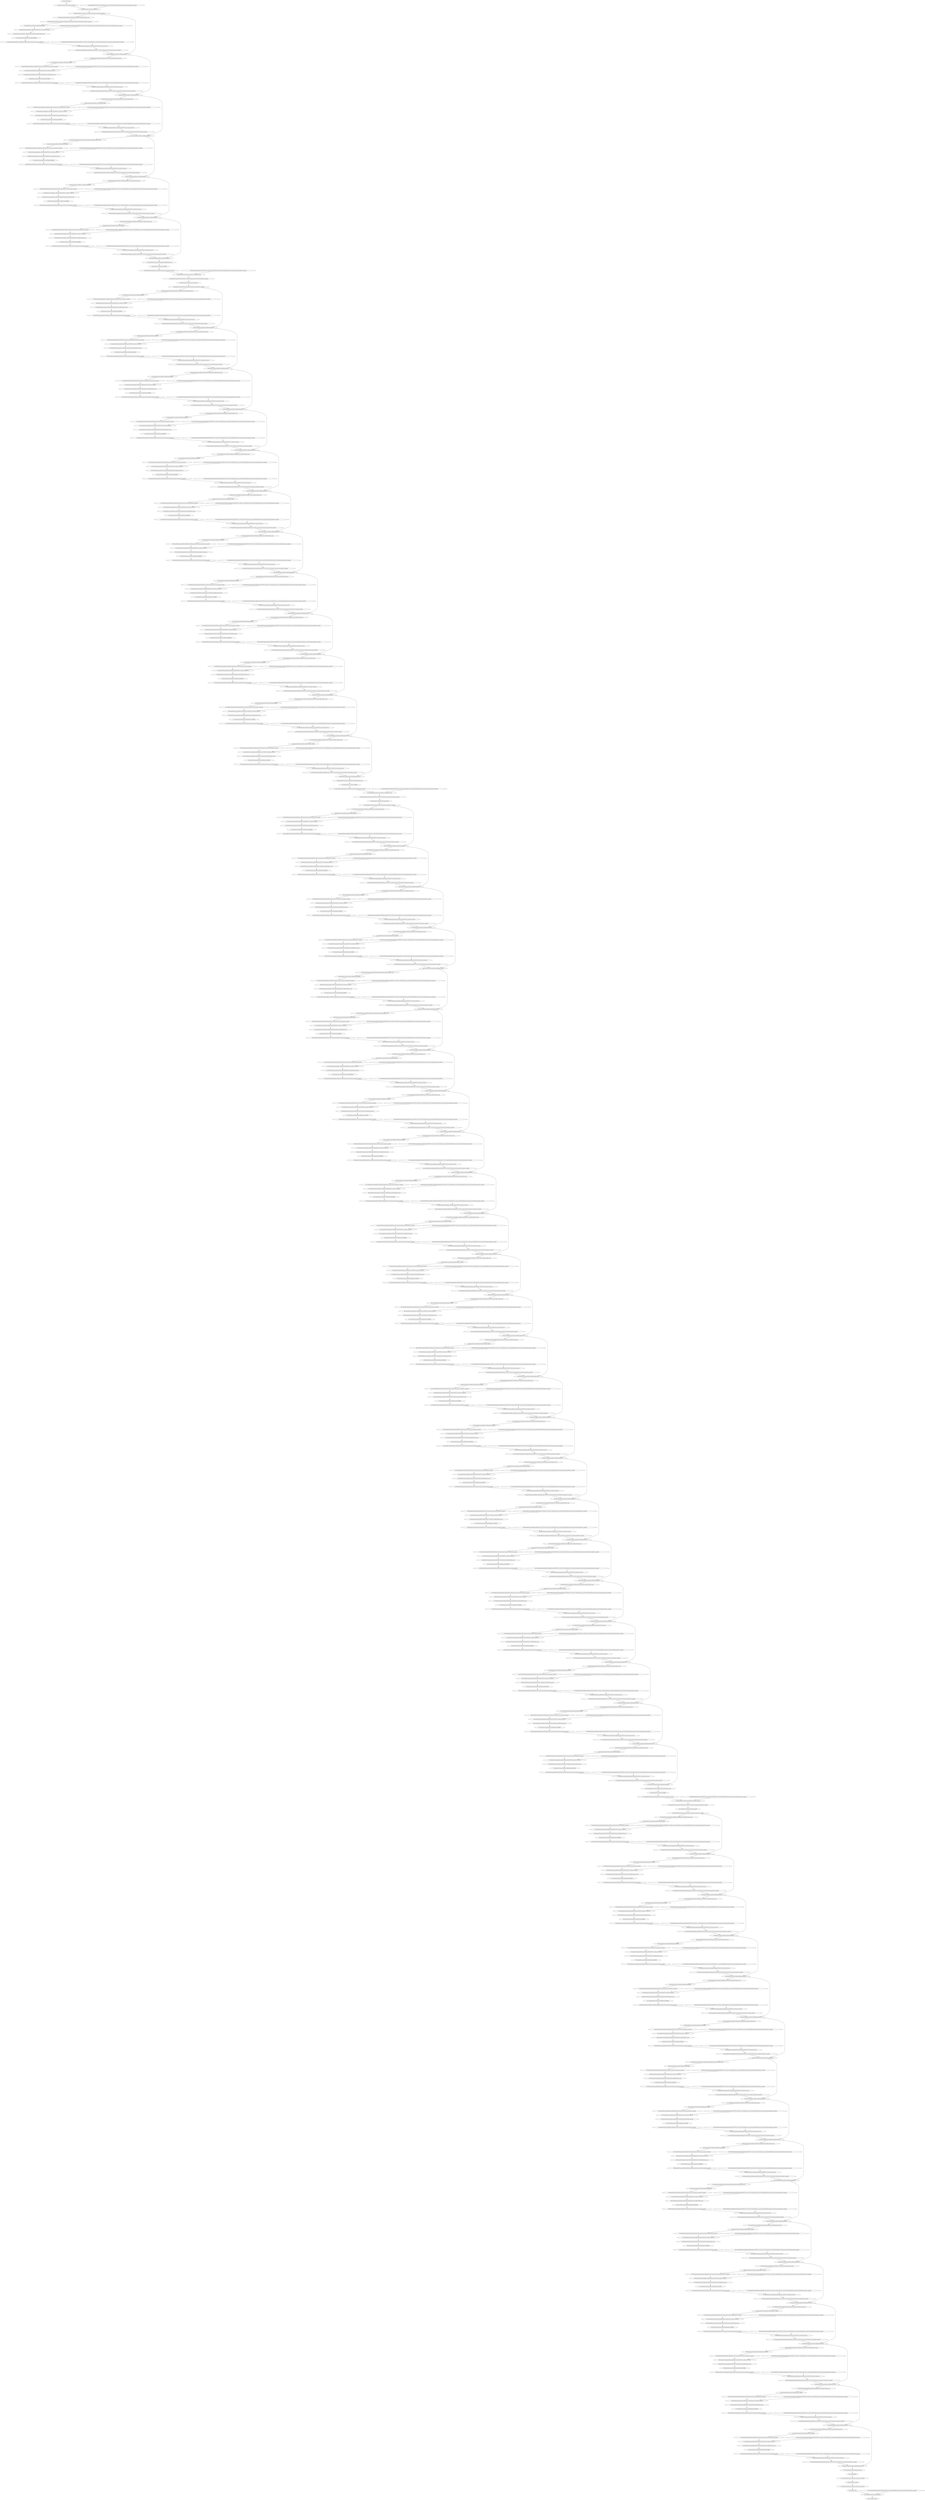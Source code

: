 strict digraph  {
"0 /nncf_model_input" [id=0, scope="", type=nncf_model_input];
"1 AsymmetricQuantizer/asymmetric_quantize" [id=1, scope=AsymmetricQuantizer, type=asymmetric_quantize];
"2 DenseNet/NNCFConv2d[conv1]/ModuleDict[pre_ops]/UpdateWeight[0]/AsymmetricQuantizer[op]/asymmetric_quantize" [id=2, scope="DenseNet/NNCFConv2d[conv1]/ModuleDict[pre_ops]/UpdateWeight[0]/AsymmetricQuantizer[op]", type=asymmetric_quantize];
"3 DenseNet/NNCFConv2d[conv1]/conv2d" [id=3, scope="DenseNet/NNCFConv2d[conv1]", type=conv2d];
"4 DenseNet/NNCFConv2d[conv1]/AsymmetricQuantizer/asymmetric_quantize" [id=4, scope="DenseNet/NNCFConv2d[conv1]/AsymmetricQuantizer", type=asymmetric_quantize];
"5 DenseNet/Sequential[dense1]/Bottleneck[0]/BatchNorm2d[bn1]/batch_norm" [id=5, scope="DenseNet/Sequential[dense1]/Bottleneck[0]/BatchNorm2d[bn1]", type=batch_norm];
"6 DenseNet/Sequential[dense1]/Bottleneck[0]/BatchNorm2d[bn1]/AsymmetricQuantizer/asymmetric_quantize" [id=6, scope="DenseNet/Sequential[dense1]/Bottleneck[0]/BatchNorm2d[bn1]/AsymmetricQuantizer", type=asymmetric_quantize];
"7 DenseNet/Sequential[dense1]/Bottleneck[0]/RELU" [id=7, scope="DenseNet/Sequential[dense1]/Bottleneck[0]", type=RELU];
"8 DenseNet/Sequential[dense1]/Bottleneck[0]/NNCFConv2d[conv1]/ModuleDict[pre_ops]/UpdateWeight[0]/AsymmetricQuantizer[op]/asymmetric_quantize" [id=8, scope="DenseNet/Sequential[dense1]/Bottleneck[0]/NNCFConv2d[conv1]/ModuleDict[pre_ops]/UpdateWeight[0]/AsymmetricQuantizer[op]", type=asymmetric_quantize];
"9 DenseNet/Sequential[dense1]/Bottleneck[0]/NNCFConv2d[conv1]/conv2d" [id=9, scope="DenseNet/Sequential[dense1]/Bottleneck[0]/NNCFConv2d[conv1]", type=conv2d];
"10 DenseNet/Sequential[dense1]/Bottleneck[0]/BatchNorm2d[bn2]/batch_norm" [id=10, scope="DenseNet/Sequential[dense1]/Bottleneck[0]/BatchNorm2d[bn2]", type=batch_norm];
"11 DenseNet/Sequential[dense1]/Bottleneck[0]/RELU" [id=11, scope="DenseNet/Sequential[dense1]/Bottleneck[0]", type=RELU];
"12 DenseNet/Sequential[dense1]/Bottleneck[0]/AsymmetricQuantizer/asymmetric_quantize" [id=12, scope="DenseNet/Sequential[dense1]/Bottleneck[0]/AsymmetricQuantizer", type=asymmetric_quantize];
"13 DenseNet/Sequential[dense1]/Bottleneck[0]/NNCFConv2d[conv2]/ModuleDict[pre_ops]/UpdateWeight[0]/AsymmetricQuantizer[op]/asymmetric_quantize" [id=13, scope="DenseNet/Sequential[dense1]/Bottleneck[0]/NNCFConv2d[conv2]/ModuleDict[pre_ops]/UpdateWeight[0]/AsymmetricQuantizer[op]", type=asymmetric_quantize];
"14 DenseNet/Sequential[dense1]/Bottleneck[0]/NNCFConv2d[conv2]/conv2d" [id=14, scope="DenseNet/Sequential[dense1]/Bottleneck[0]/NNCFConv2d[conv2]", type=conv2d];
"15 DenseNet/Sequential[dense1]/Bottleneck[0]/NNCFConv2d[conv2]/AsymmetricQuantizer/asymmetric_quantize" [id=15, scope="DenseNet/Sequential[dense1]/Bottleneck[0]/NNCFConv2d[conv2]/AsymmetricQuantizer", type=asymmetric_quantize];
"16 DenseNet/Sequential[dense1]/Bottleneck[0]/cat" [id=16, scope="DenseNet/Sequential[dense1]/Bottleneck[0]", type=cat];
"17 DenseNet/Sequential[dense1]/Bottleneck[1]/BatchNorm2d[bn1]/batch_norm" [id=17, scope="DenseNet/Sequential[dense1]/Bottleneck[1]/BatchNorm2d[bn1]", type=batch_norm];
"18 DenseNet/Sequential[dense1]/Bottleneck[1]/RELU" [id=18, scope="DenseNet/Sequential[dense1]/Bottleneck[1]", type=RELU];
"19 DenseNet/Sequential[dense1]/Bottleneck[1]/AsymmetricQuantizer/asymmetric_quantize" [id=19, scope="DenseNet/Sequential[dense1]/Bottleneck[1]/AsymmetricQuantizer", type=asymmetric_quantize];
"20 DenseNet/Sequential[dense1]/Bottleneck[1]/NNCFConv2d[conv1]/ModuleDict[pre_ops]/UpdateWeight[0]/AsymmetricQuantizer[op]/asymmetric_quantize" [id=20, scope="DenseNet/Sequential[dense1]/Bottleneck[1]/NNCFConv2d[conv1]/ModuleDict[pre_ops]/UpdateWeight[0]/AsymmetricQuantizer[op]", type=asymmetric_quantize];
"21 DenseNet/Sequential[dense1]/Bottleneck[1]/NNCFConv2d[conv1]/conv2d" [id=21, scope="DenseNet/Sequential[dense1]/Bottleneck[1]/NNCFConv2d[conv1]", type=conv2d];
"22 DenseNet/Sequential[dense1]/Bottleneck[1]/BatchNorm2d[bn2]/batch_norm" [id=22, scope="DenseNet/Sequential[dense1]/Bottleneck[1]/BatchNorm2d[bn2]", type=batch_norm];
"23 DenseNet/Sequential[dense1]/Bottleneck[1]/RELU" [id=23, scope="DenseNet/Sequential[dense1]/Bottleneck[1]", type=RELU];
"24 DenseNet/Sequential[dense1]/Bottleneck[1]/AsymmetricQuantizer/asymmetric_quantize" [id=24, scope="DenseNet/Sequential[dense1]/Bottleneck[1]/AsymmetricQuantizer", type=asymmetric_quantize];
"25 DenseNet/Sequential[dense1]/Bottleneck[1]/NNCFConv2d[conv2]/ModuleDict[pre_ops]/UpdateWeight[0]/AsymmetricQuantizer[op]/asymmetric_quantize" [id=25, scope="DenseNet/Sequential[dense1]/Bottleneck[1]/NNCFConv2d[conv2]/ModuleDict[pre_ops]/UpdateWeight[0]/AsymmetricQuantizer[op]", type=asymmetric_quantize];
"26 DenseNet/Sequential[dense1]/Bottleneck[1]/NNCFConv2d[conv2]/conv2d" [id=26, scope="DenseNet/Sequential[dense1]/Bottleneck[1]/NNCFConv2d[conv2]", type=conv2d];
"27 DenseNet/Sequential[dense1]/Bottleneck[1]/NNCFConv2d[conv2]/AsymmetricQuantizer/asymmetric_quantize" [id=27, scope="DenseNet/Sequential[dense1]/Bottleneck[1]/NNCFConv2d[conv2]/AsymmetricQuantizer", type=asymmetric_quantize];
"28 DenseNet/Sequential[dense1]/Bottleneck[1]/cat" [id=28, scope="DenseNet/Sequential[dense1]/Bottleneck[1]", type=cat];
"29 DenseNet/Sequential[dense1]/Bottleneck[2]/BatchNorm2d[bn1]/batch_norm" [id=29, scope="DenseNet/Sequential[dense1]/Bottleneck[2]/BatchNorm2d[bn1]", type=batch_norm];
"30 DenseNet/Sequential[dense1]/Bottleneck[2]/RELU" [id=30, scope="DenseNet/Sequential[dense1]/Bottleneck[2]", type=RELU];
"31 DenseNet/Sequential[dense1]/Bottleneck[2]/AsymmetricQuantizer/asymmetric_quantize" [id=31, scope="DenseNet/Sequential[dense1]/Bottleneck[2]/AsymmetricQuantizer", type=asymmetric_quantize];
"32 DenseNet/Sequential[dense1]/Bottleneck[2]/NNCFConv2d[conv1]/ModuleDict[pre_ops]/UpdateWeight[0]/AsymmetricQuantizer[op]/asymmetric_quantize" [id=32, scope="DenseNet/Sequential[dense1]/Bottleneck[2]/NNCFConv2d[conv1]/ModuleDict[pre_ops]/UpdateWeight[0]/AsymmetricQuantizer[op]", type=asymmetric_quantize];
"33 DenseNet/Sequential[dense1]/Bottleneck[2]/NNCFConv2d[conv1]/conv2d" [id=33, scope="DenseNet/Sequential[dense1]/Bottleneck[2]/NNCFConv2d[conv1]", type=conv2d];
"34 DenseNet/Sequential[dense1]/Bottleneck[2]/BatchNorm2d[bn2]/batch_norm" [id=34, scope="DenseNet/Sequential[dense1]/Bottleneck[2]/BatchNorm2d[bn2]", type=batch_norm];
"35 DenseNet/Sequential[dense1]/Bottleneck[2]/RELU" [id=35, scope="DenseNet/Sequential[dense1]/Bottleneck[2]", type=RELU];
"36 DenseNet/Sequential[dense1]/Bottleneck[2]/AsymmetricQuantizer/asymmetric_quantize" [id=36, scope="DenseNet/Sequential[dense1]/Bottleneck[2]/AsymmetricQuantizer", type=asymmetric_quantize];
"37 DenseNet/Sequential[dense1]/Bottleneck[2]/NNCFConv2d[conv2]/ModuleDict[pre_ops]/UpdateWeight[0]/AsymmetricQuantizer[op]/asymmetric_quantize" [id=37, scope="DenseNet/Sequential[dense1]/Bottleneck[2]/NNCFConv2d[conv2]/ModuleDict[pre_ops]/UpdateWeight[0]/AsymmetricQuantizer[op]", type=asymmetric_quantize];
"38 DenseNet/Sequential[dense1]/Bottleneck[2]/NNCFConv2d[conv2]/conv2d" [id=38, scope="DenseNet/Sequential[dense1]/Bottleneck[2]/NNCFConv2d[conv2]", type=conv2d];
"39 DenseNet/Sequential[dense1]/Bottleneck[2]/NNCFConv2d[conv2]/AsymmetricQuantizer/asymmetric_quantize" [id=39, scope="DenseNet/Sequential[dense1]/Bottleneck[2]/NNCFConv2d[conv2]/AsymmetricQuantizer", type=asymmetric_quantize];
"40 DenseNet/Sequential[dense1]/Bottleneck[2]/cat" [id=40, scope="DenseNet/Sequential[dense1]/Bottleneck[2]", type=cat];
"41 DenseNet/Sequential[dense1]/Bottleneck[3]/BatchNorm2d[bn1]/batch_norm" [id=41, scope="DenseNet/Sequential[dense1]/Bottleneck[3]/BatchNorm2d[bn1]", type=batch_norm];
"42 DenseNet/Sequential[dense1]/Bottleneck[3]/RELU" [id=42, scope="DenseNet/Sequential[dense1]/Bottleneck[3]", type=RELU];
"43 DenseNet/Sequential[dense1]/Bottleneck[3]/AsymmetricQuantizer/asymmetric_quantize" [id=43, scope="DenseNet/Sequential[dense1]/Bottleneck[3]/AsymmetricQuantizer", type=asymmetric_quantize];
"44 DenseNet/Sequential[dense1]/Bottleneck[3]/NNCFConv2d[conv1]/ModuleDict[pre_ops]/UpdateWeight[0]/AsymmetricQuantizer[op]/asymmetric_quantize" [id=44, scope="DenseNet/Sequential[dense1]/Bottleneck[3]/NNCFConv2d[conv1]/ModuleDict[pre_ops]/UpdateWeight[0]/AsymmetricQuantizer[op]", type=asymmetric_quantize];
"45 DenseNet/Sequential[dense1]/Bottleneck[3]/NNCFConv2d[conv1]/conv2d" [id=45, scope="DenseNet/Sequential[dense1]/Bottleneck[3]/NNCFConv2d[conv1]", type=conv2d];
"46 DenseNet/Sequential[dense1]/Bottleneck[3]/BatchNorm2d[bn2]/batch_norm" [id=46, scope="DenseNet/Sequential[dense1]/Bottleneck[3]/BatchNorm2d[bn2]", type=batch_norm];
"47 DenseNet/Sequential[dense1]/Bottleneck[3]/RELU" [id=47, scope="DenseNet/Sequential[dense1]/Bottleneck[3]", type=RELU];
"48 DenseNet/Sequential[dense1]/Bottleneck[3]/AsymmetricQuantizer/asymmetric_quantize" [id=48, scope="DenseNet/Sequential[dense1]/Bottleneck[3]/AsymmetricQuantizer", type=asymmetric_quantize];
"49 DenseNet/Sequential[dense1]/Bottleneck[3]/NNCFConv2d[conv2]/ModuleDict[pre_ops]/UpdateWeight[0]/AsymmetricQuantizer[op]/asymmetric_quantize" [id=49, scope="DenseNet/Sequential[dense1]/Bottleneck[3]/NNCFConv2d[conv2]/ModuleDict[pre_ops]/UpdateWeight[0]/AsymmetricQuantizer[op]", type=asymmetric_quantize];
"50 DenseNet/Sequential[dense1]/Bottleneck[3]/NNCFConv2d[conv2]/conv2d" [id=50, scope="DenseNet/Sequential[dense1]/Bottleneck[3]/NNCFConv2d[conv2]", type=conv2d];
"51 DenseNet/Sequential[dense1]/Bottleneck[3]/NNCFConv2d[conv2]/AsymmetricQuantizer/asymmetric_quantize" [id=51, scope="DenseNet/Sequential[dense1]/Bottleneck[3]/NNCFConv2d[conv2]/AsymmetricQuantizer", type=asymmetric_quantize];
"52 DenseNet/Sequential[dense1]/Bottleneck[3]/cat" [id=52, scope="DenseNet/Sequential[dense1]/Bottleneck[3]", type=cat];
"53 DenseNet/Sequential[dense1]/Bottleneck[4]/BatchNorm2d[bn1]/batch_norm" [id=53, scope="DenseNet/Sequential[dense1]/Bottleneck[4]/BatchNorm2d[bn1]", type=batch_norm];
"54 DenseNet/Sequential[dense1]/Bottleneck[4]/RELU" [id=54, scope="DenseNet/Sequential[dense1]/Bottleneck[4]", type=RELU];
"55 DenseNet/Sequential[dense1]/Bottleneck[4]/AsymmetricQuantizer/asymmetric_quantize" [id=55, scope="DenseNet/Sequential[dense1]/Bottleneck[4]/AsymmetricQuantizer", type=asymmetric_quantize];
"56 DenseNet/Sequential[dense1]/Bottleneck[4]/NNCFConv2d[conv1]/ModuleDict[pre_ops]/UpdateWeight[0]/AsymmetricQuantizer[op]/asymmetric_quantize" [id=56, scope="DenseNet/Sequential[dense1]/Bottleneck[4]/NNCFConv2d[conv1]/ModuleDict[pre_ops]/UpdateWeight[0]/AsymmetricQuantizer[op]", type=asymmetric_quantize];
"57 DenseNet/Sequential[dense1]/Bottleneck[4]/NNCFConv2d[conv1]/conv2d" [id=57, scope="DenseNet/Sequential[dense1]/Bottleneck[4]/NNCFConv2d[conv1]", type=conv2d];
"58 DenseNet/Sequential[dense1]/Bottleneck[4]/BatchNorm2d[bn2]/batch_norm" [id=58, scope="DenseNet/Sequential[dense1]/Bottleneck[4]/BatchNorm2d[bn2]", type=batch_norm];
"59 DenseNet/Sequential[dense1]/Bottleneck[4]/RELU" [id=59, scope="DenseNet/Sequential[dense1]/Bottleneck[4]", type=RELU];
"60 DenseNet/Sequential[dense1]/Bottleneck[4]/AsymmetricQuantizer/asymmetric_quantize" [id=60, scope="DenseNet/Sequential[dense1]/Bottleneck[4]/AsymmetricQuantizer", type=asymmetric_quantize];
"61 DenseNet/Sequential[dense1]/Bottleneck[4]/NNCFConv2d[conv2]/ModuleDict[pre_ops]/UpdateWeight[0]/AsymmetricQuantizer[op]/asymmetric_quantize" [id=61, scope="DenseNet/Sequential[dense1]/Bottleneck[4]/NNCFConv2d[conv2]/ModuleDict[pre_ops]/UpdateWeight[0]/AsymmetricQuantizer[op]", type=asymmetric_quantize];
"62 DenseNet/Sequential[dense1]/Bottleneck[4]/NNCFConv2d[conv2]/conv2d" [id=62, scope="DenseNet/Sequential[dense1]/Bottleneck[4]/NNCFConv2d[conv2]", type=conv2d];
"63 DenseNet/Sequential[dense1]/Bottleneck[4]/NNCFConv2d[conv2]/AsymmetricQuantizer/asymmetric_quantize" [id=63, scope="DenseNet/Sequential[dense1]/Bottleneck[4]/NNCFConv2d[conv2]/AsymmetricQuantizer", type=asymmetric_quantize];
"64 DenseNet/Sequential[dense1]/Bottleneck[4]/cat" [id=64, scope="DenseNet/Sequential[dense1]/Bottleneck[4]", type=cat];
"65 DenseNet/Sequential[dense1]/Bottleneck[5]/BatchNorm2d[bn1]/batch_norm" [id=65, scope="DenseNet/Sequential[dense1]/Bottleneck[5]/BatchNorm2d[bn1]", type=batch_norm];
"66 DenseNet/Sequential[dense1]/Bottleneck[5]/RELU" [id=66, scope="DenseNet/Sequential[dense1]/Bottleneck[5]", type=RELU];
"67 DenseNet/Sequential[dense1]/Bottleneck[5]/AsymmetricQuantizer/asymmetric_quantize" [id=67, scope="DenseNet/Sequential[dense1]/Bottleneck[5]/AsymmetricQuantizer", type=asymmetric_quantize];
"68 DenseNet/Sequential[dense1]/Bottleneck[5]/NNCFConv2d[conv1]/ModuleDict[pre_ops]/UpdateWeight[0]/AsymmetricQuantizer[op]/asymmetric_quantize" [id=68, scope="DenseNet/Sequential[dense1]/Bottleneck[5]/NNCFConv2d[conv1]/ModuleDict[pre_ops]/UpdateWeight[0]/AsymmetricQuantizer[op]", type=asymmetric_quantize];
"69 DenseNet/Sequential[dense1]/Bottleneck[5]/NNCFConv2d[conv1]/conv2d" [id=69, scope="DenseNet/Sequential[dense1]/Bottleneck[5]/NNCFConv2d[conv1]", type=conv2d];
"70 DenseNet/Sequential[dense1]/Bottleneck[5]/BatchNorm2d[bn2]/batch_norm" [id=70, scope="DenseNet/Sequential[dense1]/Bottleneck[5]/BatchNorm2d[bn2]", type=batch_norm];
"71 DenseNet/Sequential[dense1]/Bottleneck[5]/RELU" [id=71, scope="DenseNet/Sequential[dense1]/Bottleneck[5]", type=RELU];
"72 DenseNet/Sequential[dense1]/Bottleneck[5]/AsymmetricQuantizer/asymmetric_quantize" [id=72, scope="DenseNet/Sequential[dense1]/Bottleneck[5]/AsymmetricQuantizer", type=asymmetric_quantize];
"73 DenseNet/Sequential[dense1]/Bottleneck[5]/NNCFConv2d[conv2]/ModuleDict[pre_ops]/UpdateWeight[0]/AsymmetricQuantizer[op]/asymmetric_quantize" [id=73, scope="DenseNet/Sequential[dense1]/Bottleneck[5]/NNCFConv2d[conv2]/ModuleDict[pre_ops]/UpdateWeight[0]/AsymmetricQuantizer[op]", type=asymmetric_quantize];
"74 DenseNet/Sequential[dense1]/Bottleneck[5]/NNCFConv2d[conv2]/conv2d" [id=74, scope="DenseNet/Sequential[dense1]/Bottleneck[5]/NNCFConv2d[conv2]", type=conv2d];
"75 DenseNet/Sequential[dense1]/Bottleneck[5]/NNCFConv2d[conv2]/AsymmetricQuantizer/asymmetric_quantize" [id=75, scope="DenseNet/Sequential[dense1]/Bottleneck[5]/NNCFConv2d[conv2]/AsymmetricQuantizer", type=asymmetric_quantize];
"76 DenseNet/Sequential[dense1]/Bottleneck[5]/cat" [id=76, scope="DenseNet/Sequential[dense1]/Bottleneck[5]", type=cat];
"77 DenseNet/Transition[trans1]/BatchNorm2d[bn]/batch_norm" [id=77, scope="DenseNet/Transition[trans1]/BatchNorm2d[bn]", type=batch_norm];
"78 DenseNet/Transition[trans1]/RELU" [id=78, scope="DenseNet/Transition[trans1]", type=RELU];
"79 DenseNet/Transition[trans1]/AsymmetricQuantizer/asymmetric_quantize" [id=79, scope="DenseNet/Transition[trans1]/AsymmetricQuantizer", type=asymmetric_quantize];
"80 DenseNet/Transition[trans1]/NNCFConv2d[conv]/ModuleDict[pre_ops]/UpdateWeight[0]/AsymmetricQuantizer[op]/asymmetric_quantize" [id=80, scope="DenseNet/Transition[trans1]/NNCFConv2d[conv]/ModuleDict[pre_ops]/UpdateWeight[0]/AsymmetricQuantizer[op]", type=asymmetric_quantize];
"81 DenseNet/Transition[trans1]/NNCFConv2d[conv]/conv2d" [id=81, scope="DenseNet/Transition[trans1]/NNCFConv2d[conv]", type=conv2d];
"82 DenseNet/Transition[trans1]/NNCFConv2d[conv]/AsymmetricQuantizer/asymmetric_quantize" [id=82, scope="DenseNet/Transition[trans1]/NNCFConv2d[conv]/AsymmetricQuantizer", type=asymmetric_quantize];
"83 DenseNet/Transition[trans1]/avg_pool2d" [id=83, scope="DenseNet/Transition[trans1]", type=avg_pool2d];
"84 DenseNet/Transition[trans1]/AsymmetricQuantizer/asymmetric_quantize" [id=84, scope="DenseNet/Transition[trans1]/AsymmetricQuantizer", type=asymmetric_quantize];
"85 DenseNet/Sequential[dense2]/Bottleneck[0]/BatchNorm2d[bn1]/batch_norm" [id=85, scope="DenseNet/Sequential[dense2]/Bottleneck[0]/BatchNorm2d[bn1]", type=batch_norm];
"86 DenseNet/Sequential[dense2]/Bottleneck[0]/RELU" [id=86, scope="DenseNet/Sequential[dense2]/Bottleneck[0]", type=RELU];
"87 DenseNet/Sequential[dense2]/Bottleneck[0]/AsymmetricQuantizer/asymmetric_quantize" [id=87, scope="DenseNet/Sequential[dense2]/Bottleneck[0]/AsymmetricQuantizer", type=asymmetric_quantize];
"88 DenseNet/Sequential[dense2]/Bottleneck[0]/NNCFConv2d[conv1]/ModuleDict[pre_ops]/UpdateWeight[0]/AsymmetricQuantizer[op]/asymmetric_quantize" [id=88, scope="DenseNet/Sequential[dense2]/Bottleneck[0]/NNCFConv2d[conv1]/ModuleDict[pre_ops]/UpdateWeight[0]/AsymmetricQuantizer[op]", type=asymmetric_quantize];
"89 DenseNet/Sequential[dense2]/Bottleneck[0]/NNCFConv2d[conv1]/conv2d" [id=89, scope="DenseNet/Sequential[dense2]/Bottleneck[0]/NNCFConv2d[conv1]", type=conv2d];
"90 DenseNet/Sequential[dense2]/Bottleneck[0]/BatchNorm2d[bn2]/batch_norm" [id=90, scope="DenseNet/Sequential[dense2]/Bottleneck[0]/BatchNorm2d[bn2]", type=batch_norm];
"91 DenseNet/Sequential[dense2]/Bottleneck[0]/RELU" [id=91, scope="DenseNet/Sequential[dense2]/Bottleneck[0]", type=RELU];
"92 DenseNet/Sequential[dense2]/Bottleneck[0]/AsymmetricQuantizer/asymmetric_quantize" [id=92, scope="DenseNet/Sequential[dense2]/Bottleneck[0]/AsymmetricQuantizer", type=asymmetric_quantize];
"93 DenseNet/Sequential[dense2]/Bottleneck[0]/NNCFConv2d[conv2]/ModuleDict[pre_ops]/UpdateWeight[0]/AsymmetricQuantizer[op]/asymmetric_quantize" [id=93, scope="DenseNet/Sequential[dense2]/Bottleneck[0]/NNCFConv2d[conv2]/ModuleDict[pre_ops]/UpdateWeight[0]/AsymmetricQuantizer[op]", type=asymmetric_quantize];
"94 DenseNet/Sequential[dense2]/Bottleneck[0]/NNCFConv2d[conv2]/conv2d" [id=94, scope="DenseNet/Sequential[dense2]/Bottleneck[0]/NNCFConv2d[conv2]", type=conv2d];
"95 DenseNet/Sequential[dense2]/Bottleneck[0]/NNCFConv2d[conv2]/AsymmetricQuantizer/asymmetric_quantize" [id=95, scope="DenseNet/Sequential[dense2]/Bottleneck[0]/NNCFConv2d[conv2]/AsymmetricQuantizer", type=asymmetric_quantize];
"96 DenseNet/Sequential[dense2]/Bottleneck[0]/cat" [id=96, scope="DenseNet/Sequential[dense2]/Bottleneck[0]", type=cat];
"97 DenseNet/Sequential[dense2]/Bottleneck[1]/BatchNorm2d[bn1]/batch_norm" [id=97, scope="DenseNet/Sequential[dense2]/Bottleneck[1]/BatchNorm2d[bn1]", type=batch_norm];
"98 DenseNet/Sequential[dense2]/Bottleneck[1]/RELU" [id=98, scope="DenseNet/Sequential[dense2]/Bottleneck[1]", type=RELU];
"99 DenseNet/Sequential[dense2]/Bottleneck[1]/AsymmetricQuantizer/asymmetric_quantize" [id=99, scope="DenseNet/Sequential[dense2]/Bottleneck[1]/AsymmetricQuantizer", type=asymmetric_quantize];
"100 DenseNet/Sequential[dense2]/Bottleneck[1]/NNCFConv2d[conv1]/ModuleDict[pre_ops]/UpdateWeight[0]/AsymmetricQuantizer[op]/asymmetric_quantize" [id=100, scope="DenseNet/Sequential[dense2]/Bottleneck[1]/NNCFConv2d[conv1]/ModuleDict[pre_ops]/UpdateWeight[0]/AsymmetricQuantizer[op]", type=asymmetric_quantize];
"101 DenseNet/Sequential[dense2]/Bottleneck[1]/NNCFConv2d[conv1]/conv2d" [id=101, scope="DenseNet/Sequential[dense2]/Bottleneck[1]/NNCFConv2d[conv1]", type=conv2d];
"102 DenseNet/Sequential[dense2]/Bottleneck[1]/BatchNorm2d[bn2]/batch_norm" [id=102, scope="DenseNet/Sequential[dense2]/Bottleneck[1]/BatchNorm2d[bn2]", type=batch_norm];
"103 DenseNet/Sequential[dense2]/Bottleneck[1]/RELU" [id=103, scope="DenseNet/Sequential[dense2]/Bottleneck[1]", type=RELU];
"104 DenseNet/Sequential[dense2]/Bottleneck[1]/AsymmetricQuantizer/asymmetric_quantize" [id=104, scope="DenseNet/Sequential[dense2]/Bottleneck[1]/AsymmetricQuantizer", type=asymmetric_quantize];
"105 DenseNet/Sequential[dense2]/Bottleneck[1]/NNCFConv2d[conv2]/ModuleDict[pre_ops]/UpdateWeight[0]/AsymmetricQuantizer[op]/asymmetric_quantize" [id=105, scope="DenseNet/Sequential[dense2]/Bottleneck[1]/NNCFConv2d[conv2]/ModuleDict[pre_ops]/UpdateWeight[0]/AsymmetricQuantizer[op]", type=asymmetric_quantize];
"106 DenseNet/Sequential[dense2]/Bottleneck[1]/NNCFConv2d[conv2]/conv2d" [id=106, scope="DenseNet/Sequential[dense2]/Bottleneck[1]/NNCFConv2d[conv2]", type=conv2d];
"107 DenseNet/Sequential[dense2]/Bottleneck[1]/NNCFConv2d[conv2]/AsymmetricQuantizer/asymmetric_quantize" [id=107, scope="DenseNet/Sequential[dense2]/Bottleneck[1]/NNCFConv2d[conv2]/AsymmetricQuantizer", type=asymmetric_quantize];
"108 DenseNet/Sequential[dense2]/Bottleneck[1]/cat" [id=108, scope="DenseNet/Sequential[dense2]/Bottleneck[1]", type=cat];
"109 DenseNet/Sequential[dense2]/Bottleneck[2]/BatchNorm2d[bn1]/batch_norm" [id=109, scope="DenseNet/Sequential[dense2]/Bottleneck[2]/BatchNorm2d[bn1]", type=batch_norm];
"110 DenseNet/Sequential[dense2]/Bottleneck[2]/RELU" [id=110, scope="DenseNet/Sequential[dense2]/Bottleneck[2]", type=RELU];
"111 DenseNet/Sequential[dense2]/Bottleneck[2]/AsymmetricQuantizer/asymmetric_quantize" [id=111, scope="DenseNet/Sequential[dense2]/Bottleneck[2]/AsymmetricQuantizer", type=asymmetric_quantize];
"112 DenseNet/Sequential[dense2]/Bottleneck[2]/NNCFConv2d[conv1]/ModuleDict[pre_ops]/UpdateWeight[0]/AsymmetricQuantizer[op]/asymmetric_quantize" [id=112, scope="DenseNet/Sequential[dense2]/Bottleneck[2]/NNCFConv2d[conv1]/ModuleDict[pre_ops]/UpdateWeight[0]/AsymmetricQuantizer[op]", type=asymmetric_quantize];
"113 DenseNet/Sequential[dense2]/Bottleneck[2]/NNCFConv2d[conv1]/conv2d" [id=113, scope="DenseNet/Sequential[dense2]/Bottleneck[2]/NNCFConv2d[conv1]", type=conv2d];
"114 DenseNet/Sequential[dense2]/Bottleneck[2]/BatchNorm2d[bn2]/batch_norm" [id=114, scope="DenseNet/Sequential[dense2]/Bottleneck[2]/BatchNorm2d[bn2]", type=batch_norm];
"115 DenseNet/Sequential[dense2]/Bottleneck[2]/RELU" [id=115, scope="DenseNet/Sequential[dense2]/Bottleneck[2]", type=RELU];
"116 DenseNet/Sequential[dense2]/Bottleneck[2]/AsymmetricQuantizer/asymmetric_quantize" [id=116, scope="DenseNet/Sequential[dense2]/Bottleneck[2]/AsymmetricQuantizer", type=asymmetric_quantize];
"117 DenseNet/Sequential[dense2]/Bottleneck[2]/NNCFConv2d[conv2]/ModuleDict[pre_ops]/UpdateWeight[0]/AsymmetricQuantizer[op]/asymmetric_quantize" [id=117, scope="DenseNet/Sequential[dense2]/Bottleneck[2]/NNCFConv2d[conv2]/ModuleDict[pre_ops]/UpdateWeight[0]/AsymmetricQuantizer[op]", type=asymmetric_quantize];
"118 DenseNet/Sequential[dense2]/Bottleneck[2]/NNCFConv2d[conv2]/conv2d" [id=118, scope="DenseNet/Sequential[dense2]/Bottleneck[2]/NNCFConv2d[conv2]", type=conv2d];
"119 DenseNet/Sequential[dense2]/Bottleneck[2]/NNCFConv2d[conv2]/AsymmetricQuantizer/asymmetric_quantize" [id=119, scope="DenseNet/Sequential[dense2]/Bottleneck[2]/NNCFConv2d[conv2]/AsymmetricQuantizer", type=asymmetric_quantize];
"120 DenseNet/Sequential[dense2]/Bottleneck[2]/cat" [id=120, scope="DenseNet/Sequential[dense2]/Bottleneck[2]", type=cat];
"121 DenseNet/Sequential[dense2]/Bottleneck[3]/BatchNorm2d[bn1]/batch_norm" [id=121, scope="DenseNet/Sequential[dense2]/Bottleneck[3]/BatchNorm2d[bn1]", type=batch_norm];
"122 DenseNet/Sequential[dense2]/Bottleneck[3]/RELU" [id=122, scope="DenseNet/Sequential[dense2]/Bottleneck[3]", type=RELU];
"123 DenseNet/Sequential[dense2]/Bottleneck[3]/AsymmetricQuantizer/asymmetric_quantize" [id=123, scope="DenseNet/Sequential[dense2]/Bottleneck[3]/AsymmetricQuantizer", type=asymmetric_quantize];
"124 DenseNet/Sequential[dense2]/Bottleneck[3]/NNCFConv2d[conv1]/ModuleDict[pre_ops]/UpdateWeight[0]/AsymmetricQuantizer[op]/asymmetric_quantize" [id=124, scope="DenseNet/Sequential[dense2]/Bottleneck[3]/NNCFConv2d[conv1]/ModuleDict[pre_ops]/UpdateWeight[0]/AsymmetricQuantizer[op]", type=asymmetric_quantize];
"125 DenseNet/Sequential[dense2]/Bottleneck[3]/NNCFConv2d[conv1]/conv2d" [id=125, scope="DenseNet/Sequential[dense2]/Bottleneck[3]/NNCFConv2d[conv1]", type=conv2d];
"126 DenseNet/Sequential[dense2]/Bottleneck[3]/BatchNorm2d[bn2]/batch_norm" [id=126, scope="DenseNet/Sequential[dense2]/Bottleneck[3]/BatchNorm2d[bn2]", type=batch_norm];
"127 DenseNet/Sequential[dense2]/Bottleneck[3]/RELU" [id=127, scope="DenseNet/Sequential[dense2]/Bottleneck[3]", type=RELU];
"128 DenseNet/Sequential[dense2]/Bottleneck[3]/AsymmetricQuantizer/asymmetric_quantize" [id=128, scope="DenseNet/Sequential[dense2]/Bottleneck[3]/AsymmetricQuantizer", type=asymmetric_quantize];
"129 DenseNet/Sequential[dense2]/Bottleneck[3]/NNCFConv2d[conv2]/ModuleDict[pre_ops]/UpdateWeight[0]/AsymmetricQuantizer[op]/asymmetric_quantize" [id=129, scope="DenseNet/Sequential[dense2]/Bottleneck[3]/NNCFConv2d[conv2]/ModuleDict[pre_ops]/UpdateWeight[0]/AsymmetricQuantizer[op]", type=asymmetric_quantize];
"130 DenseNet/Sequential[dense2]/Bottleneck[3]/NNCFConv2d[conv2]/conv2d" [id=130, scope="DenseNet/Sequential[dense2]/Bottleneck[3]/NNCFConv2d[conv2]", type=conv2d];
"131 DenseNet/Sequential[dense2]/Bottleneck[3]/NNCFConv2d[conv2]/AsymmetricQuantizer/asymmetric_quantize" [id=131, scope="DenseNet/Sequential[dense2]/Bottleneck[3]/NNCFConv2d[conv2]/AsymmetricQuantizer", type=asymmetric_quantize];
"132 DenseNet/Sequential[dense2]/Bottleneck[3]/cat" [id=132, scope="DenseNet/Sequential[dense2]/Bottleneck[3]", type=cat];
"133 DenseNet/Sequential[dense2]/Bottleneck[4]/BatchNorm2d[bn1]/batch_norm" [id=133, scope="DenseNet/Sequential[dense2]/Bottleneck[4]/BatchNorm2d[bn1]", type=batch_norm];
"134 DenseNet/Sequential[dense2]/Bottleneck[4]/RELU" [id=134, scope="DenseNet/Sequential[dense2]/Bottleneck[4]", type=RELU];
"135 DenseNet/Sequential[dense2]/Bottleneck[4]/AsymmetricQuantizer/asymmetric_quantize" [id=135, scope="DenseNet/Sequential[dense2]/Bottleneck[4]/AsymmetricQuantizer", type=asymmetric_quantize];
"136 DenseNet/Sequential[dense2]/Bottleneck[4]/NNCFConv2d[conv1]/ModuleDict[pre_ops]/UpdateWeight[0]/AsymmetricQuantizer[op]/asymmetric_quantize" [id=136, scope="DenseNet/Sequential[dense2]/Bottleneck[4]/NNCFConv2d[conv1]/ModuleDict[pre_ops]/UpdateWeight[0]/AsymmetricQuantizer[op]", type=asymmetric_quantize];
"137 DenseNet/Sequential[dense2]/Bottleneck[4]/NNCFConv2d[conv1]/conv2d" [id=137, scope="DenseNet/Sequential[dense2]/Bottleneck[4]/NNCFConv2d[conv1]", type=conv2d];
"138 DenseNet/Sequential[dense2]/Bottleneck[4]/BatchNorm2d[bn2]/batch_norm" [id=138, scope="DenseNet/Sequential[dense2]/Bottleneck[4]/BatchNorm2d[bn2]", type=batch_norm];
"139 DenseNet/Sequential[dense2]/Bottleneck[4]/RELU" [id=139, scope="DenseNet/Sequential[dense2]/Bottleneck[4]", type=RELU];
"140 DenseNet/Sequential[dense2]/Bottleneck[4]/AsymmetricQuantizer/asymmetric_quantize" [id=140, scope="DenseNet/Sequential[dense2]/Bottleneck[4]/AsymmetricQuantizer", type=asymmetric_quantize];
"141 DenseNet/Sequential[dense2]/Bottleneck[4]/NNCFConv2d[conv2]/ModuleDict[pre_ops]/UpdateWeight[0]/AsymmetricQuantizer[op]/asymmetric_quantize" [id=141, scope="DenseNet/Sequential[dense2]/Bottleneck[4]/NNCFConv2d[conv2]/ModuleDict[pre_ops]/UpdateWeight[0]/AsymmetricQuantizer[op]", type=asymmetric_quantize];
"142 DenseNet/Sequential[dense2]/Bottleneck[4]/NNCFConv2d[conv2]/conv2d" [id=142, scope="DenseNet/Sequential[dense2]/Bottleneck[4]/NNCFConv2d[conv2]", type=conv2d];
"143 DenseNet/Sequential[dense2]/Bottleneck[4]/NNCFConv2d[conv2]/AsymmetricQuantizer/asymmetric_quantize" [id=143, scope="DenseNet/Sequential[dense2]/Bottleneck[4]/NNCFConv2d[conv2]/AsymmetricQuantizer", type=asymmetric_quantize];
"144 DenseNet/Sequential[dense2]/Bottleneck[4]/cat" [id=144, scope="DenseNet/Sequential[dense2]/Bottleneck[4]", type=cat];
"145 DenseNet/Sequential[dense2]/Bottleneck[5]/BatchNorm2d[bn1]/batch_norm" [id=145, scope="DenseNet/Sequential[dense2]/Bottleneck[5]/BatchNorm2d[bn1]", type=batch_norm];
"146 DenseNet/Sequential[dense2]/Bottleneck[5]/RELU" [id=146, scope="DenseNet/Sequential[dense2]/Bottleneck[5]", type=RELU];
"147 DenseNet/Sequential[dense2]/Bottleneck[5]/AsymmetricQuantizer/asymmetric_quantize" [id=147, scope="DenseNet/Sequential[dense2]/Bottleneck[5]/AsymmetricQuantizer", type=asymmetric_quantize];
"148 DenseNet/Sequential[dense2]/Bottleneck[5]/NNCFConv2d[conv1]/ModuleDict[pre_ops]/UpdateWeight[0]/AsymmetricQuantizer[op]/asymmetric_quantize" [id=148, scope="DenseNet/Sequential[dense2]/Bottleneck[5]/NNCFConv2d[conv1]/ModuleDict[pre_ops]/UpdateWeight[0]/AsymmetricQuantizer[op]", type=asymmetric_quantize];
"149 DenseNet/Sequential[dense2]/Bottleneck[5]/NNCFConv2d[conv1]/conv2d" [id=149, scope="DenseNet/Sequential[dense2]/Bottleneck[5]/NNCFConv2d[conv1]", type=conv2d];
"150 DenseNet/Sequential[dense2]/Bottleneck[5]/BatchNorm2d[bn2]/batch_norm" [id=150, scope="DenseNet/Sequential[dense2]/Bottleneck[5]/BatchNorm2d[bn2]", type=batch_norm];
"151 DenseNet/Sequential[dense2]/Bottleneck[5]/RELU" [id=151, scope="DenseNet/Sequential[dense2]/Bottleneck[5]", type=RELU];
"152 DenseNet/Sequential[dense2]/Bottleneck[5]/AsymmetricQuantizer/asymmetric_quantize" [id=152, scope="DenseNet/Sequential[dense2]/Bottleneck[5]/AsymmetricQuantizer", type=asymmetric_quantize];
"153 DenseNet/Sequential[dense2]/Bottleneck[5]/NNCFConv2d[conv2]/ModuleDict[pre_ops]/UpdateWeight[0]/AsymmetricQuantizer[op]/asymmetric_quantize" [id=153, scope="DenseNet/Sequential[dense2]/Bottleneck[5]/NNCFConv2d[conv2]/ModuleDict[pre_ops]/UpdateWeight[0]/AsymmetricQuantizer[op]", type=asymmetric_quantize];
"154 DenseNet/Sequential[dense2]/Bottleneck[5]/NNCFConv2d[conv2]/conv2d" [id=154, scope="DenseNet/Sequential[dense2]/Bottleneck[5]/NNCFConv2d[conv2]", type=conv2d];
"155 DenseNet/Sequential[dense2]/Bottleneck[5]/NNCFConv2d[conv2]/AsymmetricQuantizer/asymmetric_quantize" [id=155, scope="DenseNet/Sequential[dense2]/Bottleneck[5]/NNCFConv2d[conv2]/AsymmetricQuantizer", type=asymmetric_quantize];
"156 DenseNet/Sequential[dense2]/Bottleneck[5]/cat" [id=156, scope="DenseNet/Sequential[dense2]/Bottleneck[5]", type=cat];
"157 DenseNet/Sequential[dense2]/Bottleneck[6]/BatchNorm2d[bn1]/batch_norm" [id=157, scope="DenseNet/Sequential[dense2]/Bottleneck[6]/BatchNorm2d[bn1]", type=batch_norm];
"158 DenseNet/Sequential[dense2]/Bottleneck[6]/RELU" [id=158, scope="DenseNet/Sequential[dense2]/Bottleneck[6]", type=RELU];
"159 DenseNet/Sequential[dense2]/Bottleneck[6]/AsymmetricQuantizer/asymmetric_quantize" [id=159, scope="DenseNet/Sequential[dense2]/Bottleneck[6]/AsymmetricQuantizer", type=asymmetric_quantize];
"160 DenseNet/Sequential[dense2]/Bottleneck[6]/NNCFConv2d[conv1]/ModuleDict[pre_ops]/UpdateWeight[0]/AsymmetricQuantizer[op]/asymmetric_quantize" [id=160, scope="DenseNet/Sequential[dense2]/Bottleneck[6]/NNCFConv2d[conv1]/ModuleDict[pre_ops]/UpdateWeight[0]/AsymmetricQuantizer[op]", type=asymmetric_quantize];
"161 DenseNet/Sequential[dense2]/Bottleneck[6]/NNCFConv2d[conv1]/conv2d" [id=161, scope="DenseNet/Sequential[dense2]/Bottleneck[6]/NNCFConv2d[conv1]", type=conv2d];
"162 DenseNet/Sequential[dense2]/Bottleneck[6]/BatchNorm2d[bn2]/batch_norm" [id=162, scope="DenseNet/Sequential[dense2]/Bottleneck[6]/BatchNorm2d[bn2]", type=batch_norm];
"163 DenseNet/Sequential[dense2]/Bottleneck[6]/RELU" [id=163, scope="DenseNet/Sequential[dense2]/Bottleneck[6]", type=RELU];
"164 DenseNet/Sequential[dense2]/Bottleneck[6]/AsymmetricQuantizer/asymmetric_quantize" [id=164, scope="DenseNet/Sequential[dense2]/Bottleneck[6]/AsymmetricQuantizer", type=asymmetric_quantize];
"165 DenseNet/Sequential[dense2]/Bottleneck[6]/NNCFConv2d[conv2]/ModuleDict[pre_ops]/UpdateWeight[0]/AsymmetricQuantizer[op]/asymmetric_quantize" [id=165, scope="DenseNet/Sequential[dense2]/Bottleneck[6]/NNCFConv2d[conv2]/ModuleDict[pre_ops]/UpdateWeight[0]/AsymmetricQuantizer[op]", type=asymmetric_quantize];
"166 DenseNet/Sequential[dense2]/Bottleneck[6]/NNCFConv2d[conv2]/conv2d" [id=166, scope="DenseNet/Sequential[dense2]/Bottleneck[6]/NNCFConv2d[conv2]", type=conv2d];
"167 DenseNet/Sequential[dense2]/Bottleneck[6]/NNCFConv2d[conv2]/AsymmetricQuantizer/asymmetric_quantize" [id=167, scope="DenseNet/Sequential[dense2]/Bottleneck[6]/NNCFConv2d[conv2]/AsymmetricQuantizer", type=asymmetric_quantize];
"168 DenseNet/Sequential[dense2]/Bottleneck[6]/cat" [id=168, scope="DenseNet/Sequential[dense2]/Bottleneck[6]", type=cat];
"169 DenseNet/Sequential[dense2]/Bottleneck[7]/BatchNorm2d[bn1]/batch_norm" [id=169, scope="DenseNet/Sequential[dense2]/Bottleneck[7]/BatchNorm2d[bn1]", type=batch_norm];
"170 DenseNet/Sequential[dense2]/Bottleneck[7]/RELU" [id=170, scope="DenseNet/Sequential[dense2]/Bottleneck[7]", type=RELU];
"171 DenseNet/Sequential[dense2]/Bottleneck[7]/AsymmetricQuantizer/asymmetric_quantize" [id=171, scope="DenseNet/Sequential[dense2]/Bottleneck[7]/AsymmetricQuantizer", type=asymmetric_quantize];
"172 DenseNet/Sequential[dense2]/Bottleneck[7]/NNCFConv2d[conv1]/ModuleDict[pre_ops]/UpdateWeight[0]/AsymmetricQuantizer[op]/asymmetric_quantize" [id=172, scope="DenseNet/Sequential[dense2]/Bottleneck[7]/NNCFConv2d[conv1]/ModuleDict[pre_ops]/UpdateWeight[0]/AsymmetricQuantizer[op]", type=asymmetric_quantize];
"173 DenseNet/Sequential[dense2]/Bottleneck[7]/NNCFConv2d[conv1]/conv2d" [id=173, scope="DenseNet/Sequential[dense2]/Bottleneck[7]/NNCFConv2d[conv1]", type=conv2d];
"174 DenseNet/Sequential[dense2]/Bottleneck[7]/BatchNorm2d[bn2]/batch_norm" [id=174, scope="DenseNet/Sequential[dense2]/Bottleneck[7]/BatchNorm2d[bn2]", type=batch_norm];
"175 DenseNet/Sequential[dense2]/Bottleneck[7]/RELU" [id=175, scope="DenseNet/Sequential[dense2]/Bottleneck[7]", type=RELU];
"176 DenseNet/Sequential[dense2]/Bottleneck[7]/AsymmetricQuantizer/asymmetric_quantize" [id=176, scope="DenseNet/Sequential[dense2]/Bottleneck[7]/AsymmetricQuantizer", type=asymmetric_quantize];
"177 DenseNet/Sequential[dense2]/Bottleneck[7]/NNCFConv2d[conv2]/ModuleDict[pre_ops]/UpdateWeight[0]/AsymmetricQuantizer[op]/asymmetric_quantize" [id=177, scope="DenseNet/Sequential[dense2]/Bottleneck[7]/NNCFConv2d[conv2]/ModuleDict[pre_ops]/UpdateWeight[0]/AsymmetricQuantizer[op]", type=asymmetric_quantize];
"178 DenseNet/Sequential[dense2]/Bottleneck[7]/NNCFConv2d[conv2]/conv2d" [id=178, scope="DenseNet/Sequential[dense2]/Bottleneck[7]/NNCFConv2d[conv2]", type=conv2d];
"179 DenseNet/Sequential[dense2]/Bottleneck[7]/NNCFConv2d[conv2]/AsymmetricQuantizer/asymmetric_quantize" [id=179, scope="DenseNet/Sequential[dense2]/Bottleneck[7]/NNCFConv2d[conv2]/AsymmetricQuantizer", type=asymmetric_quantize];
"180 DenseNet/Sequential[dense2]/Bottleneck[7]/cat" [id=180, scope="DenseNet/Sequential[dense2]/Bottleneck[7]", type=cat];
"181 DenseNet/Sequential[dense2]/Bottleneck[8]/BatchNorm2d[bn1]/batch_norm" [id=181, scope="DenseNet/Sequential[dense2]/Bottleneck[8]/BatchNorm2d[bn1]", type=batch_norm];
"182 DenseNet/Sequential[dense2]/Bottleneck[8]/RELU" [id=182, scope="DenseNet/Sequential[dense2]/Bottleneck[8]", type=RELU];
"183 DenseNet/Sequential[dense2]/Bottleneck[8]/AsymmetricQuantizer/asymmetric_quantize" [id=183, scope="DenseNet/Sequential[dense2]/Bottleneck[8]/AsymmetricQuantizer", type=asymmetric_quantize];
"184 DenseNet/Sequential[dense2]/Bottleneck[8]/NNCFConv2d[conv1]/ModuleDict[pre_ops]/UpdateWeight[0]/AsymmetricQuantizer[op]/asymmetric_quantize" [id=184, scope="DenseNet/Sequential[dense2]/Bottleneck[8]/NNCFConv2d[conv1]/ModuleDict[pre_ops]/UpdateWeight[0]/AsymmetricQuantizer[op]", type=asymmetric_quantize];
"185 DenseNet/Sequential[dense2]/Bottleneck[8]/NNCFConv2d[conv1]/conv2d" [id=185, scope="DenseNet/Sequential[dense2]/Bottleneck[8]/NNCFConv2d[conv1]", type=conv2d];
"186 DenseNet/Sequential[dense2]/Bottleneck[8]/BatchNorm2d[bn2]/batch_norm" [id=186, scope="DenseNet/Sequential[dense2]/Bottleneck[8]/BatchNorm2d[bn2]", type=batch_norm];
"187 DenseNet/Sequential[dense2]/Bottleneck[8]/RELU" [id=187, scope="DenseNet/Sequential[dense2]/Bottleneck[8]", type=RELU];
"188 DenseNet/Sequential[dense2]/Bottleneck[8]/AsymmetricQuantizer/asymmetric_quantize" [id=188, scope="DenseNet/Sequential[dense2]/Bottleneck[8]/AsymmetricQuantizer", type=asymmetric_quantize];
"189 DenseNet/Sequential[dense2]/Bottleneck[8]/NNCFConv2d[conv2]/ModuleDict[pre_ops]/UpdateWeight[0]/AsymmetricQuantizer[op]/asymmetric_quantize" [id=189, scope="DenseNet/Sequential[dense2]/Bottleneck[8]/NNCFConv2d[conv2]/ModuleDict[pre_ops]/UpdateWeight[0]/AsymmetricQuantizer[op]", type=asymmetric_quantize];
"190 DenseNet/Sequential[dense2]/Bottleneck[8]/NNCFConv2d[conv2]/conv2d" [id=190, scope="DenseNet/Sequential[dense2]/Bottleneck[8]/NNCFConv2d[conv2]", type=conv2d];
"191 DenseNet/Sequential[dense2]/Bottleneck[8]/NNCFConv2d[conv2]/AsymmetricQuantizer/asymmetric_quantize" [id=191, scope="DenseNet/Sequential[dense2]/Bottleneck[8]/NNCFConv2d[conv2]/AsymmetricQuantizer", type=asymmetric_quantize];
"192 DenseNet/Sequential[dense2]/Bottleneck[8]/cat" [id=192, scope="DenseNet/Sequential[dense2]/Bottleneck[8]", type=cat];
"193 DenseNet/Sequential[dense2]/Bottleneck[9]/BatchNorm2d[bn1]/batch_norm" [id=193, scope="DenseNet/Sequential[dense2]/Bottleneck[9]/BatchNorm2d[bn1]", type=batch_norm];
"194 DenseNet/Sequential[dense2]/Bottleneck[9]/RELU" [id=194, scope="DenseNet/Sequential[dense2]/Bottleneck[9]", type=RELU];
"195 DenseNet/Sequential[dense2]/Bottleneck[9]/AsymmetricQuantizer/asymmetric_quantize" [id=195, scope="DenseNet/Sequential[dense2]/Bottleneck[9]/AsymmetricQuantizer", type=asymmetric_quantize];
"196 DenseNet/Sequential[dense2]/Bottleneck[9]/NNCFConv2d[conv1]/ModuleDict[pre_ops]/UpdateWeight[0]/AsymmetricQuantizer[op]/asymmetric_quantize" [id=196, scope="DenseNet/Sequential[dense2]/Bottleneck[9]/NNCFConv2d[conv1]/ModuleDict[pre_ops]/UpdateWeight[0]/AsymmetricQuantizer[op]", type=asymmetric_quantize];
"197 DenseNet/Sequential[dense2]/Bottleneck[9]/NNCFConv2d[conv1]/conv2d" [id=197, scope="DenseNet/Sequential[dense2]/Bottleneck[9]/NNCFConv2d[conv1]", type=conv2d];
"198 DenseNet/Sequential[dense2]/Bottleneck[9]/BatchNorm2d[bn2]/batch_norm" [id=198, scope="DenseNet/Sequential[dense2]/Bottleneck[9]/BatchNorm2d[bn2]", type=batch_norm];
"199 DenseNet/Sequential[dense2]/Bottleneck[9]/RELU" [id=199, scope="DenseNet/Sequential[dense2]/Bottleneck[9]", type=RELU];
"200 DenseNet/Sequential[dense2]/Bottleneck[9]/AsymmetricQuantizer/asymmetric_quantize" [id=200, scope="DenseNet/Sequential[dense2]/Bottleneck[9]/AsymmetricQuantizer", type=asymmetric_quantize];
"201 DenseNet/Sequential[dense2]/Bottleneck[9]/NNCFConv2d[conv2]/ModuleDict[pre_ops]/UpdateWeight[0]/AsymmetricQuantizer[op]/asymmetric_quantize" [id=201, scope="DenseNet/Sequential[dense2]/Bottleneck[9]/NNCFConv2d[conv2]/ModuleDict[pre_ops]/UpdateWeight[0]/AsymmetricQuantizer[op]", type=asymmetric_quantize];
"202 DenseNet/Sequential[dense2]/Bottleneck[9]/NNCFConv2d[conv2]/conv2d" [id=202, scope="DenseNet/Sequential[dense2]/Bottleneck[9]/NNCFConv2d[conv2]", type=conv2d];
"203 DenseNet/Sequential[dense2]/Bottleneck[9]/NNCFConv2d[conv2]/AsymmetricQuantizer/asymmetric_quantize" [id=203, scope="DenseNet/Sequential[dense2]/Bottleneck[9]/NNCFConv2d[conv2]/AsymmetricQuantizer", type=asymmetric_quantize];
"204 DenseNet/Sequential[dense2]/Bottleneck[9]/cat" [id=204, scope="DenseNet/Sequential[dense2]/Bottleneck[9]", type=cat];
"205 DenseNet/Sequential[dense2]/Bottleneck[10]/BatchNorm2d[bn1]/batch_norm" [id=205, scope="DenseNet/Sequential[dense2]/Bottleneck[10]/BatchNorm2d[bn1]", type=batch_norm];
"206 DenseNet/Sequential[dense2]/Bottleneck[10]/RELU" [id=206, scope="DenseNet/Sequential[dense2]/Bottleneck[10]", type=RELU];
"207 DenseNet/Sequential[dense2]/Bottleneck[10]/AsymmetricQuantizer/asymmetric_quantize" [id=207, scope="DenseNet/Sequential[dense2]/Bottleneck[10]/AsymmetricQuantizer", type=asymmetric_quantize];
"208 DenseNet/Sequential[dense2]/Bottleneck[10]/NNCFConv2d[conv1]/ModuleDict[pre_ops]/UpdateWeight[0]/AsymmetricQuantizer[op]/asymmetric_quantize" [id=208, scope="DenseNet/Sequential[dense2]/Bottleneck[10]/NNCFConv2d[conv1]/ModuleDict[pre_ops]/UpdateWeight[0]/AsymmetricQuantizer[op]", type=asymmetric_quantize];
"209 DenseNet/Sequential[dense2]/Bottleneck[10]/NNCFConv2d[conv1]/conv2d" [id=209, scope="DenseNet/Sequential[dense2]/Bottleneck[10]/NNCFConv2d[conv1]", type=conv2d];
"210 DenseNet/Sequential[dense2]/Bottleneck[10]/BatchNorm2d[bn2]/batch_norm" [id=210, scope="DenseNet/Sequential[dense2]/Bottleneck[10]/BatchNorm2d[bn2]", type=batch_norm];
"211 DenseNet/Sequential[dense2]/Bottleneck[10]/RELU" [id=211, scope="DenseNet/Sequential[dense2]/Bottleneck[10]", type=RELU];
"212 DenseNet/Sequential[dense2]/Bottleneck[10]/AsymmetricQuantizer/asymmetric_quantize" [id=212, scope="DenseNet/Sequential[dense2]/Bottleneck[10]/AsymmetricQuantizer", type=asymmetric_quantize];
"213 DenseNet/Sequential[dense2]/Bottleneck[10]/NNCFConv2d[conv2]/ModuleDict[pre_ops]/UpdateWeight[0]/AsymmetricQuantizer[op]/asymmetric_quantize" [id=213, scope="DenseNet/Sequential[dense2]/Bottleneck[10]/NNCFConv2d[conv2]/ModuleDict[pre_ops]/UpdateWeight[0]/AsymmetricQuantizer[op]", type=asymmetric_quantize];
"214 DenseNet/Sequential[dense2]/Bottleneck[10]/NNCFConv2d[conv2]/conv2d" [id=214, scope="DenseNet/Sequential[dense2]/Bottleneck[10]/NNCFConv2d[conv2]", type=conv2d];
"215 DenseNet/Sequential[dense2]/Bottleneck[10]/NNCFConv2d[conv2]/AsymmetricQuantizer/asymmetric_quantize" [id=215, scope="DenseNet/Sequential[dense2]/Bottleneck[10]/NNCFConv2d[conv2]/AsymmetricQuantizer", type=asymmetric_quantize];
"216 DenseNet/Sequential[dense2]/Bottleneck[10]/cat" [id=216, scope="DenseNet/Sequential[dense2]/Bottleneck[10]", type=cat];
"217 DenseNet/Sequential[dense2]/Bottleneck[11]/BatchNorm2d[bn1]/batch_norm" [id=217, scope="DenseNet/Sequential[dense2]/Bottleneck[11]/BatchNorm2d[bn1]", type=batch_norm];
"218 DenseNet/Sequential[dense2]/Bottleneck[11]/RELU" [id=218, scope="DenseNet/Sequential[dense2]/Bottleneck[11]", type=RELU];
"219 DenseNet/Sequential[dense2]/Bottleneck[11]/AsymmetricQuantizer/asymmetric_quantize" [id=219, scope="DenseNet/Sequential[dense2]/Bottleneck[11]/AsymmetricQuantizer", type=asymmetric_quantize];
"220 DenseNet/Sequential[dense2]/Bottleneck[11]/NNCFConv2d[conv1]/ModuleDict[pre_ops]/UpdateWeight[0]/AsymmetricQuantizer[op]/asymmetric_quantize" [id=220, scope="DenseNet/Sequential[dense2]/Bottleneck[11]/NNCFConv2d[conv1]/ModuleDict[pre_ops]/UpdateWeight[0]/AsymmetricQuantizer[op]", type=asymmetric_quantize];
"221 DenseNet/Sequential[dense2]/Bottleneck[11]/NNCFConv2d[conv1]/conv2d" [id=221, scope="DenseNet/Sequential[dense2]/Bottleneck[11]/NNCFConv2d[conv1]", type=conv2d];
"222 DenseNet/Sequential[dense2]/Bottleneck[11]/BatchNorm2d[bn2]/batch_norm" [id=222, scope="DenseNet/Sequential[dense2]/Bottleneck[11]/BatchNorm2d[bn2]", type=batch_norm];
"223 DenseNet/Sequential[dense2]/Bottleneck[11]/RELU" [id=223, scope="DenseNet/Sequential[dense2]/Bottleneck[11]", type=RELU];
"224 DenseNet/Sequential[dense2]/Bottleneck[11]/AsymmetricQuantizer/asymmetric_quantize" [id=224, scope="DenseNet/Sequential[dense2]/Bottleneck[11]/AsymmetricQuantizer", type=asymmetric_quantize];
"225 DenseNet/Sequential[dense2]/Bottleneck[11]/NNCFConv2d[conv2]/ModuleDict[pre_ops]/UpdateWeight[0]/AsymmetricQuantizer[op]/asymmetric_quantize" [id=225, scope="DenseNet/Sequential[dense2]/Bottleneck[11]/NNCFConv2d[conv2]/ModuleDict[pre_ops]/UpdateWeight[0]/AsymmetricQuantizer[op]", type=asymmetric_quantize];
"226 DenseNet/Sequential[dense2]/Bottleneck[11]/NNCFConv2d[conv2]/conv2d" [id=226, scope="DenseNet/Sequential[dense2]/Bottleneck[11]/NNCFConv2d[conv2]", type=conv2d];
"227 DenseNet/Sequential[dense2]/Bottleneck[11]/NNCFConv2d[conv2]/AsymmetricQuantizer/asymmetric_quantize" [id=227, scope="DenseNet/Sequential[dense2]/Bottleneck[11]/NNCFConv2d[conv2]/AsymmetricQuantizer", type=asymmetric_quantize];
"228 DenseNet/Sequential[dense2]/Bottleneck[11]/cat" [id=228, scope="DenseNet/Sequential[dense2]/Bottleneck[11]", type=cat];
"229 DenseNet/Transition[trans2]/BatchNorm2d[bn]/batch_norm" [id=229, scope="DenseNet/Transition[trans2]/BatchNorm2d[bn]", type=batch_norm];
"230 DenseNet/Transition[trans2]/RELU" [id=230, scope="DenseNet/Transition[trans2]", type=RELU];
"231 DenseNet/Transition[trans2]/AsymmetricQuantizer/asymmetric_quantize" [id=231, scope="DenseNet/Transition[trans2]/AsymmetricQuantizer", type=asymmetric_quantize];
"232 DenseNet/Transition[trans2]/NNCFConv2d[conv]/ModuleDict[pre_ops]/UpdateWeight[0]/AsymmetricQuantizer[op]/asymmetric_quantize" [id=232, scope="DenseNet/Transition[trans2]/NNCFConv2d[conv]/ModuleDict[pre_ops]/UpdateWeight[0]/AsymmetricQuantizer[op]", type=asymmetric_quantize];
"233 DenseNet/Transition[trans2]/NNCFConv2d[conv]/conv2d" [id=233, scope="DenseNet/Transition[trans2]/NNCFConv2d[conv]", type=conv2d];
"234 DenseNet/Transition[trans2]/NNCFConv2d[conv]/AsymmetricQuantizer/asymmetric_quantize" [id=234, scope="DenseNet/Transition[trans2]/NNCFConv2d[conv]/AsymmetricQuantizer", type=asymmetric_quantize];
"235 DenseNet/Transition[trans2]/avg_pool2d" [id=235, scope="DenseNet/Transition[trans2]", type=avg_pool2d];
"236 DenseNet/Transition[trans2]/AsymmetricQuantizer/asymmetric_quantize" [id=236, scope="DenseNet/Transition[trans2]/AsymmetricQuantizer", type=asymmetric_quantize];
"237 DenseNet/Sequential[dense3]/Bottleneck[0]/BatchNorm2d[bn1]/batch_norm" [id=237, scope="DenseNet/Sequential[dense3]/Bottleneck[0]/BatchNorm2d[bn1]", type=batch_norm];
"238 DenseNet/Sequential[dense3]/Bottleneck[0]/RELU" [id=238, scope="DenseNet/Sequential[dense3]/Bottleneck[0]", type=RELU];
"239 DenseNet/Sequential[dense3]/Bottleneck[0]/AsymmetricQuantizer/asymmetric_quantize" [id=239, scope="DenseNet/Sequential[dense3]/Bottleneck[0]/AsymmetricQuantizer", type=asymmetric_quantize];
"240 DenseNet/Sequential[dense3]/Bottleneck[0]/NNCFConv2d[conv1]/ModuleDict[pre_ops]/UpdateWeight[0]/AsymmetricQuantizer[op]/asymmetric_quantize" [id=240, scope="DenseNet/Sequential[dense3]/Bottleneck[0]/NNCFConv2d[conv1]/ModuleDict[pre_ops]/UpdateWeight[0]/AsymmetricQuantizer[op]", type=asymmetric_quantize];
"241 DenseNet/Sequential[dense3]/Bottleneck[0]/NNCFConv2d[conv1]/conv2d" [id=241, scope="DenseNet/Sequential[dense3]/Bottleneck[0]/NNCFConv2d[conv1]", type=conv2d];
"242 DenseNet/Sequential[dense3]/Bottleneck[0]/BatchNorm2d[bn2]/batch_norm" [id=242, scope="DenseNet/Sequential[dense3]/Bottleneck[0]/BatchNorm2d[bn2]", type=batch_norm];
"243 DenseNet/Sequential[dense3]/Bottleneck[0]/RELU" [id=243, scope="DenseNet/Sequential[dense3]/Bottleneck[0]", type=RELU];
"244 DenseNet/Sequential[dense3]/Bottleneck[0]/AsymmetricQuantizer/asymmetric_quantize" [id=244, scope="DenseNet/Sequential[dense3]/Bottleneck[0]/AsymmetricQuantizer", type=asymmetric_quantize];
"245 DenseNet/Sequential[dense3]/Bottleneck[0]/NNCFConv2d[conv2]/ModuleDict[pre_ops]/UpdateWeight[0]/AsymmetricQuantizer[op]/asymmetric_quantize" [id=245, scope="DenseNet/Sequential[dense3]/Bottleneck[0]/NNCFConv2d[conv2]/ModuleDict[pre_ops]/UpdateWeight[0]/AsymmetricQuantizer[op]", type=asymmetric_quantize];
"246 DenseNet/Sequential[dense3]/Bottleneck[0]/NNCFConv2d[conv2]/conv2d" [id=246, scope="DenseNet/Sequential[dense3]/Bottleneck[0]/NNCFConv2d[conv2]", type=conv2d];
"247 DenseNet/Sequential[dense3]/Bottleneck[0]/NNCFConv2d[conv2]/AsymmetricQuantizer/asymmetric_quantize" [id=247, scope="DenseNet/Sequential[dense3]/Bottleneck[0]/NNCFConv2d[conv2]/AsymmetricQuantizer", type=asymmetric_quantize];
"248 DenseNet/Sequential[dense3]/Bottleneck[0]/cat" [id=248, scope="DenseNet/Sequential[dense3]/Bottleneck[0]", type=cat];
"249 DenseNet/Sequential[dense3]/Bottleneck[1]/BatchNorm2d[bn1]/batch_norm" [id=249, scope="DenseNet/Sequential[dense3]/Bottleneck[1]/BatchNorm2d[bn1]", type=batch_norm];
"250 DenseNet/Sequential[dense3]/Bottleneck[1]/RELU" [id=250, scope="DenseNet/Sequential[dense3]/Bottleneck[1]", type=RELU];
"251 DenseNet/Sequential[dense3]/Bottleneck[1]/AsymmetricQuantizer/asymmetric_quantize" [id=251, scope="DenseNet/Sequential[dense3]/Bottleneck[1]/AsymmetricQuantizer", type=asymmetric_quantize];
"252 DenseNet/Sequential[dense3]/Bottleneck[1]/NNCFConv2d[conv1]/ModuleDict[pre_ops]/UpdateWeight[0]/AsymmetricQuantizer[op]/asymmetric_quantize" [id=252, scope="DenseNet/Sequential[dense3]/Bottleneck[1]/NNCFConv2d[conv1]/ModuleDict[pre_ops]/UpdateWeight[0]/AsymmetricQuantizer[op]", type=asymmetric_quantize];
"253 DenseNet/Sequential[dense3]/Bottleneck[1]/NNCFConv2d[conv1]/conv2d" [id=253, scope="DenseNet/Sequential[dense3]/Bottleneck[1]/NNCFConv2d[conv1]", type=conv2d];
"254 DenseNet/Sequential[dense3]/Bottleneck[1]/BatchNorm2d[bn2]/batch_norm" [id=254, scope="DenseNet/Sequential[dense3]/Bottleneck[1]/BatchNorm2d[bn2]", type=batch_norm];
"255 DenseNet/Sequential[dense3]/Bottleneck[1]/RELU" [id=255, scope="DenseNet/Sequential[dense3]/Bottleneck[1]", type=RELU];
"256 DenseNet/Sequential[dense3]/Bottleneck[1]/AsymmetricQuantizer/asymmetric_quantize" [id=256, scope="DenseNet/Sequential[dense3]/Bottleneck[1]/AsymmetricQuantizer", type=asymmetric_quantize];
"257 DenseNet/Sequential[dense3]/Bottleneck[1]/NNCFConv2d[conv2]/ModuleDict[pre_ops]/UpdateWeight[0]/AsymmetricQuantizer[op]/asymmetric_quantize" [id=257, scope="DenseNet/Sequential[dense3]/Bottleneck[1]/NNCFConv2d[conv2]/ModuleDict[pre_ops]/UpdateWeight[0]/AsymmetricQuantizer[op]", type=asymmetric_quantize];
"258 DenseNet/Sequential[dense3]/Bottleneck[1]/NNCFConv2d[conv2]/conv2d" [id=258, scope="DenseNet/Sequential[dense3]/Bottleneck[1]/NNCFConv2d[conv2]", type=conv2d];
"259 DenseNet/Sequential[dense3]/Bottleneck[1]/NNCFConv2d[conv2]/AsymmetricQuantizer/asymmetric_quantize" [id=259, scope="DenseNet/Sequential[dense3]/Bottleneck[1]/NNCFConv2d[conv2]/AsymmetricQuantizer", type=asymmetric_quantize];
"260 DenseNet/Sequential[dense3]/Bottleneck[1]/cat" [id=260, scope="DenseNet/Sequential[dense3]/Bottleneck[1]", type=cat];
"261 DenseNet/Sequential[dense3]/Bottleneck[2]/BatchNorm2d[bn1]/batch_norm" [id=261, scope="DenseNet/Sequential[dense3]/Bottleneck[2]/BatchNorm2d[bn1]", type=batch_norm];
"262 DenseNet/Sequential[dense3]/Bottleneck[2]/RELU" [id=262, scope="DenseNet/Sequential[dense3]/Bottleneck[2]", type=RELU];
"263 DenseNet/Sequential[dense3]/Bottleneck[2]/AsymmetricQuantizer/asymmetric_quantize" [id=263, scope="DenseNet/Sequential[dense3]/Bottleneck[2]/AsymmetricQuantizer", type=asymmetric_quantize];
"264 DenseNet/Sequential[dense3]/Bottleneck[2]/NNCFConv2d[conv1]/ModuleDict[pre_ops]/UpdateWeight[0]/AsymmetricQuantizer[op]/asymmetric_quantize" [id=264, scope="DenseNet/Sequential[dense3]/Bottleneck[2]/NNCFConv2d[conv1]/ModuleDict[pre_ops]/UpdateWeight[0]/AsymmetricQuantizer[op]", type=asymmetric_quantize];
"265 DenseNet/Sequential[dense3]/Bottleneck[2]/NNCFConv2d[conv1]/conv2d" [id=265, scope="DenseNet/Sequential[dense3]/Bottleneck[2]/NNCFConv2d[conv1]", type=conv2d];
"266 DenseNet/Sequential[dense3]/Bottleneck[2]/BatchNorm2d[bn2]/batch_norm" [id=266, scope="DenseNet/Sequential[dense3]/Bottleneck[2]/BatchNorm2d[bn2]", type=batch_norm];
"267 DenseNet/Sequential[dense3]/Bottleneck[2]/RELU" [id=267, scope="DenseNet/Sequential[dense3]/Bottleneck[2]", type=RELU];
"268 DenseNet/Sequential[dense3]/Bottleneck[2]/AsymmetricQuantizer/asymmetric_quantize" [id=268, scope="DenseNet/Sequential[dense3]/Bottleneck[2]/AsymmetricQuantizer", type=asymmetric_quantize];
"269 DenseNet/Sequential[dense3]/Bottleneck[2]/NNCFConv2d[conv2]/ModuleDict[pre_ops]/UpdateWeight[0]/AsymmetricQuantizer[op]/asymmetric_quantize" [id=269, scope="DenseNet/Sequential[dense3]/Bottleneck[2]/NNCFConv2d[conv2]/ModuleDict[pre_ops]/UpdateWeight[0]/AsymmetricQuantizer[op]", type=asymmetric_quantize];
"270 DenseNet/Sequential[dense3]/Bottleneck[2]/NNCFConv2d[conv2]/conv2d" [id=270, scope="DenseNet/Sequential[dense3]/Bottleneck[2]/NNCFConv2d[conv2]", type=conv2d];
"271 DenseNet/Sequential[dense3]/Bottleneck[2]/NNCFConv2d[conv2]/AsymmetricQuantizer/asymmetric_quantize" [id=271, scope="DenseNet/Sequential[dense3]/Bottleneck[2]/NNCFConv2d[conv2]/AsymmetricQuantizer", type=asymmetric_quantize];
"272 DenseNet/Sequential[dense3]/Bottleneck[2]/cat" [id=272, scope="DenseNet/Sequential[dense3]/Bottleneck[2]", type=cat];
"273 DenseNet/Sequential[dense3]/Bottleneck[3]/BatchNorm2d[bn1]/batch_norm" [id=273, scope="DenseNet/Sequential[dense3]/Bottleneck[3]/BatchNorm2d[bn1]", type=batch_norm];
"274 DenseNet/Sequential[dense3]/Bottleneck[3]/RELU" [id=274, scope="DenseNet/Sequential[dense3]/Bottleneck[3]", type=RELU];
"275 DenseNet/Sequential[dense3]/Bottleneck[3]/AsymmetricQuantizer/asymmetric_quantize" [id=275, scope="DenseNet/Sequential[dense3]/Bottleneck[3]/AsymmetricQuantizer", type=asymmetric_quantize];
"276 DenseNet/Sequential[dense3]/Bottleneck[3]/NNCFConv2d[conv1]/ModuleDict[pre_ops]/UpdateWeight[0]/AsymmetricQuantizer[op]/asymmetric_quantize" [id=276, scope="DenseNet/Sequential[dense3]/Bottleneck[3]/NNCFConv2d[conv1]/ModuleDict[pre_ops]/UpdateWeight[0]/AsymmetricQuantizer[op]", type=asymmetric_quantize];
"277 DenseNet/Sequential[dense3]/Bottleneck[3]/NNCFConv2d[conv1]/conv2d" [id=277, scope="DenseNet/Sequential[dense3]/Bottleneck[3]/NNCFConv2d[conv1]", type=conv2d];
"278 DenseNet/Sequential[dense3]/Bottleneck[3]/BatchNorm2d[bn2]/batch_norm" [id=278, scope="DenseNet/Sequential[dense3]/Bottleneck[3]/BatchNorm2d[bn2]", type=batch_norm];
"279 DenseNet/Sequential[dense3]/Bottleneck[3]/RELU" [id=279, scope="DenseNet/Sequential[dense3]/Bottleneck[3]", type=RELU];
"280 DenseNet/Sequential[dense3]/Bottleneck[3]/AsymmetricQuantizer/asymmetric_quantize" [id=280, scope="DenseNet/Sequential[dense3]/Bottleneck[3]/AsymmetricQuantizer", type=asymmetric_quantize];
"281 DenseNet/Sequential[dense3]/Bottleneck[3]/NNCFConv2d[conv2]/ModuleDict[pre_ops]/UpdateWeight[0]/AsymmetricQuantizer[op]/asymmetric_quantize" [id=281, scope="DenseNet/Sequential[dense3]/Bottleneck[3]/NNCFConv2d[conv2]/ModuleDict[pre_ops]/UpdateWeight[0]/AsymmetricQuantizer[op]", type=asymmetric_quantize];
"282 DenseNet/Sequential[dense3]/Bottleneck[3]/NNCFConv2d[conv2]/conv2d" [id=282, scope="DenseNet/Sequential[dense3]/Bottleneck[3]/NNCFConv2d[conv2]", type=conv2d];
"283 DenseNet/Sequential[dense3]/Bottleneck[3]/NNCFConv2d[conv2]/AsymmetricQuantizer/asymmetric_quantize" [id=283, scope="DenseNet/Sequential[dense3]/Bottleneck[3]/NNCFConv2d[conv2]/AsymmetricQuantizer", type=asymmetric_quantize];
"284 DenseNet/Sequential[dense3]/Bottleneck[3]/cat" [id=284, scope="DenseNet/Sequential[dense3]/Bottleneck[3]", type=cat];
"285 DenseNet/Sequential[dense3]/Bottleneck[4]/BatchNorm2d[bn1]/batch_norm" [id=285, scope="DenseNet/Sequential[dense3]/Bottleneck[4]/BatchNorm2d[bn1]", type=batch_norm];
"286 DenseNet/Sequential[dense3]/Bottleneck[4]/RELU" [id=286, scope="DenseNet/Sequential[dense3]/Bottleneck[4]", type=RELU];
"287 DenseNet/Sequential[dense3]/Bottleneck[4]/AsymmetricQuantizer/asymmetric_quantize" [id=287, scope="DenseNet/Sequential[dense3]/Bottleneck[4]/AsymmetricQuantizer", type=asymmetric_quantize];
"288 DenseNet/Sequential[dense3]/Bottleneck[4]/NNCFConv2d[conv1]/ModuleDict[pre_ops]/UpdateWeight[0]/AsymmetricQuantizer[op]/asymmetric_quantize" [id=288, scope="DenseNet/Sequential[dense3]/Bottleneck[4]/NNCFConv2d[conv1]/ModuleDict[pre_ops]/UpdateWeight[0]/AsymmetricQuantizer[op]", type=asymmetric_quantize];
"289 DenseNet/Sequential[dense3]/Bottleneck[4]/NNCFConv2d[conv1]/conv2d" [id=289, scope="DenseNet/Sequential[dense3]/Bottleneck[4]/NNCFConv2d[conv1]", type=conv2d];
"290 DenseNet/Sequential[dense3]/Bottleneck[4]/BatchNorm2d[bn2]/batch_norm" [id=290, scope="DenseNet/Sequential[dense3]/Bottleneck[4]/BatchNorm2d[bn2]", type=batch_norm];
"291 DenseNet/Sequential[dense3]/Bottleneck[4]/RELU" [id=291, scope="DenseNet/Sequential[dense3]/Bottleneck[4]", type=RELU];
"292 DenseNet/Sequential[dense3]/Bottleneck[4]/AsymmetricQuantizer/asymmetric_quantize" [id=292, scope="DenseNet/Sequential[dense3]/Bottleneck[4]/AsymmetricQuantizer", type=asymmetric_quantize];
"293 DenseNet/Sequential[dense3]/Bottleneck[4]/NNCFConv2d[conv2]/ModuleDict[pre_ops]/UpdateWeight[0]/AsymmetricQuantizer[op]/asymmetric_quantize" [id=293, scope="DenseNet/Sequential[dense3]/Bottleneck[4]/NNCFConv2d[conv2]/ModuleDict[pre_ops]/UpdateWeight[0]/AsymmetricQuantizer[op]", type=asymmetric_quantize];
"294 DenseNet/Sequential[dense3]/Bottleneck[4]/NNCFConv2d[conv2]/conv2d" [id=294, scope="DenseNet/Sequential[dense3]/Bottleneck[4]/NNCFConv2d[conv2]", type=conv2d];
"295 DenseNet/Sequential[dense3]/Bottleneck[4]/NNCFConv2d[conv2]/AsymmetricQuantizer/asymmetric_quantize" [id=295, scope="DenseNet/Sequential[dense3]/Bottleneck[4]/NNCFConv2d[conv2]/AsymmetricQuantizer", type=asymmetric_quantize];
"296 DenseNet/Sequential[dense3]/Bottleneck[4]/cat" [id=296, scope="DenseNet/Sequential[dense3]/Bottleneck[4]", type=cat];
"297 DenseNet/Sequential[dense3]/Bottleneck[5]/BatchNorm2d[bn1]/batch_norm" [id=297, scope="DenseNet/Sequential[dense3]/Bottleneck[5]/BatchNorm2d[bn1]", type=batch_norm];
"298 DenseNet/Sequential[dense3]/Bottleneck[5]/RELU" [id=298, scope="DenseNet/Sequential[dense3]/Bottleneck[5]", type=RELU];
"299 DenseNet/Sequential[dense3]/Bottleneck[5]/AsymmetricQuantizer/asymmetric_quantize" [id=299, scope="DenseNet/Sequential[dense3]/Bottleneck[5]/AsymmetricQuantizer", type=asymmetric_quantize];
"300 DenseNet/Sequential[dense3]/Bottleneck[5]/NNCFConv2d[conv1]/ModuleDict[pre_ops]/UpdateWeight[0]/AsymmetricQuantizer[op]/asymmetric_quantize" [id=300, scope="DenseNet/Sequential[dense3]/Bottleneck[5]/NNCFConv2d[conv1]/ModuleDict[pre_ops]/UpdateWeight[0]/AsymmetricQuantizer[op]", type=asymmetric_quantize];
"301 DenseNet/Sequential[dense3]/Bottleneck[5]/NNCFConv2d[conv1]/conv2d" [id=301, scope="DenseNet/Sequential[dense3]/Bottleneck[5]/NNCFConv2d[conv1]", type=conv2d];
"302 DenseNet/Sequential[dense3]/Bottleneck[5]/BatchNorm2d[bn2]/batch_norm" [id=302, scope="DenseNet/Sequential[dense3]/Bottleneck[5]/BatchNorm2d[bn2]", type=batch_norm];
"303 DenseNet/Sequential[dense3]/Bottleneck[5]/RELU" [id=303, scope="DenseNet/Sequential[dense3]/Bottleneck[5]", type=RELU];
"304 DenseNet/Sequential[dense3]/Bottleneck[5]/AsymmetricQuantizer/asymmetric_quantize" [id=304, scope="DenseNet/Sequential[dense3]/Bottleneck[5]/AsymmetricQuantizer", type=asymmetric_quantize];
"305 DenseNet/Sequential[dense3]/Bottleneck[5]/NNCFConv2d[conv2]/ModuleDict[pre_ops]/UpdateWeight[0]/AsymmetricQuantizer[op]/asymmetric_quantize" [id=305, scope="DenseNet/Sequential[dense3]/Bottleneck[5]/NNCFConv2d[conv2]/ModuleDict[pre_ops]/UpdateWeight[0]/AsymmetricQuantizer[op]", type=asymmetric_quantize];
"306 DenseNet/Sequential[dense3]/Bottleneck[5]/NNCFConv2d[conv2]/conv2d" [id=306, scope="DenseNet/Sequential[dense3]/Bottleneck[5]/NNCFConv2d[conv2]", type=conv2d];
"307 DenseNet/Sequential[dense3]/Bottleneck[5]/NNCFConv2d[conv2]/AsymmetricQuantizer/asymmetric_quantize" [id=307, scope="DenseNet/Sequential[dense3]/Bottleneck[5]/NNCFConv2d[conv2]/AsymmetricQuantizer", type=asymmetric_quantize];
"308 DenseNet/Sequential[dense3]/Bottleneck[5]/cat" [id=308, scope="DenseNet/Sequential[dense3]/Bottleneck[5]", type=cat];
"309 DenseNet/Sequential[dense3]/Bottleneck[6]/BatchNorm2d[bn1]/batch_norm" [id=309, scope="DenseNet/Sequential[dense3]/Bottleneck[6]/BatchNorm2d[bn1]", type=batch_norm];
"310 DenseNet/Sequential[dense3]/Bottleneck[6]/RELU" [id=310, scope="DenseNet/Sequential[dense3]/Bottleneck[6]", type=RELU];
"311 DenseNet/Sequential[dense3]/Bottleneck[6]/AsymmetricQuantizer/asymmetric_quantize" [id=311, scope="DenseNet/Sequential[dense3]/Bottleneck[6]/AsymmetricQuantizer", type=asymmetric_quantize];
"312 DenseNet/Sequential[dense3]/Bottleneck[6]/NNCFConv2d[conv1]/ModuleDict[pre_ops]/UpdateWeight[0]/AsymmetricQuantizer[op]/asymmetric_quantize" [id=312, scope="DenseNet/Sequential[dense3]/Bottleneck[6]/NNCFConv2d[conv1]/ModuleDict[pre_ops]/UpdateWeight[0]/AsymmetricQuantizer[op]", type=asymmetric_quantize];
"313 DenseNet/Sequential[dense3]/Bottleneck[6]/NNCFConv2d[conv1]/conv2d" [id=313, scope="DenseNet/Sequential[dense3]/Bottleneck[6]/NNCFConv2d[conv1]", type=conv2d];
"314 DenseNet/Sequential[dense3]/Bottleneck[6]/BatchNorm2d[bn2]/batch_norm" [id=314, scope="DenseNet/Sequential[dense3]/Bottleneck[6]/BatchNorm2d[bn2]", type=batch_norm];
"315 DenseNet/Sequential[dense3]/Bottleneck[6]/RELU" [id=315, scope="DenseNet/Sequential[dense3]/Bottleneck[6]", type=RELU];
"316 DenseNet/Sequential[dense3]/Bottleneck[6]/AsymmetricQuantizer/asymmetric_quantize" [id=316, scope="DenseNet/Sequential[dense3]/Bottleneck[6]/AsymmetricQuantizer", type=asymmetric_quantize];
"317 DenseNet/Sequential[dense3]/Bottleneck[6]/NNCFConv2d[conv2]/ModuleDict[pre_ops]/UpdateWeight[0]/AsymmetricQuantizer[op]/asymmetric_quantize" [id=317, scope="DenseNet/Sequential[dense3]/Bottleneck[6]/NNCFConv2d[conv2]/ModuleDict[pre_ops]/UpdateWeight[0]/AsymmetricQuantizer[op]", type=asymmetric_quantize];
"318 DenseNet/Sequential[dense3]/Bottleneck[6]/NNCFConv2d[conv2]/conv2d" [id=318, scope="DenseNet/Sequential[dense3]/Bottleneck[6]/NNCFConv2d[conv2]", type=conv2d];
"319 DenseNet/Sequential[dense3]/Bottleneck[6]/NNCFConv2d[conv2]/AsymmetricQuantizer/asymmetric_quantize" [id=319, scope="DenseNet/Sequential[dense3]/Bottleneck[6]/NNCFConv2d[conv2]/AsymmetricQuantizer", type=asymmetric_quantize];
"320 DenseNet/Sequential[dense3]/Bottleneck[6]/cat" [id=320, scope="DenseNet/Sequential[dense3]/Bottleneck[6]", type=cat];
"321 DenseNet/Sequential[dense3]/Bottleneck[7]/BatchNorm2d[bn1]/batch_norm" [id=321, scope="DenseNet/Sequential[dense3]/Bottleneck[7]/BatchNorm2d[bn1]", type=batch_norm];
"322 DenseNet/Sequential[dense3]/Bottleneck[7]/RELU" [id=322, scope="DenseNet/Sequential[dense3]/Bottleneck[7]", type=RELU];
"323 DenseNet/Sequential[dense3]/Bottleneck[7]/AsymmetricQuantizer/asymmetric_quantize" [id=323, scope="DenseNet/Sequential[dense3]/Bottleneck[7]/AsymmetricQuantizer", type=asymmetric_quantize];
"324 DenseNet/Sequential[dense3]/Bottleneck[7]/NNCFConv2d[conv1]/ModuleDict[pre_ops]/UpdateWeight[0]/AsymmetricQuantizer[op]/asymmetric_quantize" [id=324, scope="DenseNet/Sequential[dense3]/Bottleneck[7]/NNCFConv2d[conv1]/ModuleDict[pre_ops]/UpdateWeight[0]/AsymmetricQuantizer[op]", type=asymmetric_quantize];
"325 DenseNet/Sequential[dense3]/Bottleneck[7]/NNCFConv2d[conv1]/conv2d" [id=325, scope="DenseNet/Sequential[dense3]/Bottleneck[7]/NNCFConv2d[conv1]", type=conv2d];
"326 DenseNet/Sequential[dense3]/Bottleneck[7]/BatchNorm2d[bn2]/batch_norm" [id=326, scope="DenseNet/Sequential[dense3]/Bottleneck[7]/BatchNorm2d[bn2]", type=batch_norm];
"327 DenseNet/Sequential[dense3]/Bottleneck[7]/RELU" [id=327, scope="DenseNet/Sequential[dense3]/Bottleneck[7]", type=RELU];
"328 DenseNet/Sequential[dense3]/Bottleneck[7]/AsymmetricQuantizer/asymmetric_quantize" [id=328, scope="DenseNet/Sequential[dense3]/Bottleneck[7]/AsymmetricQuantizer", type=asymmetric_quantize];
"329 DenseNet/Sequential[dense3]/Bottleneck[7]/NNCFConv2d[conv2]/ModuleDict[pre_ops]/UpdateWeight[0]/AsymmetricQuantizer[op]/asymmetric_quantize" [id=329, scope="DenseNet/Sequential[dense3]/Bottleneck[7]/NNCFConv2d[conv2]/ModuleDict[pre_ops]/UpdateWeight[0]/AsymmetricQuantizer[op]", type=asymmetric_quantize];
"330 DenseNet/Sequential[dense3]/Bottleneck[7]/NNCFConv2d[conv2]/conv2d" [id=330, scope="DenseNet/Sequential[dense3]/Bottleneck[7]/NNCFConv2d[conv2]", type=conv2d];
"331 DenseNet/Sequential[dense3]/Bottleneck[7]/NNCFConv2d[conv2]/AsymmetricQuantizer/asymmetric_quantize" [id=331, scope="DenseNet/Sequential[dense3]/Bottleneck[7]/NNCFConv2d[conv2]/AsymmetricQuantizer", type=asymmetric_quantize];
"332 DenseNet/Sequential[dense3]/Bottleneck[7]/cat" [id=332, scope="DenseNet/Sequential[dense3]/Bottleneck[7]", type=cat];
"333 DenseNet/Sequential[dense3]/Bottleneck[8]/BatchNorm2d[bn1]/batch_norm" [id=333, scope="DenseNet/Sequential[dense3]/Bottleneck[8]/BatchNorm2d[bn1]", type=batch_norm];
"334 DenseNet/Sequential[dense3]/Bottleneck[8]/RELU" [id=334, scope="DenseNet/Sequential[dense3]/Bottleneck[8]", type=RELU];
"335 DenseNet/Sequential[dense3]/Bottleneck[8]/AsymmetricQuantizer/asymmetric_quantize" [id=335, scope="DenseNet/Sequential[dense3]/Bottleneck[8]/AsymmetricQuantizer", type=asymmetric_quantize];
"336 DenseNet/Sequential[dense3]/Bottleneck[8]/NNCFConv2d[conv1]/ModuleDict[pre_ops]/UpdateWeight[0]/AsymmetricQuantizer[op]/asymmetric_quantize" [id=336, scope="DenseNet/Sequential[dense3]/Bottleneck[8]/NNCFConv2d[conv1]/ModuleDict[pre_ops]/UpdateWeight[0]/AsymmetricQuantizer[op]", type=asymmetric_quantize];
"337 DenseNet/Sequential[dense3]/Bottleneck[8]/NNCFConv2d[conv1]/conv2d" [id=337, scope="DenseNet/Sequential[dense3]/Bottleneck[8]/NNCFConv2d[conv1]", type=conv2d];
"338 DenseNet/Sequential[dense3]/Bottleneck[8]/BatchNorm2d[bn2]/batch_norm" [id=338, scope="DenseNet/Sequential[dense3]/Bottleneck[8]/BatchNorm2d[bn2]", type=batch_norm];
"339 DenseNet/Sequential[dense3]/Bottleneck[8]/RELU" [id=339, scope="DenseNet/Sequential[dense3]/Bottleneck[8]", type=RELU];
"340 DenseNet/Sequential[dense3]/Bottleneck[8]/AsymmetricQuantizer/asymmetric_quantize" [id=340, scope="DenseNet/Sequential[dense3]/Bottleneck[8]/AsymmetricQuantizer", type=asymmetric_quantize];
"341 DenseNet/Sequential[dense3]/Bottleneck[8]/NNCFConv2d[conv2]/ModuleDict[pre_ops]/UpdateWeight[0]/AsymmetricQuantizer[op]/asymmetric_quantize" [id=341, scope="DenseNet/Sequential[dense3]/Bottleneck[8]/NNCFConv2d[conv2]/ModuleDict[pre_ops]/UpdateWeight[0]/AsymmetricQuantizer[op]", type=asymmetric_quantize];
"342 DenseNet/Sequential[dense3]/Bottleneck[8]/NNCFConv2d[conv2]/conv2d" [id=342, scope="DenseNet/Sequential[dense3]/Bottleneck[8]/NNCFConv2d[conv2]", type=conv2d];
"343 DenseNet/Sequential[dense3]/Bottleneck[8]/NNCFConv2d[conv2]/AsymmetricQuantizer/asymmetric_quantize" [id=343, scope="DenseNet/Sequential[dense3]/Bottleneck[8]/NNCFConv2d[conv2]/AsymmetricQuantizer", type=asymmetric_quantize];
"344 DenseNet/Sequential[dense3]/Bottleneck[8]/cat" [id=344, scope="DenseNet/Sequential[dense3]/Bottleneck[8]", type=cat];
"345 DenseNet/Sequential[dense3]/Bottleneck[9]/BatchNorm2d[bn1]/batch_norm" [id=345, scope="DenseNet/Sequential[dense3]/Bottleneck[9]/BatchNorm2d[bn1]", type=batch_norm];
"346 DenseNet/Sequential[dense3]/Bottleneck[9]/RELU" [id=346, scope="DenseNet/Sequential[dense3]/Bottleneck[9]", type=RELU];
"347 DenseNet/Sequential[dense3]/Bottleneck[9]/AsymmetricQuantizer/asymmetric_quantize" [id=347, scope="DenseNet/Sequential[dense3]/Bottleneck[9]/AsymmetricQuantizer", type=asymmetric_quantize];
"348 DenseNet/Sequential[dense3]/Bottleneck[9]/NNCFConv2d[conv1]/ModuleDict[pre_ops]/UpdateWeight[0]/AsymmetricQuantizer[op]/asymmetric_quantize" [id=348, scope="DenseNet/Sequential[dense3]/Bottleneck[9]/NNCFConv2d[conv1]/ModuleDict[pre_ops]/UpdateWeight[0]/AsymmetricQuantizer[op]", type=asymmetric_quantize];
"349 DenseNet/Sequential[dense3]/Bottleneck[9]/NNCFConv2d[conv1]/conv2d" [id=349, scope="DenseNet/Sequential[dense3]/Bottleneck[9]/NNCFConv2d[conv1]", type=conv2d];
"350 DenseNet/Sequential[dense3]/Bottleneck[9]/BatchNorm2d[bn2]/batch_norm" [id=350, scope="DenseNet/Sequential[dense3]/Bottleneck[9]/BatchNorm2d[bn2]", type=batch_norm];
"351 DenseNet/Sequential[dense3]/Bottleneck[9]/RELU" [id=351, scope="DenseNet/Sequential[dense3]/Bottleneck[9]", type=RELU];
"352 DenseNet/Sequential[dense3]/Bottleneck[9]/AsymmetricQuantizer/asymmetric_quantize" [id=352, scope="DenseNet/Sequential[dense3]/Bottleneck[9]/AsymmetricQuantizer", type=asymmetric_quantize];
"353 DenseNet/Sequential[dense3]/Bottleneck[9]/NNCFConv2d[conv2]/ModuleDict[pre_ops]/UpdateWeight[0]/AsymmetricQuantizer[op]/asymmetric_quantize" [id=353, scope="DenseNet/Sequential[dense3]/Bottleneck[9]/NNCFConv2d[conv2]/ModuleDict[pre_ops]/UpdateWeight[0]/AsymmetricQuantizer[op]", type=asymmetric_quantize];
"354 DenseNet/Sequential[dense3]/Bottleneck[9]/NNCFConv2d[conv2]/conv2d" [id=354, scope="DenseNet/Sequential[dense3]/Bottleneck[9]/NNCFConv2d[conv2]", type=conv2d];
"355 DenseNet/Sequential[dense3]/Bottleneck[9]/NNCFConv2d[conv2]/AsymmetricQuantizer/asymmetric_quantize" [id=355, scope="DenseNet/Sequential[dense3]/Bottleneck[9]/NNCFConv2d[conv2]/AsymmetricQuantizer", type=asymmetric_quantize];
"356 DenseNet/Sequential[dense3]/Bottleneck[9]/cat" [id=356, scope="DenseNet/Sequential[dense3]/Bottleneck[9]", type=cat];
"357 DenseNet/Sequential[dense3]/Bottleneck[10]/BatchNorm2d[bn1]/batch_norm" [id=357, scope="DenseNet/Sequential[dense3]/Bottleneck[10]/BatchNorm2d[bn1]", type=batch_norm];
"358 DenseNet/Sequential[dense3]/Bottleneck[10]/RELU" [id=358, scope="DenseNet/Sequential[dense3]/Bottleneck[10]", type=RELU];
"359 DenseNet/Sequential[dense3]/Bottleneck[10]/AsymmetricQuantizer/asymmetric_quantize" [id=359, scope="DenseNet/Sequential[dense3]/Bottleneck[10]/AsymmetricQuantizer", type=asymmetric_quantize];
"360 DenseNet/Sequential[dense3]/Bottleneck[10]/NNCFConv2d[conv1]/ModuleDict[pre_ops]/UpdateWeight[0]/AsymmetricQuantizer[op]/asymmetric_quantize" [id=360, scope="DenseNet/Sequential[dense3]/Bottleneck[10]/NNCFConv2d[conv1]/ModuleDict[pre_ops]/UpdateWeight[0]/AsymmetricQuantizer[op]", type=asymmetric_quantize];
"361 DenseNet/Sequential[dense3]/Bottleneck[10]/NNCFConv2d[conv1]/conv2d" [id=361, scope="DenseNet/Sequential[dense3]/Bottleneck[10]/NNCFConv2d[conv1]", type=conv2d];
"362 DenseNet/Sequential[dense3]/Bottleneck[10]/BatchNorm2d[bn2]/batch_norm" [id=362, scope="DenseNet/Sequential[dense3]/Bottleneck[10]/BatchNorm2d[bn2]", type=batch_norm];
"363 DenseNet/Sequential[dense3]/Bottleneck[10]/RELU" [id=363, scope="DenseNet/Sequential[dense3]/Bottleneck[10]", type=RELU];
"364 DenseNet/Sequential[dense3]/Bottleneck[10]/AsymmetricQuantizer/asymmetric_quantize" [id=364, scope="DenseNet/Sequential[dense3]/Bottleneck[10]/AsymmetricQuantizer", type=asymmetric_quantize];
"365 DenseNet/Sequential[dense3]/Bottleneck[10]/NNCFConv2d[conv2]/ModuleDict[pre_ops]/UpdateWeight[0]/AsymmetricQuantizer[op]/asymmetric_quantize" [id=365, scope="DenseNet/Sequential[dense3]/Bottleneck[10]/NNCFConv2d[conv2]/ModuleDict[pre_ops]/UpdateWeight[0]/AsymmetricQuantizer[op]", type=asymmetric_quantize];
"366 DenseNet/Sequential[dense3]/Bottleneck[10]/NNCFConv2d[conv2]/conv2d" [id=366, scope="DenseNet/Sequential[dense3]/Bottleneck[10]/NNCFConv2d[conv2]", type=conv2d];
"367 DenseNet/Sequential[dense3]/Bottleneck[10]/NNCFConv2d[conv2]/AsymmetricQuantizer/asymmetric_quantize" [id=367, scope="DenseNet/Sequential[dense3]/Bottleneck[10]/NNCFConv2d[conv2]/AsymmetricQuantizer", type=asymmetric_quantize];
"368 DenseNet/Sequential[dense3]/Bottleneck[10]/cat" [id=368, scope="DenseNet/Sequential[dense3]/Bottleneck[10]", type=cat];
"369 DenseNet/Sequential[dense3]/Bottleneck[11]/BatchNorm2d[bn1]/batch_norm" [id=369, scope="DenseNet/Sequential[dense3]/Bottleneck[11]/BatchNorm2d[bn1]", type=batch_norm];
"370 DenseNet/Sequential[dense3]/Bottleneck[11]/RELU" [id=370, scope="DenseNet/Sequential[dense3]/Bottleneck[11]", type=RELU];
"371 DenseNet/Sequential[dense3]/Bottleneck[11]/AsymmetricQuantizer/asymmetric_quantize" [id=371, scope="DenseNet/Sequential[dense3]/Bottleneck[11]/AsymmetricQuantizer", type=asymmetric_quantize];
"372 DenseNet/Sequential[dense3]/Bottleneck[11]/NNCFConv2d[conv1]/ModuleDict[pre_ops]/UpdateWeight[0]/AsymmetricQuantizer[op]/asymmetric_quantize" [id=372, scope="DenseNet/Sequential[dense3]/Bottleneck[11]/NNCFConv2d[conv1]/ModuleDict[pre_ops]/UpdateWeight[0]/AsymmetricQuantizer[op]", type=asymmetric_quantize];
"373 DenseNet/Sequential[dense3]/Bottleneck[11]/NNCFConv2d[conv1]/conv2d" [id=373, scope="DenseNet/Sequential[dense3]/Bottleneck[11]/NNCFConv2d[conv1]", type=conv2d];
"374 DenseNet/Sequential[dense3]/Bottleneck[11]/BatchNorm2d[bn2]/batch_norm" [id=374, scope="DenseNet/Sequential[dense3]/Bottleneck[11]/BatchNorm2d[bn2]", type=batch_norm];
"375 DenseNet/Sequential[dense3]/Bottleneck[11]/RELU" [id=375, scope="DenseNet/Sequential[dense3]/Bottleneck[11]", type=RELU];
"376 DenseNet/Sequential[dense3]/Bottleneck[11]/AsymmetricQuantizer/asymmetric_quantize" [id=376, scope="DenseNet/Sequential[dense3]/Bottleneck[11]/AsymmetricQuantizer", type=asymmetric_quantize];
"377 DenseNet/Sequential[dense3]/Bottleneck[11]/NNCFConv2d[conv2]/ModuleDict[pre_ops]/UpdateWeight[0]/AsymmetricQuantizer[op]/asymmetric_quantize" [id=377, scope="DenseNet/Sequential[dense3]/Bottleneck[11]/NNCFConv2d[conv2]/ModuleDict[pre_ops]/UpdateWeight[0]/AsymmetricQuantizer[op]", type=asymmetric_quantize];
"378 DenseNet/Sequential[dense3]/Bottleneck[11]/NNCFConv2d[conv2]/conv2d" [id=378, scope="DenseNet/Sequential[dense3]/Bottleneck[11]/NNCFConv2d[conv2]", type=conv2d];
"379 DenseNet/Sequential[dense3]/Bottleneck[11]/NNCFConv2d[conv2]/AsymmetricQuantizer/asymmetric_quantize" [id=379, scope="DenseNet/Sequential[dense3]/Bottleneck[11]/NNCFConv2d[conv2]/AsymmetricQuantizer", type=asymmetric_quantize];
"380 DenseNet/Sequential[dense3]/Bottleneck[11]/cat" [id=380, scope="DenseNet/Sequential[dense3]/Bottleneck[11]", type=cat];
"381 DenseNet/Sequential[dense3]/Bottleneck[12]/BatchNorm2d[bn1]/batch_norm" [id=381, scope="DenseNet/Sequential[dense3]/Bottleneck[12]/BatchNorm2d[bn1]", type=batch_norm];
"382 DenseNet/Sequential[dense3]/Bottleneck[12]/RELU" [id=382, scope="DenseNet/Sequential[dense3]/Bottleneck[12]", type=RELU];
"383 DenseNet/Sequential[dense3]/Bottleneck[12]/AsymmetricQuantizer/asymmetric_quantize" [id=383, scope="DenseNet/Sequential[dense3]/Bottleneck[12]/AsymmetricQuantizer", type=asymmetric_quantize];
"384 DenseNet/Sequential[dense3]/Bottleneck[12]/NNCFConv2d[conv1]/ModuleDict[pre_ops]/UpdateWeight[0]/AsymmetricQuantizer[op]/asymmetric_quantize" [id=384, scope="DenseNet/Sequential[dense3]/Bottleneck[12]/NNCFConv2d[conv1]/ModuleDict[pre_ops]/UpdateWeight[0]/AsymmetricQuantizer[op]", type=asymmetric_quantize];
"385 DenseNet/Sequential[dense3]/Bottleneck[12]/NNCFConv2d[conv1]/conv2d" [id=385, scope="DenseNet/Sequential[dense3]/Bottleneck[12]/NNCFConv2d[conv1]", type=conv2d];
"386 DenseNet/Sequential[dense3]/Bottleneck[12]/BatchNorm2d[bn2]/batch_norm" [id=386, scope="DenseNet/Sequential[dense3]/Bottleneck[12]/BatchNorm2d[bn2]", type=batch_norm];
"387 DenseNet/Sequential[dense3]/Bottleneck[12]/RELU" [id=387, scope="DenseNet/Sequential[dense3]/Bottleneck[12]", type=RELU];
"388 DenseNet/Sequential[dense3]/Bottleneck[12]/AsymmetricQuantizer/asymmetric_quantize" [id=388, scope="DenseNet/Sequential[dense3]/Bottleneck[12]/AsymmetricQuantizer", type=asymmetric_quantize];
"389 DenseNet/Sequential[dense3]/Bottleneck[12]/NNCFConv2d[conv2]/ModuleDict[pre_ops]/UpdateWeight[0]/AsymmetricQuantizer[op]/asymmetric_quantize" [id=389, scope="DenseNet/Sequential[dense3]/Bottleneck[12]/NNCFConv2d[conv2]/ModuleDict[pre_ops]/UpdateWeight[0]/AsymmetricQuantizer[op]", type=asymmetric_quantize];
"390 DenseNet/Sequential[dense3]/Bottleneck[12]/NNCFConv2d[conv2]/conv2d" [id=390, scope="DenseNet/Sequential[dense3]/Bottleneck[12]/NNCFConv2d[conv2]", type=conv2d];
"391 DenseNet/Sequential[dense3]/Bottleneck[12]/NNCFConv2d[conv2]/AsymmetricQuantizer/asymmetric_quantize" [id=391, scope="DenseNet/Sequential[dense3]/Bottleneck[12]/NNCFConv2d[conv2]/AsymmetricQuantizer", type=asymmetric_quantize];
"392 DenseNet/Sequential[dense3]/Bottleneck[12]/cat" [id=392, scope="DenseNet/Sequential[dense3]/Bottleneck[12]", type=cat];
"393 DenseNet/Sequential[dense3]/Bottleneck[13]/BatchNorm2d[bn1]/batch_norm" [id=393, scope="DenseNet/Sequential[dense3]/Bottleneck[13]/BatchNorm2d[bn1]", type=batch_norm];
"394 DenseNet/Sequential[dense3]/Bottleneck[13]/RELU" [id=394, scope="DenseNet/Sequential[dense3]/Bottleneck[13]", type=RELU];
"395 DenseNet/Sequential[dense3]/Bottleneck[13]/AsymmetricQuantizer/asymmetric_quantize" [id=395, scope="DenseNet/Sequential[dense3]/Bottleneck[13]/AsymmetricQuantizer", type=asymmetric_quantize];
"396 DenseNet/Sequential[dense3]/Bottleneck[13]/NNCFConv2d[conv1]/ModuleDict[pre_ops]/UpdateWeight[0]/AsymmetricQuantizer[op]/asymmetric_quantize" [id=396, scope="DenseNet/Sequential[dense3]/Bottleneck[13]/NNCFConv2d[conv1]/ModuleDict[pre_ops]/UpdateWeight[0]/AsymmetricQuantizer[op]", type=asymmetric_quantize];
"397 DenseNet/Sequential[dense3]/Bottleneck[13]/NNCFConv2d[conv1]/conv2d" [id=397, scope="DenseNet/Sequential[dense3]/Bottleneck[13]/NNCFConv2d[conv1]", type=conv2d];
"398 DenseNet/Sequential[dense3]/Bottleneck[13]/BatchNorm2d[bn2]/batch_norm" [id=398, scope="DenseNet/Sequential[dense3]/Bottleneck[13]/BatchNorm2d[bn2]", type=batch_norm];
"399 DenseNet/Sequential[dense3]/Bottleneck[13]/RELU" [id=399, scope="DenseNet/Sequential[dense3]/Bottleneck[13]", type=RELU];
"400 DenseNet/Sequential[dense3]/Bottleneck[13]/AsymmetricQuantizer/asymmetric_quantize" [id=400, scope="DenseNet/Sequential[dense3]/Bottleneck[13]/AsymmetricQuantizer", type=asymmetric_quantize];
"401 DenseNet/Sequential[dense3]/Bottleneck[13]/NNCFConv2d[conv2]/ModuleDict[pre_ops]/UpdateWeight[0]/AsymmetricQuantizer[op]/asymmetric_quantize" [id=401, scope="DenseNet/Sequential[dense3]/Bottleneck[13]/NNCFConv2d[conv2]/ModuleDict[pre_ops]/UpdateWeight[0]/AsymmetricQuantizer[op]", type=asymmetric_quantize];
"402 DenseNet/Sequential[dense3]/Bottleneck[13]/NNCFConv2d[conv2]/conv2d" [id=402, scope="DenseNet/Sequential[dense3]/Bottleneck[13]/NNCFConv2d[conv2]", type=conv2d];
"403 DenseNet/Sequential[dense3]/Bottleneck[13]/NNCFConv2d[conv2]/AsymmetricQuantizer/asymmetric_quantize" [id=403, scope="DenseNet/Sequential[dense3]/Bottleneck[13]/NNCFConv2d[conv2]/AsymmetricQuantizer", type=asymmetric_quantize];
"404 DenseNet/Sequential[dense3]/Bottleneck[13]/cat" [id=404, scope="DenseNet/Sequential[dense3]/Bottleneck[13]", type=cat];
"405 DenseNet/Sequential[dense3]/Bottleneck[14]/BatchNorm2d[bn1]/batch_norm" [id=405, scope="DenseNet/Sequential[dense3]/Bottleneck[14]/BatchNorm2d[bn1]", type=batch_norm];
"406 DenseNet/Sequential[dense3]/Bottleneck[14]/RELU" [id=406, scope="DenseNet/Sequential[dense3]/Bottleneck[14]", type=RELU];
"407 DenseNet/Sequential[dense3]/Bottleneck[14]/AsymmetricQuantizer/asymmetric_quantize" [id=407, scope="DenseNet/Sequential[dense3]/Bottleneck[14]/AsymmetricQuantizer", type=asymmetric_quantize];
"408 DenseNet/Sequential[dense3]/Bottleneck[14]/NNCFConv2d[conv1]/ModuleDict[pre_ops]/UpdateWeight[0]/AsymmetricQuantizer[op]/asymmetric_quantize" [id=408, scope="DenseNet/Sequential[dense3]/Bottleneck[14]/NNCFConv2d[conv1]/ModuleDict[pre_ops]/UpdateWeight[0]/AsymmetricQuantizer[op]", type=asymmetric_quantize];
"409 DenseNet/Sequential[dense3]/Bottleneck[14]/NNCFConv2d[conv1]/conv2d" [id=409, scope="DenseNet/Sequential[dense3]/Bottleneck[14]/NNCFConv2d[conv1]", type=conv2d];
"410 DenseNet/Sequential[dense3]/Bottleneck[14]/BatchNorm2d[bn2]/batch_norm" [id=410, scope="DenseNet/Sequential[dense3]/Bottleneck[14]/BatchNorm2d[bn2]", type=batch_norm];
"411 DenseNet/Sequential[dense3]/Bottleneck[14]/RELU" [id=411, scope="DenseNet/Sequential[dense3]/Bottleneck[14]", type=RELU];
"412 DenseNet/Sequential[dense3]/Bottleneck[14]/AsymmetricQuantizer/asymmetric_quantize" [id=412, scope="DenseNet/Sequential[dense3]/Bottleneck[14]/AsymmetricQuantizer", type=asymmetric_quantize];
"413 DenseNet/Sequential[dense3]/Bottleneck[14]/NNCFConv2d[conv2]/ModuleDict[pre_ops]/UpdateWeight[0]/AsymmetricQuantizer[op]/asymmetric_quantize" [id=413, scope="DenseNet/Sequential[dense3]/Bottleneck[14]/NNCFConv2d[conv2]/ModuleDict[pre_ops]/UpdateWeight[0]/AsymmetricQuantizer[op]", type=asymmetric_quantize];
"414 DenseNet/Sequential[dense3]/Bottleneck[14]/NNCFConv2d[conv2]/conv2d" [id=414, scope="DenseNet/Sequential[dense3]/Bottleneck[14]/NNCFConv2d[conv2]", type=conv2d];
"415 DenseNet/Sequential[dense3]/Bottleneck[14]/NNCFConv2d[conv2]/AsymmetricQuantizer/asymmetric_quantize" [id=415, scope="DenseNet/Sequential[dense3]/Bottleneck[14]/NNCFConv2d[conv2]/AsymmetricQuantizer", type=asymmetric_quantize];
"416 DenseNet/Sequential[dense3]/Bottleneck[14]/cat" [id=416, scope="DenseNet/Sequential[dense3]/Bottleneck[14]", type=cat];
"417 DenseNet/Sequential[dense3]/Bottleneck[15]/BatchNorm2d[bn1]/batch_norm" [id=417, scope="DenseNet/Sequential[dense3]/Bottleneck[15]/BatchNorm2d[bn1]", type=batch_norm];
"418 DenseNet/Sequential[dense3]/Bottleneck[15]/RELU" [id=418, scope="DenseNet/Sequential[dense3]/Bottleneck[15]", type=RELU];
"419 DenseNet/Sequential[dense3]/Bottleneck[15]/AsymmetricQuantizer/asymmetric_quantize" [id=419, scope="DenseNet/Sequential[dense3]/Bottleneck[15]/AsymmetricQuantizer", type=asymmetric_quantize];
"420 DenseNet/Sequential[dense3]/Bottleneck[15]/NNCFConv2d[conv1]/ModuleDict[pre_ops]/UpdateWeight[0]/AsymmetricQuantizer[op]/asymmetric_quantize" [id=420, scope="DenseNet/Sequential[dense3]/Bottleneck[15]/NNCFConv2d[conv1]/ModuleDict[pre_ops]/UpdateWeight[0]/AsymmetricQuantizer[op]", type=asymmetric_quantize];
"421 DenseNet/Sequential[dense3]/Bottleneck[15]/NNCFConv2d[conv1]/conv2d" [id=421, scope="DenseNet/Sequential[dense3]/Bottleneck[15]/NNCFConv2d[conv1]", type=conv2d];
"422 DenseNet/Sequential[dense3]/Bottleneck[15]/BatchNorm2d[bn2]/batch_norm" [id=422, scope="DenseNet/Sequential[dense3]/Bottleneck[15]/BatchNorm2d[bn2]", type=batch_norm];
"423 DenseNet/Sequential[dense3]/Bottleneck[15]/RELU" [id=423, scope="DenseNet/Sequential[dense3]/Bottleneck[15]", type=RELU];
"424 DenseNet/Sequential[dense3]/Bottleneck[15]/AsymmetricQuantizer/asymmetric_quantize" [id=424, scope="DenseNet/Sequential[dense3]/Bottleneck[15]/AsymmetricQuantizer", type=asymmetric_quantize];
"425 DenseNet/Sequential[dense3]/Bottleneck[15]/NNCFConv2d[conv2]/ModuleDict[pre_ops]/UpdateWeight[0]/AsymmetricQuantizer[op]/asymmetric_quantize" [id=425, scope="DenseNet/Sequential[dense3]/Bottleneck[15]/NNCFConv2d[conv2]/ModuleDict[pre_ops]/UpdateWeight[0]/AsymmetricQuantizer[op]", type=asymmetric_quantize];
"426 DenseNet/Sequential[dense3]/Bottleneck[15]/NNCFConv2d[conv2]/conv2d" [id=426, scope="DenseNet/Sequential[dense3]/Bottleneck[15]/NNCFConv2d[conv2]", type=conv2d];
"427 DenseNet/Sequential[dense3]/Bottleneck[15]/NNCFConv2d[conv2]/AsymmetricQuantizer/asymmetric_quantize" [id=427, scope="DenseNet/Sequential[dense3]/Bottleneck[15]/NNCFConv2d[conv2]/AsymmetricQuantizer", type=asymmetric_quantize];
"428 DenseNet/Sequential[dense3]/Bottleneck[15]/cat" [id=428, scope="DenseNet/Sequential[dense3]/Bottleneck[15]", type=cat];
"429 DenseNet/Sequential[dense3]/Bottleneck[16]/BatchNorm2d[bn1]/batch_norm" [id=429, scope="DenseNet/Sequential[dense3]/Bottleneck[16]/BatchNorm2d[bn1]", type=batch_norm];
"430 DenseNet/Sequential[dense3]/Bottleneck[16]/RELU" [id=430, scope="DenseNet/Sequential[dense3]/Bottleneck[16]", type=RELU];
"431 DenseNet/Sequential[dense3]/Bottleneck[16]/AsymmetricQuantizer/asymmetric_quantize" [id=431, scope="DenseNet/Sequential[dense3]/Bottleneck[16]/AsymmetricQuantizer", type=asymmetric_quantize];
"432 DenseNet/Sequential[dense3]/Bottleneck[16]/NNCFConv2d[conv1]/ModuleDict[pre_ops]/UpdateWeight[0]/AsymmetricQuantizer[op]/asymmetric_quantize" [id=432, scope="DenseNet/Sequential[dense3]/Bottleneck[16]/NNCFConv2d[conv1]/ModuleDict[pre_ops]/UpdateWeight[0]/AsymmetricQuantizer[op]", type=asymmetric_quantize];
"433 DenseNet/Sequential[dense3]/Bottleneck[16]/NNCFConv2d[conv1]/conv2d" [id=433, scope="DenseNet/Sequential[dense3]/Bottleneck[16]/NNCFConv2d[conv1]", type=conv2d];
"434 DenseNet/Sequential[dense3]/Bottleneck[16]/BatchNorm2d[bn2]/batch_norm" [id=434, scope="DenseNet/Sequential[dense3]/Bottleneck[16]/BatchNorm2d[bn2]", type=batch_norm];
"435 DenseNet/Sequential[dense3]/Bottleneck[16]/RELU" [id=435, scope="DenseNet/Sequential[dense3]/Bottleneck[16]", type=RELU];
"436 DenseNet/Sequential[dense3]/Bottleneck[16]/AsymmetricQuantizer/asymmetric_quantize" [id=436, scope="DenseNet/Sequential[dense3]/Bottleneck[16]/AsymmetricQuantizer", type=asymmetric_quantize];
"437 DenseNet/Sequential[dense3]/Bottleneck[16]/NNCFConv2d[conv2]/ModuleDict[pre_ops]/UpdateWeight[0]/AsymmetricQuantizer[op]/asymmetric_quantize" [id=437, scope="DenseNet/Sequential[dense3]/Bottleneck[16]/NNCFConv2d[conv2]/ModuleDict[pre_ops]/UpdateWeight[0]/AsymmetricQuantizer[op]", type=asymmetric_quantize];
"438 DenseNet/Sequential[dense3]/Bottleneck[16]/NNCFConv2d[conv2]/conv2d" [id=438, scope="DenseNet/Sequential[dense3]/Bottleneck[16]/NNCFConv2d[conv2]", type=conv2d];
"439 DenseNet/Sequential[dense3]/Bottleneck[16]/NNCFConv2d[conv2]/AsymmetricQuantizer/asymmetric_quantize" [id=439, scope="DenseNet/Sequential[dense3]/Bottleneck[16]/NNCFConv2d[conv2]/AsymmetricQuantizer", type=asymmetric_quantize];
"440 DenseNet/Sequential[dense3]/Bottleneck[16]/cat" [id=440, scope="DenseNet/Sequential[dense3]/Bottleneck[16]", type=cat];
"441 DenseNet/Sequential[dense3]/Bottleneck[17]/BatchNorm2d[bn1]/batch_norm" [id=441, scope="DenseNet/Sequential[dense3]/Bottleneck[17]/BatchNorm2d[bn1]", type=batch_norm];
"442 DenseNet/Sequential[dense3]/Bottleneck[17]/RELU" [id=442, scope="DenseNet/Sequential[dense3]/Bottleneck[17]", type=RELU];
"443 DenseNet/Sequential[dense3]/Bottleneck[17]/AsymmetricQuantizer/asymmetric_quantize" [id=443, scope="DenseNet/Sequential[dense3]/Bottleneck[17]/AsymmetricQuantizer", type=asymmetric_quantize];
"444 DenseNet/Sequential[dense3]/Bottleneck[17]/NNCFConv2d[conv1]/ModuleDict[pre_ops]/UpdateWeight[0]/AsymmetricQuantizer[op]/asymmetric_quantize" [id=444, scope="DenseNet/Sequential[dense3]/Bottleneck[17]/NNCFConv2d[conv1]/ModuleDict[pre_ops]/UpdateWeight[0]/AsymmetricQuantizer[op]", type=asymmetric_quantize];
"445 DenseNet/Sequential[dense3]/Bottleneck[17]/NNCFConv2d[conv1]/conv2d" [id=445, scope="DenseNet/Sequential[dense3]/Bottleneck[17]/NNCFConv2d[conv1]", type=conv2d];
"446 DenseNet/Sequential[dense3]/Bottleneck[17]/BatchNorm2d[bn2]/batch_norm" [id=446, scope="DenseNet/Sequential[dense3]/Bottleneck[17]/BatchNorm2d[bn2]", type=batch_norm];
"447 DenseNet/Sequential[dense3]/Bottleneck[17]/RELU" [id=447, scope="DenseNet/Sequential[dense3]/Bottleneck[17]", type=RELU];
"448 DenseNet/Sequential[dense3]/Bottleneck[17]/AsymmetricQuantizer/asymmetric_quantize" [id=448, scope="DenseNet/Sequential[dense3]/Bottleneck[17]/AsymmetricQuantizer", type=asymmetric_quantize];
"449 DenseNet/Sequential[dense3]/Bottleneck[17]/NNCFConv2d[conv2]/ModuleDict[pre_ops]/UpdateWeight[0]/AsymmetricQuantizer[op]/asymmetric_quantize" [id=449, scope="DenseNet/Sequential[dense3]/Bottleneck[17]/NNCFConv2d[conv2]/ModuleDict[pre_ops]/UpdateWeight[0]/AsymmetricQuantizer[op]", type=asymmetric_quantize];
"450 DenseNet/Sequential[dense3]/Bottleneck[17]/NNCFConv2d[conv2]/conv2d" [id=450, scope="DenseNet/Sequential[dense3]/Bottleneck[17]/NNCFConv2d[conv2]", type=conv2d];
"451 DenseNet/Sequential[dense3]/Bottleneck[17]/NNCFConv2d[conv2]/AsymmetricQuantizer/asymmetric_quantize" [id=451, scope="DenseNet/Sequential[dense3]/Bottleneck[17]/NNCFConv2d[conv2]/AsymmetricQuantizer", type=asymmetric_quantize];
"452 DenseNet/Sequential[dense3]/Bottleneck[17]/cat" [id=452, scope="DenseNet/Sequential[dense3]/Bottleneck[17]", type=cat];
"453 DenseNet/Sequential[dense3]/Bottleneck[18]/BatchNorm2d[bn1]/batch_norm" [id=453, scope="DenseNet/Sequential[dense3]/Bottleneck[18]/BatchNorm2d[bn1]", type=batch_norm];
"454 DenseNet/Sequential[dense3]/Bottleneck[18]/RELU" [id=454, scope="DenseNet/Sequential[dense3]/Bottleneck[18]", type=RELU];
"455 DenseNet/Sequential[dense3]/Bottleneck[18]/AsymmetricQuantizer/asymmetric_quantize" [id=455, scope="DenseNet/Sequential[dense3]/Bottleneck[18]/AsymmetricQuantizer", type=asymmetric_quantize];
"456 DenseNet/Sequential[dense3]/Bottleneck[18]/NNCFConv2d[conv1]/ModuleDict[pre_ops]/UpdateWeight[0]/AsymmetricQuantizer[op]/asymmetric_quantize" [id=456, scope="DenseNet/Sequential[dense3]/Bottleneck[18]/NNCFConv2d[conv1]/ModuleDict[pre_ops]/UpdateWeight[0]/AsymmetricQuantizer[op]", type=asymmetric_quantize];
"457 DenseNet/Sequential[dense3]/Bottleneck[18]/NNCFConv2d[conv1]/conv2d" [id=457, scope="DenseNet/Sequential[dense3]/Bottleneck[18]/NNCFConv2d[conv1]", type=conv2d];
"458 DenseNet/Sequential[dense3]/Bottleneck[18]/BatchNorm2d[bn2]/batch_norm" [id=458, scope="DenseNet/Sequential[dense3]/Bottleneck[18]/BatchNorm2d[bn2]", type=batch_norm];
"459 DenseNet/Sequential[dense3]/Bottleneck[18]/RELU" [id=459, scope="DenseNet/Sequential[dense3]/Bottleneck[18]", type=RELU];
"460 DenseNet/Sequential[dense3]/Bottleneck[18]/AsymmetricQuantizer/asymmetric_quantize" [id=460, scope="DenseNet/Sequential[dense3]/Bottleneck[18]/AsymmetricQuantizer", type=asymmetric_quantize];
"461 DenseNet/Sequential[dense3]/Bottleneck[18]/NNCFConv2d[conv2]/ModuleDict[pre_ops]/UpdateWeight[0]/AsymmetricQuantizer[op]/asymmetric_quantize" [id=461, scope="DenseNet/Sequential[dense3]/Bottleneck[18]/NNCFConv2d[conv2]/ModuleDict[pre_ops]/UpdateWeight[0]/AsymmetricQuantizer[op]", type=asymmetric_quantize];
"462 DenseNet/Sequential[dense3]/Bottleneck[18]/NNCFConv2d[conv2]/conv2d" [id=462, scope="DenseNet/Sequential[dense3]/Bottleneck[18]/NNCFConv2d[conv2]", type=conv2d];
"463 DenseNet/Sequential[dense3]/Bottleneck[18]/NNCFConv2d[conv2]/AsymmetricQuantizer/asymmetric_quantize" [id=463, scope="DenseNet/Sequential[dense3]/Bottleneck[18]/NNCFConv2d[conv2]/AsymmetricQuantizer", type=asymmetric_quantize];
"464 DenseNet/Sequential[dense3]/Bottleneck[18]/cat" [id=464, scope="DenseNet/Sequential[dense3]/Bottleneck[18]", type=cat];
"465 DenseNet/Sequential[dense3]/Bottleneck[19]/BatchNorm2d[bn1]/batch_norm" [id=465, scope="DenseNet/Sequential[dense3]/Bottleneck[19]/BatchNorm2d[bn1]", type=batch_norm];
"466 DenseNet/Sequential[dense3]/Bottleneck[19]/RELU" [id=466, scope="DenseNet/Sequential[dense3]/Bottleneck[19]", type=RELU];
"467 DenseNet/Sequential[dense3]/Bottleneck[19]/AsymmetricQuantizer/asymmetric_quantize" [id=467, scope="DenseNet/Sequential[dense3]/Bottleneck[19]/AsymmetricQuantizer", type=asymmetric_quantize];
"468 DenseNet/Sequential[dense3]/Bottleneck[19]/NNCFConv2d[conv1]/ModuleDict[pre_ops]/UpdateWeight[0]/AsymmetricQuantizer[op]/asymmetric_quantize" [id=468, scope="DenseNet/Sequential[dense3]/Bottleneck[19]/NNCFConv2d[conv1]/ModuleDict[pre_ops]/UpdateWeight[0]/AsymmetricQuantizer[op]", type=asymmetric_quantize];
"469 DenseNet/Sequential[dense3]/Bottleneck[19]/NNCFConv2d[conv1]/conv2d" [id=469, scope="DenseNet/Sequential[dense3]/Bottleneck[19]/NNCFConv2d[conv1]", type=conv2d];
"470 DenseNet/Sequential[dense3]/Bottleneck[19]/BatchNorm2d[bn2]/batch_norm" [id=470, scope="DenseNet/Sequential[dense3]/Bottleneck[19]/BatchNorm2d[bn2]", type=batch_norm];
"471 DenseNet/Sequential[dense3]/Bottleneck[19]/RELU" [id=471, scope="DenseNet/Sequential[dense3]/Bottleneck[19]", type=RELU];
"472 DenseNet/Sequential[dense3]/Bottleneck[19]/AsymmetricQuantizer/asymmetric_quantize" [id=472, scope="DenseNet/Sequential[dense3]/Bottleneck[19]/AsymmetricQuantizer", type=asymmetric_quantize];
"473 DenseNet/Sequential[dense3]/Bottleneck[19]/NNCFConv2d[conv2]/ModuleDict[pre_ops]/UpdateWeight[0]/AsymmetricQuantizer[op]/asymmetric_quantize" [id=473, scope="DenseNet/Sequential[dense3]/Bottleneck[19]/NNCFConv2d[conv2]/ModuleDict[pre_ops]/UpdateWeight[0]/AsymmetricQuantizer[op]", type=asymmetric_quantize];
"474 DenseNet/Sequential[dense3]/Bottleneck[19]/NNCFConv2d[conv2]/conv2d" [id=474, scope="DenseNet/Sequential[dense3]/Bottleneck[19]/NNCFConv2d[conv2]", type=conv2d];
"475 DenseNet/Sequential[dense3]/Bottleneck[19]/NNCFConv2d[conv2]/AsymmetricQuantizer/asymmetric_quantize" [id=475, scope="DenseNet/Sequential[dense3]/Bottleneck[19]/NNCFConv2d[conv2]/AsymmetricQuantizer", type=asymmetric_quantize];
"476 DenseNet/Sequential[dense3]/Bottleneck[19]/cat" [id=476, scope="DenseNet/Sequential[dense3]/Bottleneck[19]", type=cat];
"477 DenseNet/Sequential[dense3]/Bottleneck[20]/BatchNorm2d[bn1]/batch_norm" [id=477, scope="DenseNet/Sequential[dense3]/Bottleneck[20]/BatchNorm2d[bn1]", type=batch_norm];
"478 DenseNet/Sequential[dense3]/Bottleneck[20]/RELU" [id=478, scope="DenseNet/Sequential[dense3]/Bottleneck[20]", type=RELU];
"479 DenseNet/Sequential[dense3]/Bottleneck[20]/AsymmetricQuantizer/asymmetric_quantize" [id=479, scope="DenseNet/Sequential[dense3]/Bottleneck[20]/AsymmetricQuantizer", type=asymmetric_quantize];
"480 DenseNet/Sequential[dense3]/Bottleneck[20]/NNCFConv2d[conv1]/ModuleDict[pre_ops]/UpdateWeight[0]/AsymmetricQuantizer[op]/asymmetric_quantize" [id=480, scope="DenseNet/Sequential[dense3]/Bottleneck[20]/NNCFConv2d[conv1]/ModuleDict[pre_ops]/UpdateWeight[0]/AsymmetricQuantizer[op]", type=asymmetric_quantize];
"481 DenseNet/Sequential[dense3]/Bottleneck[20]/NNCFConv2d[conv1]/conv2d" [id=481, scope="DenseNet/Sequential[dense3]/Bottleneck[20]/NNCFConv2d[conv1]", type=conv2d];
"482 DenseNet/Sequential[dense3]/Bottleneck[20]/BatchNorm2d[bn2]/batch_norm" [id=482, scope="DenseNet/Sequential[dense3]/Bottleneck[20]/BatchNorm2d[bn2]", type=batch_norm];
"483 DenseNet/Sequential[dense3]/Bottleneck[20]/RELU" [id=483, scope="DenseNet/Sequential[dense3]/Bottleneck[20]", type=RELU];
"484 DenseNet/Sequential[dense3]/Bottleneck[20]/AsymmetricQuantizer/asymmetric_quantize" [id=484, scope="DenseNet/Sequential[dense3]/Bottleneck[20]/AsymmetricQuantizer", type=asymmetric_quantize];
"485 DenseNet/Sequential[dense3]/Bottleneck[20]/NNCFConv2d[conv2]/ModuleDict[pre_ops]/UpdateWeight[0]/AsymmetricQuantizer[op]/asymmetric_quantize" [id=485, scope="DenseNet/Sequential[dense3]/Bottleneck[20]/NNCFConv2d[conv2]/ModuleDict[pre_ops]/UpdateWeight[0]/AsymmetricQuantizer[op]", type=asymmetric_quantize];
"486 DenseNet/Sequential[dense3]/Bottleneck[20]/NNCFConv2d[conv2]/conv2d" [id=486, scope="DenseNet/Sequential[dense3]/Bottleneck[20]/NNCFConv2d[conv2]", type=conv2d];
"487 DenseNet/Sequential[dense3]/Bottleneck[20]/NNCFConv2d[conv2]/AsymmetricQuantizer/asymmetric_quantize" [id=487, scope="DenseNet/Sequential[dense3]/Bottleneck[20]/NNCFConv2d[conv2]/AsymmetricQuantizer", type=asymmetric_quantize];
"488 DenseNet/Sequential[dense3]/Bottleneck[20]/cat" [id=488, scope="DenseNet/Sequential[dense3]/Bottleneck[20]", type=cat];
"489 DenseNet/Sequential[dense3]/Bottleneck[21]/BatchNorm2d[bn1]/batch_norm" [id=489, scope="DenseNet/Sequential[dense3]/Bottleneck[21]/BatchNorm2d[bn1]", type=batch_norm];
"490 DenseNet/Sequential[dense3]/Bottleneck[21]/RELU" [id=490, scope="DenseNet/Sequential[dense3]/Bottleneck[21]", type=RELU];
"491 DenseNet/Sequential[dense3]/Bottleneck[21]/AsymmetricQuantizer/asymmetric_quantize" [id=491, scope="DenseNet/Sequential[dense3]/Bottleneck[21]/AsymmetricQuantizer", type=asymmetric_quantize];
"492 DenseNet/Sequential[dense3]/Bottleneck[21]/NNCFConv2d[conv1]/ModuleDict[pre_ops]/UpdateWeight[0]/AsymmetricQuantizer[op]/asymmetric_quantize" [id=492, scope="DenseNet/Sequential[dense3]/Bottleneck[21]/NNCFConv2d[conv1]/ModuleDict[pre_ops]/UpdateWeight[0]/AsymmetricQuantizer[op]", type=asymmetric_quantize];
"493 DenseNet/Sequential[dense3]/Bottleneck[21]/NNCFConv2d[conv1]/conv2d" [id=493, scope="DenseNet/Sequential[dense3]/Bottleneck[21]/NNCFConv2d[conv1]", type=conv2d];
"494 DenseNet/Sequential[dense3]/Bottleneck[21]/BatchNorm2d[bn2]/batch_norm" [id=494, scope="DenseNet/Sequential[dense3]/Bottleneck[21]/BatchNorm2d[bn2]", type=batch_norm];
"495 DenseNet/Sequential[dense3]/Bottleneck[21]/RELU" [id=495, scope="DenseNet/Sequential[dense3]/Bottleneck[21]", type=RELU];
"496 DenseNet/Sequential[dense3]/Bottleneck[21]/AsymmetricQuantizer/asymmetric_quantize" [id=496, scope="DenseNet/Sequential[dense3]/Bottleneck[21]/AsymmetricQuantizer", type=asymmetric_quantize];
"497 DenseNet/Sequential[dense3]/Bottleneck[21]/NNCFConv2d[conv2]/ModuleDict[pre_ops]/UpdateWeight[0]/AsymmetricQuantizer[op]/asymmetric_quantize" [id=497, scope="DenseNet/Sequential[dense3]/Bottleneck[21]/NNCFConv2d[conv2]/ModuleDict[pre_ops]/UpdateWeight[0]/AsymmetricQuantizer[op]", type=asymmetric_quantize];
"498 DenseNet/Sequential[dense3]/Bottleneck[21]/NNCFConv2d[conv2]/conv2d" [id=498, scope="DenseNet/Sequential[dense3]/Bottleneck[21]/NNCFConv2d[conv2]", type=conv2d];
"499 DenseNet/Sequential[dense3]/Bottleneck[21]/NNCFConv2d[conv2]/AsymmetricQuantizer/asymmetric_quantize" [id=499, scope="DenseNet/Sequential[dense3]/Bottleneck[21]/NNCFConv2d[conv2]/AsymmetricQuantizer", type=asymmetric_quantize];
"500 DenseNet/Sequential[dense3]/Bottleneck[21]/cat" [id=500, scope="DenseNet/Sequential[dense3]/Bottleneck[21]", type=cat];
"501 DenseNet/Sequential[dense3]/Bottleneck[22]/BatchNorm2d[bn1]/batch_norm" [id=501, scope="DenseNet/Sequential[dense3]/Bottleneck[22]/BatchNorm2d[bn1]", type=batch_norm];
"502 DenseNet/Sequential[dense3]/Bottleneck[22]/RELU" [id=502, scope="DenseNet/Sequential[dense3]/Bottleneck[22]", type=RELU];
"503 DenseNet/Sequential[dense3]/Bottleneck[22]/AsymmetricQuantizer/asymmetric_quantize" [id=503, scope="DenseNet/Sequential[dense3]/Bottleneck[22]/AsymmetricQuantizer", type=asymmetric_quantize];
"504 DenseNet/Sequential[dense3]/Bottleneck[22]/NNCFConv2d[conv1]/ModuleDict[pre_ops]/UpdateWeight[0]/AsymmetricQuantizer[op]/asymmetric_quantize" [id=504, scope="DenseNet/Sequential[dense3]/Bottleneck[22]/NNCFConv2d[conv1]/ModuleDict[pre_ops]/UpdateWeight[0]/AsymmetricQuantizer[op]", type=asymmetric_quantize];
"505 DenseNet/Sequential[dense3]/Bottleneck[22]/NNCFConv2d[conv1]/conv2d" [id=505, scope="DenseNet/Sequential[dense3]/Bottleneck[22]/NNCFConv2d[conv1]", type=conv2d];
"506 DenseNet/Sequential[dense3]/Bottleneck[22]/BatchNorm2d[bn2]/batch_norm" [id=506, scope="DenseNet/Sequential[dense3]/Bottleneck[22]/BatchNorm2d[bn2]", type=batch_norm];
"507 DenseNet/Sequential[dense3]/Bottleneck[22]/RELU" [id=507, scope="DenseNet/Sequential[dense3]/Bottleneck[22]", type=RELU];
"508 DenseNet/Sequential[dense3]/Bottleneck[22]/AsymmetricQuantizer/asymmetric_quantize" [id=508, scope="DenseNet/Sequential[dense3]/Bottleneck[22]/AsymmetricQuantizer", type=asymmetric_quantize];
"509 DenseNet/Sequential[dense3]/Bottleneck[22]/NNCFConv2d[conv2]/ModuleDict[pre_ops]/UpdateWeight[0]/AsymmetricQuantizer[op]/asymmetric_quantize" [id=509, scope="DenseNet/Sequential[dense3]/Bottleneck[22]/NNCFConv2d[conv2]/ModuleDict[pre_ops]/UpdateWeight[0]/AsymmetricQuantizer[op]", type=asymmetric_quantize];
"510 DenseNet/Sequential[dense3]/Bottleneck[22]/NNCFConv2d[conv2]/conv2d" [id=510, scope="DenseNet/Sequential[dense3]/Bottleneck[22]/NNCFConv2d[conv2]", type=conv2d];
"511 DenseNet/Sequential[dense3]/Bottleneck[22]/NNCFConv2d[conv2]/AsymmetricQuantizer/asymmetric_quantize" [id=511, scope="DenseNet/Sequential[dense3]/Bottleneck[22]/NNCFConv2d[conv2]/AsymmetricQuantizer", type=asymmetric_quantize];
"512 DenseNet/Sequential[dense3]/Bottleneck[22]/cat" [id=512, scope="DenseNet/Sequential[dense3]/Bottleneck[22]", type=cat];
"513 DenseNet/Sequential[dense3]/Bottleneck[23]/BatchNorm2d[bn1]/batch_norm" [id=513, scope="DenseNet/Sequential[dense3]/Bottleneck[23]/BatchNorm2d[bn1]", type=batch_norm];
"514 DenseNet/Sequential[dense3]/Bottleneck[23]/RELU" [id=514, scope="DenseNet/Sequential[dense3]/Bottleneck[23]", type=RELU];
"515 DenseNet/Sequential[dense3]/Bottleneck[23]/AsymmetricQuantizer/asymmetric_quantize" [id=515, scope="DenseNet/Sequential[dense3]/Bottleneck[23]/AsymmetricQuantizer", type=asymmetric_quantize];
"516 DenseNet/Sequential[dense3]/Bottleneck[23]/NNCFConv2d[conv1]/ModuleDict[pre_ops]/UpdateWeight[0]/AsymmetricQuantizer[op]/asymmetric_quantize" [id=516, scope="DenseNet/Sequential[dense3]/Bottleneck[23]/NNCFConv2d[conv1]/ModuleDict[pre_ops]/UpdateWeight[0]/AsymmetricQuantizer[op]", type=asymmetric_quantize];
"517 DenseNet/Sequential[dense3]/Bottleneck[23]/NNCFConv2d[conv1]/conv2d" [id=517, scope="DenseNet/Sequential[dense3]/Bottleneck[23]/NNCFConv2d[conv1]", type=conv2d];
"518 DenseNet/Sequential[dense3]/Bottleneck[23]/BatchNorm2d[bn2]/batch_norm" [id=518, scope="DenseNet/Sequential[dense3]/Bottleneck[23]/BatchNorm2d[bn2]", type=batch_norm];
"519 DenseNet/Sequential[dense3]/Bottleneck[23]/RELU" [id=519, scope="DenseNet/Sequential[dense3]/Bottleneck[23]", type=RELU];
"520 DenseNet/Sequential[dense3]/Bottleneck[23]/AsymmetricQuantizer/asymmetric_quantize" [id=520, scope="DenseNet/Sequential[dense3]/Bottleneck[23]/AsymmetricQuantizer", type=asymmetric_quantize];
"521 DenseNet/Sequential[dense3]/Bottleneck[23]/NNCFConv2d[conv2]/ModuleDict[pre_ops]/UpdateWeight[0]/AsymmetricQuantizer[op]/asymmetric_quantize" [id=521, scope="DenseNet/Sequential[dense3]/Bottleneck[23]/NNCFConv2d[conv2]/ModuleDict[pre_ops]/UpdateWeight[0]/AsymmetricQuantizer[op]", type=asymmetric_quantize];
"522 DenseNet/Sequential[dense3]/Bottleneck[23]/NNCFConv2d[conv2]/conv2d" [id=522, scope="DenseNet/Sequential[dense3]/Bottleneck[23]/NNCFConv2d[conv2]", type=conv2d];
"523 DenseNet/Sequential[dense3]/Bottleneck[23]/NNCFConv2d[conv2]/AsymmetricQuantizer/asymmetric_quantize" [id=523, scope="DenseNet/Sequential[dense3]/Bottleneck[23]/NNCFConv2d[conv2]/AsymmetricQuantizer", type=asymmetric_quantize];
"524 DenseNet/Sequential[dense3]/Bottleneck[23]/cat" [id=524, scope="DenseNet/Sequential[dense3]/Bottleneck[23]", type=cat];
"525 DenseNet/Transition[trans3]/BatchNorm2d[bn]/batch_norm" [id=525, scope="DenseNet/Transition[trans3]/BatchNorm2d[bn]", type=batch_norm];
"526 DenseNet/Transition[trans3]/RELU" [id=526, scope="DenseNet/Transition[trans3]", type=RELU];
"527 DenseNet/Transition[trans3]/AsymmetricQuantizer/asymmetric_quantize" [id=527, scope="DenseNet/Transition[trans3]/AsymmetricQuantizer", type=asymmetric_quantize];
"528 DenseNet/Transition[trans3]/NNCFConv2d[conv]/ModuleDict[pre_ops]/UpdateWeight[0]/AsymmetricQuantizer[op]/asymmetric_quantize" [id=528, scope="DenseNet/Transition[trans3]/NNCFConv2d[conv]/ModuleDict[pre_ops]/UpdateWeight[0]/AsymmetricQuantizer[op]", type=asymmetric_quantize];
"529 DenseNet/Transition[trans3]/NNCFConv2d[conv]/conv2d" [id=529, scope="DenseNet/Transition[trans3]/NNCFConv2d[conv]", type=conv2d];
"530 DenseNet/Transition[trans3]/NNCFConv2d[conv]/AsymmetricQuantizer/asymmetric_quantize" [id=530, scope="DenseNet/Transition[trans3]/NNCFConv2d[conv]/AsymmetricQuantizer", type=asymmetric_quantize];
"531 DenseNet/Transition[trans3]/avg_pool2d" [id=531, scope="DenseNet/Transition[trans3]", type=avg_pool2d];
"532 DenseNet/Transition[trans3]/AsymmetricQuantizer/asymmetric_quantize" [id=532, scope="DenseNet/Transition[trans3]/AsymmetricQuantizer", type=asymmetric_quantize];
"533 DenseNet/Sequential[dense4]/Bottleneck[0]/BatchNorm2d[bn1]/batch_norm" [id=533, scope="DenseNet/Sequential[dense4]/Bottleneck[0]/BatchNorm2d[bn1]", type=batch_norm];
"534 DenseNet/Sequential[dense4]/Bottleneck[0]/RELU" [id=534, scope="DenseNet/Sequential[dense4]/Bottleneck[0]", type=RELU];
"535 DenseNet/Sequential[dense4]/Bottleneck[0]/AsymmetricQuantizer/asymmetric_quantize" [id=535, scope="DenseNet/Sequential[dense4]/Bottleneck[0]/AsymmetricQuantizer", type=asymmetric_quantize];
"536 DenseNet/Sequential[dense4]/Bottleneck[0]/NNCFConv2d[conv1]/ModuleDict[pre_ops]/UpdateWeight[0]/AsymmetricQuantizer[op]/asymmetric_quantize" [id=536, scope="DenseNet/Sequential[dense4]/Bottleneck[0]/NNCFConv2d[conv1]/ModuleDict[pre_ops]/UpdateWeight[0]/AsymmetricQuantizer[op]", type=asymmetric_quantize];
"537 DenseNet/Sequential[dense4]/Bottleneck[0]/NNCFConv2d[conv1]/conv2d" [id=537, scope="DenseNet/Sequential[dense4]/Bottleneck[0]/NNCFConv2d[conv1]", type=conv2d];
"538 DenseNet/Sequential[dense4]/Bottleneck[0]/BatchNorm2d[bn2]/batch_norm" [id=538, scope="DenseNet/Sequential[dense4]/Bottleneck[0]/BatchNorm2d[bn2]", type=batch_norm];
"539 DenseNet/Sequential[dense4]/Bottleneck[0]/RELU" [id=539, scope="DenseNet/Sequential[dense4]/Bottleneck[0]", type=RELU];
"540 DenseNet/Sequential[dense4]/Bottleneck[0]/AsymmetricQuantizer/asymmetric_quantize" [id=540, scope="DenseNet/Sequential[dense4]/Bottleneck[0]/AsymmetricQuantizer", type=asymmetric_quantize];
"541 DenseNet/Sequential[dense4]/Bottleneck[0]/NNCFConv2d[conv2]/ModuleDict[pre_ops]/UpdateWeight[0]/AsymmetricQuantizer[op]/asymmetric_quantize" [id=541, scope="DenseNet/Sequential[dense4]/Bottleneck[0]/NNCFConv2d[conv2]/ModuleDict[pre_ops]/UpdateWeight[0]/AsymmetricQuantizer[op]", type=asymmetric_quantize];
"542 DenseNet/Sequential[dense4]/Bottleneck[0]/NNCFConv2d[conv2]/conv2d" [id=542, scope="DenseNet/Sequential[dense4]/Bottleneck[0]/NNCFConv2d[conv2]", type=conv2d];
"543 DenseNet/Sequential[dense4]/Bottleneck[0]/NNCFConv2d[conv2]/AsymmetricQuantizer/asymmetric_quantize" [id=543, scope="DenseNet/Sequential[dense4]/Bottleneck[0]/NNCFConv2d[conv2]/AsymmetricQuantizer", type=asymmetric_quantize];
"544 DenseNet/Sequential[dense4]/Bottleneck[0]/cat" [id=544, scope="DenseNet/Sequential[dense4]/Bottleneck[0]", type=cat];
"545 DenseNet/Sequential[dense4]/Bottleneck[1]/BatchNorm2d[bn1]/batch_norm" [id=545, scope="DenseNet/Sequential[dense4]/Bottleneck[1]/BatchNorm2d[bn1]", type=batch_norm];
"546 DenseNet/Sequential[dense4]/Bottleneck[1]/RELU" [id=546, scope="DenseNet/Sequential[dense4]/Bottleneck[1]", type=RELU];
"547 DenseNet/Sequential[dense4]/Bottleneck[1]/AsymmetricQuantizer/asymmetric_quantize" [id=547, scope="DenseNet/Sequential[dense4]/Bottleneck[1]/AsymmetricQuantizer", type=asymmetric_quantize];
"548 DenseNet/Sequential[dense4]/Bottleneck[1]/NNCFConv2d[conv1]/ModuleDict[pre_ops]/UpdateWeight[0]/AsymmetricQuantizer[op]/asymmetric_quantize" [id=548, scope="DenseNet/Sequential[dense4]/Bottleneck[1]/NNCFConv2d[conv1]/ModuleDict[pre_ops]/UpdateWeight[0]/AsymmetricQuantizer[op]", type=asymmetric_quantize];
"549 DenseNet/Sequential[dense4]/Bottleneck[1]/NNCFConv2d[conv1]/conv2d" [id=549, scope="DenseNet/Sequential[dense4]/Bottleneck[1]/NNCFConv2d[conv1]", type=conv2d];
"550 DenseNet/Sequential[dense4]/Bottleneck[1]/BatchNorm2d[bn2]/batch_norm" [id=550, scope="DenseNet/Sequential[dense4]/Bottleneck[1]/BatchNorm2d[bn2]", type=batch_norm];
"551 DenseNet/Sequential[dense4]/Bottleneck[1]/RELU" [id=551, scope="DenseNet/Sequential[dense4]/Bottleneck[1]", type=RELU];
"552 DenseNet/Sequential[dense4]/Bottleneck[1]/AsymmetricQuantizer/asymmetric_quantize" [id=552, scope="DenseNet/Sequential[dense4]/Bottleneck[1]/AsymmetricQuantizer", type=asymmetric_quantize];
"553 DenseNet/Sequential[dense4]/Bottleneck[1]/NNCFConv2d[conv2]/ModuleDict[pre_ops]/UpdateWeight[0]/AsymmetricQuantizer[op]/asymmetric_quantize" [id=553, scope="DenseNet/Sequential[dense4]/Bottleneck[1]/NNCFConv2d[conv2]/ModuleDict[pre_ops]/UpdateWeight[0]/AsymmetricQuantizer[op]", type=asymmetric_quantize];
"554 DenseNet/Sequential[dense4]/Bottleneck[1]/NNCFConv2d[conv2]/conv2d" [id=554, scope="DenseNet/Sequential[dense4]/Bottleneck[1]/NNCFConv2d[conv2]", type=conv2d];
"555 DenseNet/Sequential[dense4]/Bottleneck[1]/NNCFConv2d[conv2]/AsymmetricQuantizer/asymmetric_quantize" [id=555, scope="DenseNet/Sequential[dense4]/Bottleneck[1]/NNCFConv2d[conv2]/AsymmetricQuantizer", type=asymmetric_quantize];
"556 DenseNet/Sequential[dense4]/Bottleneck[1]/cat" [id=556, scope="DenseNet/Sequential[dense4]/Bottleneck[1]", type=cat];
"557 DenseNet/Sequential[dense4]/Bottleneck[2]/BatchNorm2d[bn1]/batch_norm" [id=557, scope="DenseNet/Sequential[dense4]/Bottleneck[2]/BatchNorm2d[bn1]", type=batch_norm];
"558 DenseNet/Sequential[dense4]/Bottleneck[2]/RELU" [id=558, scope="DenseNet/Sequential[dense4]/Bottleneck[2]", type=RELU];
"559 DenseNet/Sequential[dense4]/Bottleneck[2]/AsymmetricQuantizer/asymmetric_quantize" [id=559, scope="DenseNet/Sequential[dense4]/Bottleneck[2]/AsymmetricQuantizer", type=asymmetric_quantize];
"560 DenseNet/Sequential[dense4]/Bottleneck[2]/NNCFConv2d[conv1]/ModuleDict[pre_ops]/UpdateWeight[0]/AsymmetricQuantizer[op]/asymmetric_quantize" [id=560, scope="DenseNet/Sequential[dense4]/Bottleneck[2]/NNCFConv2d[conv1]/ModuleDict[pre_ops]/UpdateWeight[0]/AsymmetricQuantizer[op]", type=asymmetric_quantize];
"561 DenseNet/Sequential[dense4]/Bottleneck[2]/NNCFConv2d[conv1]/conv2d" [id=561, scope="DenseNet/Sequential[dense4]/Bottleneck[2]/NNCFConv2d[conv1]", type=conv2d];
"562 DenseNet/Sequential[dense4]/Bottleneck[2]/BatchNorm2d[bn2]/batch_norm" [id=562, scope="DenseNet/Sequential[dense4]/Bottleneck[2]/BatchNorm2d[bn2]", type=batch_norm];
"563 DenseNet/Sequential[dense4]/Bottleneck[2]/RELU" [id=563, scope="DenseNet/Sequential[dense4]/Bottleneck[2]", type=RELU];
"564 DenseNet/Sequential[dense4]/Bottleneck[2]/AsymmetricQuantizer/asymmetric_quantize" [id=564, scope="DenseNet/Sequential[dense4]/Bottleneck[2]/AsymmetricQuantizer", type=asymmetric_quantize];
"565 DenseNet/Sequential[dense4]/Bottleneck[2]/NNCFConv2d[conv2]/ModuleDict[pre_ops]/UpdateWeight[0]/AsymmetricQuantizer[op]/asymmetric_quantize" [id=565, scope="DenseNet/Sequential[dense4]/Bottleneck[2]/NNCFConv2d[conv2]/ModuleDict[pre_ops]/UpdateWeight[0]/AsymmetricQuantizer[op]", type=asymmetric_quantize];
"566 DenseNet/Sequential[dense4]/Bottleneck[2]/NNCFConv2d[conv2]/conv2d" [id=566, scope="DenseNet/Sequential[dense4]/Bottleneck[2]/NNCFConv2d[conv2]", type=conv2d];
"567 DenseNet/Sequential[dense4]/Bottleneck[2]/NNCFConv2d[conv2]/AsymmetricQuantizer/asymmetric_quantize" [id=567, scope="DenseNet/Sequential[dense4]/Bottleneck[2]/NNCFConv2d[conv2]/AsymmetricQuantizer", type=asymmetric_quantize];
"568 DenseNet/Sequential[dense4]/Bottleneck[2]/cat" [id=568, scope="DenseNet/Sequential[dense4]/Bottleneck[2]", type=cat];
"569 DenseNet/Sequential[dense4]/Bottleneck[3]/BatchNorm2d[bn1]/batch_norm" [id=569, scope="DenseNet/Sequential[dense4]/Bottleneck[3]/BatchNorm2d[bn1]", type=batch_norm];
"570 DenseNet/Sequential[dense4]/Bottleneck[3]/RELU" [id=570, scope="DenseNet/Sequential[dense4]/Bottleneck[3]", type=RELU];
"571 DenseNet/Sequential[dense4]/Bottleneck[3]/AsymmetricQuantizer/asymmetric_quantize" [id=571, scope="DenseNet/Sequential[dense4]/Bottleneck[3]/AsymmetricQuantizer", type=asymmetric_quantize];
"572 DenseNet/Sequential[dense4]/Bottleneck[3]/NNCFConv2d[conv1]/ModuleDict[pre_ops]/UpdateWeight[0]/AsymmetricQuantizer[op]/asymmetric_quantize" [id=572, scope="DenseNet/Sequential[dense4]/Bottleneck[3]/NNCFConv2d[conv1]/ModuleDict[pre_ops]/UpdateWeight[0]/AsymmetricQuantizer[op]", type=asymmetric_quantize];
"573 DenseNet/Sequential[dense4]/Bottleneck[3]/NNCFConv2d[conv1]/conv2d" [id=573, scope="DenseNet/Sequential[dense4]/Bottleneck[3]/NNCFConv2d[conv1]", type=conv2d];
"574 DenseNet/Sequential[dense4]/Bottleneck[3]/BatchNorm2d[bn2]/batch_norm" [id=574, scope="DenseNet/Sequential[dense4]/Bottleneck[3]/BatchNorm2d[bn2]", type=batch_norm];
"575 DenseNet/Sequential[dense4]/Bottleneck[3]/RELU" [id=575, scope="DenseNet/Sequential[dense4]/Bottleneck[3]", type=RELU];
"576 DenseNet/Sequential[dense4]/Bottleneck[3]/AsymmetricQuantizer/asymmetric_quantize" [id=576, scope="DenseNet/Sequential[dense4]/Bottleneck[3]/AsymmetricQuantizer", type=asymmetric_quantize];
"577 DenseNet/Sequential[dense4]/Bottleneck[3]/NNCFConv2d[conv2]/ModuleDict[pre_ops]/UpdateWeight[0]/AsymmetricQuantizer[op]/asymmetric_quantize" [id=577, scope="DenseNet/Sequential[dense4]/Bottleneck[3]/NNCFConv2d[conv2]/ModuleDict[pre_ops]/UpdateWeight[0]/AsymmetricQuantizer[op]", type=asymmetric_quantize];
"578 DenseNet/Sequential[dense4]/Bottleneck[3]/NNCFConv2d[conv2]/conv2d" [id=578, scope="DenseNet/Sequential[dense4]/Bottleneck[3]/NNCFConv2d[conv2]", type=conv2d];
"579 DenseNet/Sequential[dense4]/Bottleneck[3]/NNCFConv2d[conv2]/AsymmetricQuantizer/asymmetric_quantize" [id=579, scope="DenseNet/Sequential[dense4]/Bottleneck[3]/NNCFConv2d[conv2]/AsymmetricQuantizer", type=asymmetric_quantize];
"580 DenseNet/Sequential[dense4]/Bottleneck[3]/cat" [id=580, scope="DenseNet/Sequential[dense4]/Bottleneck[3]", type=cat];
"581 DenseNet/Sequential[dense4]/Bottleneck[4]/BatchNorm2d[bn1]/batch_norm" [id=581, scope="DenseNet/Sequential[dense4]/Bottleneck[4]/BatchNorm2d[bn1]", type=batch_norm];
"582 DenseNet/Sequential[dense4]/Bottleneck[4]/RELU" [id=582, scope="DenseNet/Sequential[dense4]/Bottleneck[4]", type=RELU];
"583 DenseNet/Sequential[dense4]/Bottleneck[4]/AsymmetricQuantizer/asymmetric_quantize" [id=583, scope="DenseNet/Sequential[dense4]/Bottleneck[4]/AsymmetricQuantizer", type=asymmetric_quantize];
"584 DenseNet/Sequential[dense4]/Bottleneck[4]/NNCFConv2d[conv1]/ModuleDict[pre_ops]/UpdateWeight[0]/AsymmetricQuantizer[op]/asymmetric_quantize" [id=584, scope="DenseNet/Sequential[dense4]/Bottleneck[4]/NNCFConv2d[conv1]/ModuleDict[pre_ops]/UpdateWeight[0]/AsymmetricQuantizer[op]", type=asymmetric_quantize];
"585 DenseNet/Sequential[dense4]/Bottleneck[4]/NNCFConv2d[conv1]/conv2d" [id=585, scope="DenseNet/Sequential[dense4]/Bottleneck[4]/NNCFConv2d[conv1]", type=conv2d];
"586 DenseNet/Sequential[dense4]/Bottleneck[4]/BatchNorm2d[bn2]/batch_norm" [id=586, scope="DenseNet/Sequential[dense4]/Bottleneck[4]/BatchNorm2d[bn2]", type=batch_norm];
"587 DenseNet/Sequential[dense4]/Bottleneck[4]/RELU" [id=587, scope="DenseNet/Sequential[dense4]/Bottleneck[4]", type=RELU];
"588 DenseNet/Sequential[dense4]/Bottleneck[4]/AsymmetricQuantizer/asymmetric_quantize" [id=588, scope="DenseNet/Sequential[dense4]/Bottleneck[4]/AsymmetricQuantizer", type=asymmetric_quantize];
"589 DenseNet/Sequential[dense4]/Bottleneck[4]/NNCFConv2d[conv2]/ModuleDict[pre_ops]/UpdateWeight[0]/AsymmetricQuantizer[op]/asymmetric_quantize" [id=589, scope="DenseNet/Sequential[dense4]/Bottleneck[4]/NNCFConv2d[conv2]/ModuleDict[pre_ops]/UpdateWeight[0]/AsymmetricQuantizer[op]", type=asymmetric_quantize];
"590 DenseNet/Sequential[dense4]/Bottleneck[4]/NNCFConv2d[conv2]/conv2d" [id=590, scope="DenseNet/Sequential[dense4]/Bottleneck[4]/NNCFConv2d[conv2]", type=conv2d];
"591 DenseNet/Sequential[dense4]/Bottleneck[4]/NNCFConv2d[conv2]/AsymmetricQuantizer/asymmetric_quantize" [id=591, scope="DenseNet/Sequential[dense4]/Bottleneck[4]/NNCFConv2d[conv2]/AsymmetricQuantizer", type=asymmetric_quantize];
"592 DenseNet/Sequential[dense4]/Bottleneck[4]/cat" [id=592, scope="DenseNet/Sequential[dense4]/Bottleneck[4]", type=cat];
"593 DenseNet/Sequential[dense4]/Bottleneck[5]/BatchNorm2d[bn1]/batch_norm" [id=593, scope="DenseNet/Sequential[dense4]/Bottleneck[5]/BatchNorm2d[bn1]", type=batch_norm];
"594 DenseNet/Sequential[dense4]/Bottleneck[5]/RELU" [id=594, scope="DenseNet/Sequential[dense4]/Bottleneck[5]", type=RELU];
"595 DenseNet/Sequential[dense4]/Bottleneck[5]/AsymmetricQuantizer/asymmetric_quantize" [id=595, scope="DenseNet/Sequential[dense4]/Bottleneck[5]/AsymmetricQuantizer", type=asymmetric_quantize];
"596 DenseNet/Sequential[dense4]/Bottleneck[5]/NNCFConv2d[conv1]/ModuleDict[pre_ops]/UpdateWeight[0]/AsymmetricQuantizer[op]/asymmetric_quantize" [id=596, scope="DenseNet/Sequential[dense4]/Bottleneck[5]/NNCFConv2d[conv1]/ModuleDict[pre_ops]/UpdateWeight[0]/AsymmetricQuantizer[op]", type=asymmetric_quantize];
"597 DenseNet/Sequential[dense4]/Bottleneck[5]/NNCFConv2d[conv1]/conv2d" [id=597, scope="DenseNet/Sequential[dense4]/Bottleneck[5]/NNCFConv2d[conv1]", type=conv2d];
"598 DenseNet/Sequential[dense4]/Bottleneck[5]/BatchNorm2d[bn2]/batch_norm" [id=598, scope="DenseNet/Sequential[dense4]/Bottleneck[5]/BatchNorm2d[bn2]", type=batch_norm];
"599 DenseNet/Sequential[dense4]/Bottleneck[5]/RELU" [id=599, scope="DenseNet/Sequential[dense4]/Bottleneck[5]", type=RELU];
"600 DenseNet/Sequential[dense4]/Bottleneck[5]/AsymmetricQuantizer/asymmetric_quantize" [id=600, scope="DenseNet/Sequential[dense4]/Bottleneck[5]/AsymmetricQuantizer", type=asymmetric_quantize];
"601 DenseNet/Sequential[dense4]/Bottleneck[5]/NNCFConv2d[conv2]/ModuleDict[pre_ops]/UpdateWeight[0]/AsymmetricQuantizer[op]/asymmetric_quantize" [id=601, scope="DenseNet/Sequential[dense4]/Bottleneck[5]/NNCFConv2d[conv2]/ModuleDict[pre_ops]/UpdateWeight[0]/AsymmetricQuantizer[op]", type=asymmetric_quantize];
"602 DenseNet/Sequential[dense4]/Bottleneck[5]/NNCFConv2d[conv2]/conv2d" [id=602, scope="DenseNet/Sequential[dense4]/Bottleneck[5]/NNCFConv2d[conv2]", type=conv2d];
"603 DenseNet/Sequential[dense4]/Bottleneck[5]/NNCFConv2d[conv2]/AsymmetricQuantizer/asymmetric_quantize" [id=603, scope="DenseNet/Sequential[dense4]/Bottleneck[5]/NNCFConv2d[conv2]/AsymmetricQuantizer", type=asymmetric_quantize];
"604 DenseNet/Sequential[dense4]/Bottleneck[5]/cat" [id=604, scope="DenseNet/Sequential[dense4]/Bottleneck[5]", type=cat];
"605 DenseNet/Sequential[dense4]/Bottleneck[6]/BatchNorm2d[bn1]/batch_norm" [id=605, scope="DenseNet/Sequential[dense4]/Bottleneck[6]/BatchNorm2d[bn1]", type=batch_norm];
"606 DenseNet/Sequential[dense4]/Bottleneck[6]/RELU" [id=606, scope="DenseNet/Sequential[dense4]/Bottleneck[6]", type=RELU];
"607 DenseNet/Sequential[dense4]/Bottleneck[6]/AsymmetricQuantizer/asymmetric_quantize" [id=607, scope="DenseNet/Sequential[dense4]/Bottleneck[6]/AsymmetricQuantizer", type=asymmetric_quantize];
"608 DenseNet/Sequential[dense4]/Bottleneck[6]/NNCFConv2d[conv1]/ModuleDict[pre_ops]/UpdateWeight[0]/AsymmetricQuantizer[op]/asymmetric_quantize" [id=608, scope="DenseNet/Sequential[dense4]/Bottleneck[6]/NNCFConv2d[conv1]/ModuleDict[pre_ops]/UpdateWeight[0]/AsymmetricQuantizer[op]", type=asymmetric_quantize];
"609 DenseNet/Sequential[dense4]/Bottleneck[6]/NNCFConv2d[conv1]/conv2d" [id=609, scope="DenseNet/Sequential[dense4]/Bottleneck[6]/NNCFConv2d[conv1]", type=conv2d];
"610 DenseNet/Sequential[dense4]/Bottleneck[6]/BatchNorm2d[bn2]/batch_norm" [id=610, scope="DenseNet/Sequential[dense4]/Bottleneck[6]/BatchNorm2d[bn2]", type=batch_norm];
"611 DenseNet/Sequential[dense4]/Bottleneck[6]/RELU" [id=611, scope="DenseNet/Sequential[dense4]/Bottleneck[6]", type=RELU];
"612 DenseNet/Sequential[dense4]/Bottleneck[6]/AsymmetricQuantizer/asymmetric_quantize" [id=612, scope="DenseNet/Sequential[dense4]/Bottleneck[6]/AsymmetricQuantizer", type=asymmetric_quantize];
"613 DenseNet/Sequential[dense4]/Bottleneck[6]/NNCFConv2d[conv2]/ModuleDict[pre_ops]/UpdateWeight[0]/AsymmetricQuantizer[op]/asymmetric_quantize" [id=613, scope="DenseNet/Sequential[dense4]/Bottleneck[6]/NNCFConv2d[conv2]/ModuleDict[pre_ops]/UpdateWeight[0]/AsymmetricQuantizer[op]", type=asymmetric_quantize];
"614 DenseNet/Sequential[dense4]/Bottleneck[6]/NNCFConv2d[conv2]/conv2d" [id=614, scope="DenseNet/Sequential[dense4]/Bottleneck[6]/NNCFConv2d[conv2]", type=conv2d];
"615 DenseNet/Sequential[dense4]/Bottleneck[6]/NNCFConv2d[conv2]/AsymmetricQuantizer/asymmetric_quantize" [id=615, scope="DenseNet/Sequential[dense4]/Bottleneck[6]/NNCFConv2d[conv2]/AsymmetricQuantizer", type=asymmetric_quantize];
"616 DenseNet/Sequential[dense4]/Bottleneck[6]/cat" [id=616, scope="DenseNet/Sequential[dense4]/Bottleneck[6]", type=cat];
"617 DenseNet/Sequential[dense4]/Bottleneck[7]/BatchNorm2d[bn1]/batch_norm" [id=617, scope="DenseNet/Sequential[dense4]/Bottleneck[7]/BatchNorm2d[bn1]", type=batch_norm];
"618 DenseNet/Sequential[dense4]/Bottleneck[7]/RELU" [id=618, scope="DenseNet/Sequential[dense4]/Bottleneck[7]", type=RELU];
"619 DenseNet/Sequential[dense4]/Bottleneck[7]/AsymmetricQuantizer/asymmetric_quantize" [id=619, scope="DenseNet/Sequential[dense4]/Bottleneck[7]/AsymmetricQuantizer", type=asymmetric_quantize];
"620 DenseNet/Sequential[dense4]/Bottleneck[7]/NNCFConv2d[conv1]/ModuleDict[pre_ops]/UpdateWeight[0]/AsymmetricQuantizer[op]/asymmetric_quantize" [id=620, scope="DenseNet/Sequential[dense4]/Bottleneck[7]/NNCFConv2d[conv1]/ModuleDict[pre_ops]/UpdateWeight[0]/AsymmetricQuantizer[op]", type=asymmetric_quantize];
"621 DenseNet/Sequential[dense4]/Bottleneck[7]/NNCFConv2d[conv1]/conv2d" [id=621, scope="DenseNet/Sequential[dense4]/Bottleneck[7]/NNCFConv2d[conv1]", type=conv2d];
"622 DenseNet/Sequential[dense4]/Bottleneck[7]/BatchNorm2d[bn2]/batch_norm" [id=622, scope="DenseNet/Sequential[dense4]/Bottleneck[7]/BatchNorm2d[bn2]", type=batch_norm];
"623 DenseNet/Sequential[dense4]/Bottleneck[7]/RELU" [id=623, scope="DenseNet/Sequential[dense4]/Bottleneck[7]", type=RELU];
"624 DenseNet/Sequential[dense4]/Bottleneck[7]/AsymmetricQuantizer/asymmetric_quantize" [id=624, scope="DenseNet/Sequential[dense4]/Bottleneck[7]/AsymmetricQuantizer", type=asymmetric_quantize];
"625 DenseNet/Sequential[dense4]/Bottleneck[7]/NNCFConv2d[conv2]/ModuleDict[pre_ops]/UpdateWeight[0]/AsymmetricQuantizer[op]/asymmetric_quantize" [id=625, scope="DenseNet/Sequential[dense4]/Bottleneck[7]/NNCFConv2d[conv2]/ModuleDict[pre_ops]/UpdateWeight[0]/AsymmetricQuantizer[op]", type=asymmetric_quantize];
"626 DenseNet/Sequential[dense4]/Bottleneck[7]/NNCFConv2d[conv2]/conv2d" [id=626, scope="DenseNet/Sequential[dense4]/Bottleneck[7]/NNCFConv2d[conv2]", type=conv2d];
"627 DenseNet/Sequential[dense4]/Bottleneck[7]/NNCFConv2d[conv2]/AsymmetricQuantizer/asymmetric_quantize" [id=627, scope="DenseNet/Sequential[dense4]/Bottleneck[7]/NNCFConv2d[conv2]/AsymmetricQuantizer", type=asymmetric_quantize];
"628 DenseNet/Sequential[dense4]/Bottleneck[7]/cat" [id=628, scope="DenseNet/Sequential[dense4]/Bottleneck[7]", type=cat];
"629 DenseNet/Sequential[dense4]/Bottleneck[8]/BatchNorm2d[bn1]/batch_norm" [id=629, scope="DenseNet/Sequential[dense4]/Bottleneck[8]/BatchNorm2d[bn1]", type=batch_norm];
"630 DenseNet/Sequential[dense4]/Bottleneck[8]/RELU" [id=630, scope="DenseNet/Sequential[dense4]/Bottleneck[8]", type=RELU];
"631 DenseNet/Sequential[dense4]/Bottleneck[8]/AsymmetricQuantizer/asymmetric_quantize" [id=631, scope="DenseNet/Sequential[dense4]/Bottleneck[8]/AsymmetricQuantizer", type=asymmetric_quantize];
"632 DenseNet/Sequential[dense4]/Bottleneck[8]/NNCFConv2d[conv1]/ModuleDict[pre_ops]/UpdateWeight[0]/AsymmetricQuantizer[op]/asymmetric_quantize" [id=632, scope="DenseNet/Sequential[dense4]/Bottleneck[8]/NNCFConv2d[conv1]/ModuleDict[pre_ops]/UpdateWeight[0]/AsymmetricQuantizer[op]", type=asymmetric_quantize];
"633 DenseNet/Sequential[dense4]/Bottleneck[8]/NNCFConv2d[conv1]/conv2d" [id=633, scope="DenseNet/Sequential[dense4]/Bottleneck[8]/NNCFConv2d[conv1]", type=conv2d];
"634 DenseNet/Sequential[dense4]/Bottleneck[8]/BatchNorm2d[bn2]/batch_norm" [id=634, scope="DenseNet/Sequential[dense4]/Bottleneck[8]/BatchNorm2d[bn2]", type=batch_norm];
"635 DenseNet/Sequential[dense4]/Bottleneck[8]/RELU" [id=635, scope="DenseNet/Sequential[dense4]/Bottleneck[8]", type=RELU];
"636 DenseNet/Sequential[dense4]/Bottleneck[8]/AsymmetricQuantizer/asymmetric_quantize" [id=636, scope="DenseNet/Sequential[dense4]/Bottleneck[8]/AsymmetricQuantizer", type=asymmetric_quantize];
"637 DenseNet/Sequential[dense4]/Bottleneck[8]/NNCFConv2d[conv2]/ModuleDict[pre_ops]/UpdateWeight[0]/AsymmetricQuantizer[op]/asymmetric_quantize" [id=637, scope="DenseNet/Sequential[dense4]/Bottleneck[8]/NNCFConv2d[conv2]/ModuleDict[pre_ops]/UpdateWeight[0]/AsymmetricQuantizer[op]", type=asymmetric_quantize];
"638 DenseNet/Sequential[dense4]/Bottleneck[8]/NNCFConv2d[conv2]/conv2d" [id=638, scope="DenseNet/Sequential[dense4]/Bottleneck[8]/NNCFConv2d[conv2]", type=conv2d];
"639 DenseNet/Sequential[dense4]/Bottleneck[8]/NNCFConv2d[conv2]/AsymmetricQuantizer/asymmetric_quantize" [id=639, scope="DenseNet/Sequential[dense4]/Bottleneck[8]/NNCFConv2d[conv2]/AsymmetricQuantizer", type=asymmetric_quantize];
"640 DenseNet/Sequential[dense4]/Bottleneck[8]/cat" [id=640, scope="DenseNet/Sequential[dense4]/Bottleneck[8]", type=cat];
"641 DenseNet/Sequential[dense4]/Bottleneck[9]/BatchNorm2d[bn1]/batch_norm" [id=641, scope="DenseNet/Sequential[dense4]/Bottleneck[9]/BatchNorm2d[bn1]", type=batch_norm];
"642 DenseNet/Sequential[dense4]/Bottleneck[9]/RELU" [id=642, scope="DenseNet/Sequential[dense4]/Bottleneck[9]", type=RELU];
"643 DenseNet/Sequential[dense4]/Bottleneck[9]/AsymmetricQuantizer/asymmetric_quantize" [id=643, scope="DenseNet/Sequential[dense4]/Bottleneck[9]/AsymmetricQuantizer", type=asymmetric_quantize];
"644 DenseNet/Sequential[dense4]/Bottleneck[9]/NNCFConv2d[conv1]/ModuleDict[pre_ops]/UpdateWeight[0]/AsymmetricQuantizer[op]/asymmetric_quantize" [id=644, scope="DenseNet/Sequential[dense4]/Bottleneck[9]/NNCFConv2d[conv1]/ModuleDict[pre_ops]/UpdateWeight[0]/AsymmetricQuantizer[op]", type=asymmetric_quantize];
"645 DenseNet/Sequential[dense4]/Bottleneck[9]/NNCFConv2d[conv1]/conv2d" [id=645, scope="DenseNet/Sequential[dense4]/Bottleneck[9]/NNCFConv2d[conv1]", type=conv2d];
"646 DenseNet/Sequential[dense4]/Bottleneck[9]/BatchNorm2d[bn2]/batch_norm" [id=646, scope="DenseNet/Sequential[dense4]/Bottleneck[9]/BatchNorm2d[bn2]", type=batch_norm];
"647 DenseNet/Sequential[dense4]/Bottleneck[9]/RELU" [id=647, scope="DenseNet/Sequential[dense4]/Bottleneck[9]", type=RELU];
"648 DenseNet/Sequential[dense4]/Bottleneck[9]/AsymmetricQuantizer/asymmetric_quantize" [id=648, scope="DenseNet/Sequential[dense4]/Bottleneck[9]/AsymmetricQuantizer", type=asymmetric_quantize];
"649 DenseNet/Sequential[dense4]/Bottleneck[9]/NNCFConv2d[conv2]/ModuleDict[pre_ops]/UpdateWeight[0]/AsymmetricQuantizer[op]/asymmetric_quantize" [id=649, scope="DenseNet/Sequential[dense4]/Bottleneck[9]/NNCFConv2d[conv2]/ModuleDict[pre_ops]/UpdateWeight[0]/AsymmetricQuantizer[op]", type=asymmetric_quantize];
"650 DenseNet/Sequential[dense4]/Bottleneck[9]/NNCFConv2d[conv2]/conv2d" [id=650, scope="DenseNet/Sequential[dense4]/Bottleneck[9]/NNCFConv2d[conv2]", type=conv2d];
"651 DenseNet/Sequential[dense4]/Bottleneck[9]/NNCFConv2d[conv2]/AsymmetricQuantizer/asymmetric_quantize" [id=651, scope="DenseNet/Sequential[dense4]/Bottleneck[9]/NNCFConv2d[conv2]/AsymmetricQuantizer", type=asymmetric_quantize];
"652 DenseNet/Sequential[dense4]/Bottleneck[9]/cat" [id=652, scope="DenseNet/Sequential[dense4]/Bottleneck[9]", type=cat];
"653 DenseNet/Sequential[dense4]/Bottleneck[10]/BatchNorm2d[bn1]/batch_norm" [id=653, scope="DenseNet/Sequential[dense4]/Bottleneck[10]/BatchNorm2d[bn1]", type=batch_norm];
"654 DenseNet/Sequential[dense4]/Bottleneck[10]/RELU" [id=654, scope="DenseNet/Sequential[dense4]/Bottleneck[10]", type=RELU];
"655 DenseNet/Sequential[dense4]/Bottleneck[10]/AsymmetricQuantizer/asymmetric_quantize" [id=655, scope="DenseNet/Sequential[dense4]/Bottleneck[10]/AsymmetricQuantizer", type=asymmetric_quantize];
"656 DenseNet/Sequential[dense4]/Bottleneck[10]/NNCFConv2d[conv1]/ModuleDict[pre_ops]/UpdateWeight[0]/AsymmetricQuantizer[op]/asymmetric_quantize" [id=656, scope="DenseNet/Sequential[dense4]/Bottleneck[10]/NNCFConv2d[conv1]/ModuleDict[pre_ops]/UpdateWeight[0]/AsymmetricQuantizer[op]", type=asymmetric_quantize];
"657 DenseNet/Sequential[dense4]/Bottleneck[10]/NNCFConv2d[conv1]/conv2d" [id=657, scope="DenseNet/Sequential[dense4]/Bottleneck[10]/NNCFConv2d[conv1]", type=conv2d];
"658 DenseNet/Sequential[dense4]/Bottleneck[10]/BatchNorm2d[bn2]/batch_norm" [id=658, scope="DenseNet/Sequential[dense4]/Bottleneck[10]/BatchNorm2d[bn2]", type=batch_norm];
"659 DenseNet/Sequential[dense4]/Bottleneck[10]/RELU" [id=659, scope="DenseNet/Sequential[dense4]/Bottleneck[10]", type=RELU];
"660 DenseNet/Sequential[dense4]/Bottleneck[10]/AsymmetricQuantizer/asymmetric_quantize" [id=660, scope="DenseNet/Sequential[dense4]/Bottleneck[10]/AsymmetricQuantizer", type=asymmetric_quantize];
"661 DenseNet/Sequential[dense4]/Bottleneck[10]/NNCFConv2d[conv2]/ModuleDict[pre_ops]/UpdateWeight[0]/AsymmetricQuantizer[op]/asymmetric_quantize" [id=661, scope="DenseNet/Sequential[dense4]/Bottleneck[10]/NNCFConv2d[conv2]/ModuleDict[pre_ops]/UpdateWeight[0]/AsymmetricQuantizer[op]", type=asymmetric_quantize];
"662 DenseNet/Sequential[dense4]/Bottleneck[10]/NNCFConv2d[conv2]/conv2d" [id=662, scope="DenseNet/Sequential[dense4]/Bottleneck[10]/NNCFConv2d[conv2]", type=conv2d];
"663 DenseNet/Sequential[dense4]/Bottleneck[10]/NNCFConv2d[conv2]/AsymmetricQuantizer/asymmetric_quantize" [id=663, scope="DenseNet/Sequential[dense4]/Bottleneck[10]/NNCFConv2d[conv2]/AsymmetricQuantizer", type=asymmetric_quantize];
"664 DenseNet/Sequential[dense4]/Bottleneck[10]/cat" [id=664, scope="DenseNet/Sequential[dense4]/Bottleneck[10]", type=cat];
"665 DenseNet/Sequential[dense4]/Bottleneck[11]/BatchNorm2d[bn1]/batch_norm" [id=665, scope="DenseNet/Sequential[dense4]/Bottleneck[11]/BatchNorm2d[bn1]", type=batch_norm];
"666 DenseNet/Sequential[dense4]/Bottleneck[11]/RELU" [id=666, scope="DenseNet/Sequential[dense4]/Bottleneck[11]", type=RELU];
"667 DenseNet/Sequential[dense4]/Bottleneck[11]/AsymmetricQuantizer/asymmetric_quantize" [id=667, scope="DenseNet/Sequential[dense4]/Bottleneck[11]/AsymmetricQuantizer", type=asymmetric_quantize];
"668 DenseNet/Sequential[dense4]/Bottleneck[11]/NNCFConv2d[conv1]/ModuleDict[pre_ops]/UpdateWeight[0]/AsymmetricQuantizer[op]/asymmetric_quantize" [id=668, scope="DenseNet/Sequential[dense4]/Bottleneck[11]/NNCFConv2d[conv1]/ModuleDict[pre_ops]/UpdateWeight[0]/AsymmetricQuantizer[op]", type=asymmetric_quantize];
"669 DenseNet/Sequential[dense4]/Bottleneck[11]/NNCFConv2d[conv1]/conv2d" [id=669, scope="DenseNet/Sequential[dense4]/Bottleneck[11]/NNCFConv2d[conv1]", type=conv2d];
"670 DenseNet/Sequential[dense4]/Bottleneck[11]/BatchNorm2d[bn2]/batch_norm" [id=670, scope="DenseNet/Sequential[dense4]/Bottleneck[11]/BatchNorm2d[bn2]", type=batch_norm];
"671 DenseNet/Sequential[dense4]/Bottleneck[11]/RELU" [id=671, scope="DenseNet/Sequential[dense4]/Bottleneck[11]", type=RELU];
"672 DenseNet/Sequential[dense4]/Bottleneck[11]/AsymmetricQuantizer/asymmetric_quantize" [id=672, scope="DenseNet/Sequential[dense4]/Bottleneck[11]/AsymmetricQuantizer", type=asymmetric_quantize];
"673 DenseNet/Sequential[dense4]/Bottleneck[11]/NNCFConv2d[conv2]/ModuleDict[pre_ops]/UpdateWeight[0]/AsymmetricQuantizer[op]/asymmetric_quantize" [id=673, scope="DenseNet/Sequential[dense4]/Bottleneck[11]/NNCFConv2d[conv2]/ModuleDict[pre_ops]/UpdateWeight[0]/AsymmetricQuantizer[op]", type=asymmetric_quantize];
"674 DenseNet/Sequential[dense4]/Bottleneck[11]/NNCFConv2d[conv2]/conv2d" [id=674, scope="DenseNet/Sequential[dense4]/Bottleneck[11]/NNCFConv2d[conv2]", type=conv2d];
"675 DenseNet/Sequential[dense4]/Bottleneck[11]/NNCFConv2d[conv2]/AsymmetricQuantizer/asymmetric_quantize" [id=675, scope="DenseNet/Sequential[dense4]/Bottleneck[11]/NNCFConv2d[conv2]/AsymmetricQuantizer", type=asymmetric_quantize];
"676 DenseNet/Sequential[dense4]/Bottleneck[11]/cat" [id=676, scope="DenseNet/Sequential[dense4]/Bottleneck[11]", type=cat];
"677 DenseNet/Sequential[dense4]/Bottleneck[12]/BatchNorm2d[bn1]/batch_norm" [id=677, scope="DenseNet/Sequential[dense4]/Bottleneck[12]/BatchNorm2d[bn1]", type=batch_norm];
"678 DenseNet/Sequential[dense4]/Bottleneck[12]/RELU" [id=678, scope="DenseNet/Sequential[dense4]/Bottleneck[12]", type=RELU];
"679 DenseNet/Sequential[dense4]/Bottleneck[12]/AsymmetricQuantizer/asymmetric_quantize" [id=679, scope="DenseNet/Sequential[dense4]/Bottleneck[12]/AsymmetricQuantizer", type=asymmetric_quantize];
"680 DenseNet/Sequential[dense4]/Bottleneck[12]/NNCFConv2d[conv1]/ModuleDict[pre_ops]/UpdateWeight[0]/AsymmetricQuantizer[op]/asymmetric_quantize" [id=680, scope="DenseNet/Sequential[dense4]/Bottleneck[12]/NNCFConv2d[conv1]/ModuleDict[pre_ops]/UpdateWeight[0]/AsymmetricQuantizer[op]", type=asymmetric_quantize];
"681 DenseNet/Sequential[dense4]/Bottleneck[12]/NNCFConv2d[conv1]/conv2d" [id=681, scope="DenseNet/Sequential[dense4]/Bottleneck[12]/NNCFConv2d[conv1]", type=conv2d];
"682 DenseNet/Sequential[dense4]/Bottleneck[12]/BatchNorm2d[bn2]/batch_norm" [id=682, scope="DenseNet/Sequential[dense4]/Bottleneck[12]/BatchNorm2d[bn2]", type=batch_norm];
"683 DenseNet/Sequential[dense4]/Bottleneck[12]/RELU" [id=683, scope="DenseNet/Sequential[dense4]/Bottleneck[12]", type=RELU];
"684 DenseNet/Sequential[dense4]/Bottleneck[12]/AsymmetricQuantizer/asymmetric_quantize" [id=684, scope="DenseNet/Sequential[dense4]/Bottleneck[12]/AsymmetricQuantizer", type=asymmetric_quantize];
"685 DenseNet/Sequential[dense4]/Bottleneck[12]/NNCFConv2d[conv2]/ModuleDict[pre_ops]/UpdateWeight[0]/AsymmetricQuantizer[op]/asymmetric_quantize" [id=685, scope="DenseNet/Sequential[dense4]/Bottleneck[12]/NNCFConv2d[conv2]/ModuleDict[pre_ops]/UpdateWeight[0]/AsymmetricQuantizer[op]", type=asymmetric_quantize];
"686 DenseNet/Sequential[dense4]/Bottleneck[12]/NNCFConv2d[conv2]/conv2d" [id=686, scope="DenseNet/Sequential[dense4]/Bottleneck[12]/NNCFConv2d[conv2]", type=conv2d];
"687 DenseNet/Sequential[dense4]/Bottleneck[12]/NNCFConv2d[conv2]/AsymmetricQuantizer/asymmetric_quantize" [id=687, scope="DenseNet/Sequential[dense4]/Bottleneck[12]/NNCFConv2d[conv2]/AsymmetricQuantizer", type=asymmetric_quantize];
"688 DenseNet/Sequential[dense4]/Bottleneck[12]/cat" [id=688, scope="DenseNet/Sequential[dense4]/Bottleneck[12]", type=cat];
"689 DenseNet/Sequential[dense4]/Bottleneck[13]/BatchNorm2d[bn1]/batch_norm" [id=689, scope="DenseNet/Sequential[dense4]/Bottleneck[13]/BatchNorm2d[bn1]", type=batch_norm];
"690 DenseNet/Sequential[dense4]/Bottleneck[13]/RELU" [id=690, scope="DenseNet/Sequential[dense4]/Bottleneck[13]", type=RELU];
"691 DenseNet/Sequential[dense4]/Bottleneck[13]/AsymmetricQuantizer/asymmetric_quantize" [id=691, scope="DenseNet/Sequential[dense4]/Bottleneck[13]/AsymmetricQuantizer", type=asymmetric_quantize];
"692 DenseNet/Sequential[dense4]/Bottleneck[13]/NNCFConv2d[conv1]/ModuleDict[pre_ops]/UpdateWeight[0]/AsymmetricQuantizer[op]/asymmetric_quantize" [id=692, scope="DenseNet/Sequential[dense4]/Bottleneck[13]/NNCFConv2d[conv1]/ModuleDict[pre_ops]/UpdateWeight[0]/AsymmetricQuantizer[op]", type=asymmetric_quantize];
"693 DenseNet/Sequential[dense4]/Bottleneck[13]/NNCFConv2d[conv1]/conv2d" [id=693, scope="DenseNet/Sequential[dense4]/Bottleneck[13]/NNCFConv2d[conv1]", type=conv2d];
"694 DenseNet/Sequential[dense4]/Bottleneck[13]/BatchNorm2d[bn2]/batch_norm" [id=694, scope="DenseNet/Sequential[dense4]/Bottleneck[13]/BatchNorm2d[bn2]", type=batch_norm];
"695 DenseNet/Sequential[dense4]/Bottleneck[13]/RELU" [id=695, scope="DenseNet/Sequential[dense4]/Bottleneck[13]", type=RELU];
"696 DenseNet/Sequential[dense4]/Bottleneck[13]/AsymmetricQuantizer/asymmetric_quantize" [id=696, scope="DenseNet/Sequential[dense4]/Bottleneck[13]/AsymmetricQuantizer", type=asymmetric_quantize];
"697 DenseNet/Sequential[dense4]/Bottleneck[13]/NNCFConv2d[conv2]/ModuleDict[pre_ops]/UpdateWeight[0]/AsymmetricQuantizer[op]/asymmetric_quantize" [id=697, scope="DenseNet/Sequential[dense4]/Bottleneck[13]/NNCFConv2d[conv2]/ModuleDict[pre_ops]/UpdateWeight[0]/AsymmetricQuantizer[op]", type=asymmetric_quantize];
"698 DenseNet/Sequential[dense4]/Bottleneck[13]/NNCFConv2d[conv2]/conv2d" [id=698, scope="DenseNet/Sequential[dense4]/Bottleneck[13]/NNCFConv2d[conv2]", type=conv2d];
"699 DenseNet/Sequential[dense4]/Bottleneck[13]/NNCFConv2d[conv2]/AsymmetricQuantizer/asymmetric_quantize" [id=699, scope="DenseNet/Sequential[dense4]/Bottleneck[13]/NNCFConv2d[conv2]/AsymmetricQuantizer", type=asymmetric_quantize];
"700 DenseNet/Sequential[dense4]/Bottleneck[13]/cat" [id=700, scope="DenseNet/Sequential[dense4]/Bottleneck[13]", type=cat];
"701 DenseNet/Sequential[dense4]/Bottleneck[14]/BatchNorm2d[bn1]/batch_norm" [id=701, scope="DenseNet/Sequential[dense4]/Bottleneck[14]/BatchNorm2d[bn1]", type=batch_norm];
"702 DenseNet/Sequential[dense4]/Bottleneck[14]/RELU" [id=702, scope="DenseNet/Sequential[dense4]/Bottleneck[14]", type=RELU];
"703 DenseNet/Sequential[dense4]/Bottleneck[14]/AsymmetricQuantizer/asymmetric_quantize" [id=703, scope="DenseNet/Sequential[dense4]/Bottleneck[14]/AsymmetricQuantizer", type=asymmetric_quantize];
"704 DenseNet/Sequential[dense4]/Bottleneck[14]/NNCFConv2d[conv1]/ModuleDict[pre_ops]/UpdateWeight[0]/AsymmetricQuantizer[op]/asymmetric_quantize" [id=704, scope="DenseNet/Sequential[dense4]/Bottleneck[14]/NNCFConv2d[conv1]/ModuleDict[pre_ops]/UpdateWeight[0]/AsymmetricQuantizer[op]", type=asymmetric_quantize];
"705 DenseNet/Sequential[dense4]/Bottleneck[14]/NNCFConv2d[conv1]/conv2d" [id=705, scope="DenseNet/Sequential[dense4]/Bottleneck[14]/NNCFConv2d[conv1]", type=conv2d];
"706 DenseNet/Sequential[dense4]/Bottleneck[14]/BatchNorm2d[bn2]/batch_norm" [id=706, scope="DenseNet/Sequential[dense4]/Bottleneck[14]/BatchNorm2d[bn2]", type=batch_norm];
"707 DenseNet/Sequential[dense4]/Bottleneck[14]/RELU" [id=707, scope="DenseNet/Sequential[dense4]/Bottleneck[14]", type=RELU];
"708 DenseNet/Sequential[dense4]/Bottleneck[14]/AsymmetricQuantizer/asymmetric_quantize" [id=708, scope="DenseNet/Sequential[dense4]/Bottleneck[14]/AsymmetricQuantizer", type=asymmetric_quantize];
"709 DenseNet/Sequential[dense4]/Bottleneck[14]/NNCFConv2d[conv2]/ModuleDict[pre_ops]/UpdateWeight[0]/AsymmetricQuantizer[op]/asymmetric_quantize" [id=709, scope="DenseNet/Sequential[dense4]/Bottleneck[14]/NNCFConv2d[conv2]/ModuleDict[pre_ops]/UpdateWeight[0]/AsymmetricQuantizer[op]", type=asymmetric_quantize];
"710 DenseNet/Sequential[dense4]/Bottleneck[14]/NNCFConv2d[conv2]/conv2d" [id=710, scope="DenseNet/Sequential[dense4]/Bottleneck[14]/NNCFConv2d[conv2]", type=conv2d];
"711 DenseNet/Sequential[dense4]/Bottleneck[14]/NNCFConv2d[conv2]/AsymmetricQuantizer/asymmetric_quantize" [id=711, scope="DenseNet/Sequential[dense4]/Bottleneck[14]/NNCFConv2d[conv2]/AsymmetricQuantizer", type=asymmetric_quantize];
"712 DenseNet/Sequential[dense4]/Bottleneck[14]/cat" [id=712, scope="DenseNet/Sequential[dense4]/Bottleneck[14]", type=cat];
"713 DenseNet/Sequential[dense4]/Bottleneck[15]/BatchNorm2d[bn1]/batch_norm" [id=713, scope="DenseNet/Sequential[dense4]/Bottleneck[15]/BatchNorm2d[bn1]", type=batch_norm];
"714 DenseNet/Sequential[dense4]/Bottleneck[15]/RELU" [id=714, scope="DenseNet/Sequential[dense4]/Bottleneck[15]", type=RELU];
"715 DenseNet/Sequential[dense4]/Bottleneck[15]/AsymmetricQuantizer/asymmetric_quantize" [id=715, scope="DenseNet/Sequential[dense4]/Bottleneck[15]/AsymmetricQuantizer", type=asymmetric_quantize];
"716 DenseNet/Sequential[dense4]/Bottleneck[15]/NNCFConv2d[conv1]/ModuleDict[pre_ops]/UpdateWeight[0]/AsymmetricQuantizer[op]/asymmetric_quantize" [id=716, scope="DenseNet/Sequential[dense4]/Bottleneck[15]/NNCFConv2d[conv1]/ModuleDict[pre_ops]/UpdateWeight[0]/AsymmetricQuantizer[op]", type=asymmetric_quantize];
"717 DenseNet/Sequential[dense4]/Bottleneck[15]/NNCFConv2d[conv1]/conv2d" [id=717, scope="DenseNet/Sequential[dense4]/Bottleneck[15]/NNCFConv2d[conv1]", type=conv2d];
"718 DenseNet/Sequential[dense4]/Bottleneck[15]/BatchNorm2d[bn2]/batch_norm" [id=718, scope="DenseNet/Sequential[dense4]/Bottleneck[15]/BatchNorm2d[bn2]", type=batch_norm];
"719 DenseNet/Sequential[dense4]/Bottleneck[15]/RELU" [id=719, scope="DenseNet/Sequential[dense4]/Bottleneck[15]", type=RELU];
"720 DenseNet/Sequential[dense4]/Bottleneck[15]/AsymmetricQuantizer/asymmetric_quantize" [id=720, scope="DenseNet/Sequential[dense4]/Bottleneck[15]/AsymmetricQuantizer", type=asymmetric_quantize];
"721 DenseNet/Sequential[dense4]/Bottleneck[15]/NNCFConv2d[conv2]/ModuleDict[pre_ops]/UpdateWeight[0]/AsymmetricQuantizer[op]/asymmetric_quantize" [id=721, scope="DenseNet/Sequential[dense4]/Bottleneck[15]/NNCFConv2d[conv2]/ModuleDict[pre_ops]/UpdateWeight[0]/AsymmetricQuantizer[op]", type=asymmetric_quantize];
"722 DenseNet/Sequential[dense4]/Bottleneck[15]/NNCFConv2d[conv2]/conv2d" [id=722, scope="DenseNet/Sequential[dense4]/Bottleneck[15]/NNCFConv2d[conv2]", type=conv2d];
"723 DenseNet/Sequential[dense4]/Bottleneck[15]/NNCFConv2d[conv2]/AsymmetricQuantizer/asymmetric_quantize" [id=723, scope="DenseNet/Sequential[dense4]/Bottleneck[15]/NNCFConv2d[conv2]/AsymmetricQuantizer", type=asymmetric_quantize];
"724 DenseNet/Sequential[dense4]/Bottleneck[15]/cat" [id=724, scope="DenseNet/Sequential[dense4]/Bottleneck[15]", type=cat];
"725 DenseNet/BatchNorm2d[bn]/batch_norm" [id=725, scope="DenseNet/BatchNorm2d[bn]", type=batch_norm];
"726 DenseNet/RELU" [id=726, scope=DenseNet, type=RELU];
"727 DenseNet/AsymmetricQuantizer/asymmetric_quantize" [id=727, scope="DenseNet/AsymmetricQuantizer", type=asymmetric_quantize];
"728 DenseNet/avg_pool2d" [id=728, scope=DenseNet, type=avg_pool2d];
"729 DenseNet/AsymmetricQuantizer/asymmetric_quantize" [id=729, scope="DenseNet/AsymmetricQuantizer", type=asymmetric_quantize];
"730 DenseNet/view" [id=730, scope=DenseNet, type=view];
"731 DenseNet/NNCFLinear[linear]/ModuleDict[pre_ops]/UpdateWeight[0]/AsymmetricQuantizer[op]/asymmetric_quantize" [id=731, scope="DenseNet/NNCFLinear[linear]/ModuleDict[pre_ops]/UpdateWeight[0]/AsymmetricQuantizer[op]", type=asymmetric_quantize];
"732 DenseNet/NNCFLinear[linear]/linear" [id=732, scope="DenseNet/NNCFLinear[linear]", type=linear];
"733 /nncf_model_output" [id=733, scope="", type=nncf_model_output];
"0 /nncf_model_input" -> "1 AsymmetricQuantizer/asymmetric_quantize";
"1 AsymmetricQuantizer/asymmetric_quantize" -> "3 DenseNet/NNCFConv2d[conv1]/conv2d";
"2 DenseNet/NNCFConv2d[conv1]/ModuleDict[pre_ops]/UpdateWeight[0]/AsymmetricQuantizer[op]/asymmetric_quantize" -> "3 DenseNet/NNCFConv2d[conv1]/conv2d";
"3 DenseNet/NNCFConv2d[conv1]/conv2d" -> "4 DenseNet/NNCFConv2d[conv1]/AsymmetricQuantizer/asymmetric_quantize";
"4 DenseNet/NNCFConv2d[conv1]/AsymmetricQuantizer/asymmetric_quantize" -> "5 DenseNet/Sequential[dense1]/Bottleneck[0]/BatchNorm2d[bn1]/batch_norm";
"5 DenseNet/Sequential[dense1]/Bottleneck[0]/BatchNorm2d[bn1]/batch_norm" -> "6 DenseNet/Sequential[dense1]/Bottleneck[0]/BatchNorm2d[bn1]/AsymmetricQuantizer/asymmetric_quantize";
"6 DenseNet/Sequential[dense1]/Bottleneck[0]/BatchNorm2d[bn1]/AsymmetricQuantizer/asymmetric_quantize" -> "7 DenseNet/Sequential[dense1]/Bottleneck[0]/RELU";
"7 DenseNet/Sequential[dense1]/Bottleneck[0]/RELU" -> "9 DenseNet/Sequential[dense1]/Bottleneck[0]/NNCFConv2d[conv1]/conv2d";
"8 DenseNet/Sequential[dense1]/Bottleneck[0]/NNCFConv2d[conv1]/ModuleDict[pre_ops]/UpdateWeight[0]/AsymmetricQuantizer[op]/asymmetric_quantize" -> "9 DenseNet/Sequential[dense1]/Bottleneck[0]/NNCFConv2d[conv1]/conv2d";
"4 DenseNet/NNCFConv2d[conv1]/AsymmetricQuantizer/asymmetric_quantize" -> "16 DenseNet/Sequential[dense1]/Bottleneck[0]/cat";
"9 DenseNet/Sequential[dense1]/Bottleneck[0]/NNCFConv2d[conv1]/conv2d" -> "10 DenseNet/Sequential[dense1]/Bottleneck[0]/BatchNorm2d[bn2]/batch_norm";
"10 DenseNet/Sequential[dense1]/Bottleneck[0]/BatchNorm2d[bn2]/batch_norm" -> "11 DenseNet/Sequential[dense1]/Bottleneck[0]/RELU";
"11 DenseNet/Sequential[dense1]/Bottleneck[0]/RELU" -> "12 DenseNet/Sequential[dense1]/Bottleneck[0]/AsymmetricQuantizer/asymmetric_quantize";
"12 DenseNet/Sequential[dense1]/Bottleneck[0]/AsymmetricQuantizer/asymmetric_quantize" -> "14 DenseNet/Sequential[dense1]/Bottleneck[0]/NNCFConv2d[conv2]/conv2d";
"13 DenseNet/Sequential[dense1]/Bottleneck[0]/NNCFConv2d[conv2]/ModuleDict[pre_ops]/UpdateWeight[0]/AsymmetricQuantizer[op]/asymmetric_quantize" -> "14 DenseNet/Sequential[dense1]/Bottleneck[0]/NNCFConv2d[conv2]/conv2d";
"14 DenseNet/Sequential[dense1]/Bottleneck[0]/NNCFConv2d[conv2]/conv2d" -> "15 DenseNet/Sequential[dense1]/Bottleneck[0]/NNCFConv2d[conv2]/AsymmetricQuantizer/asymmetric_quantize";
"15 DenseNet/Sequential[dense1]/Bottleneck[0]/NNCFConv2d[conv2]/AsymmetricQuantizer/asymmetric_quantize" -> "16 DenseNet/Sequential[dense1]/Bottleneck[0]/cat";
"16 DenseNet/Sequential[dense1]/Bottleneck[0]/cat" -> "17 DenseNet/Sequential[dense1]/Bottleneck[1]/BatchNorm2d[bn1]/batch_norm";
"16 DenseNet/Sequential[dense1]/Bottleneck[0]/cat" -> "28 DenseNet/Sequential[dense1]/Bottleneck[1]/cat";
"17 DenseNet/Sequential[dense1]/Bottleneck[1]/BatchNorm2d[bn1]/batch_norm" -> "18 DenseNet/Sequential[dense1]/Bottleneck[1]/RELU";
"18 DenseNet/Sequential[dense1]/Bottleneck[1]/RELU" -> "19 DenseNet/Sequential[dense1]/Bottleneck[1]/AsymmetricQuantizer/asymmetric_quantize";
"19 DenseNet/Sequential[dense1]/Bottleneck[1]/AsymmetricQuantizer/asymmetric_quantize" -> "21 DenseNet/Sequential[dense1]/Bottleneck[1]/NNCFConv2d[conv1]/conv2d";
"20 DenseNet/Sequential[dense1]/Bottleneck[1]/NNCFConv2d[conv1]/ModuleDict[pre_ops]/UpdateWeight[0]/AsymmetricQuantizer[op]/asymmetric_quantize" -> "21 DenseNet/Sequential[dense1]/Bottleneck[1]/NNCFConv2d[conv1]/conv2d";
"21 DenseNet/Sequential[dense1]/Bottleneck[1]/NNCFConv2d[conv1]/conv2d" -> "22 DenseNet/Sequential[dense1]/Bottleneck[1]/BatchNorm2d[bn2]/batch_norm";
"22 DenseNet/Sequential[dense1]/Bottleneck[1]/BatchNorm2d[bn2]/batch_norm" -> "23 DenseNet/Sequential[dense1]/Bottleneck[1]/RELU";
"23 DenseNet/Sequential[dense1]/Bottleneck[1]/RELU" -> "24 DenseNet/Sequential[dense1]/Bottleneck[1]/AsymmetricQuantizer/asymmetric_quantize";
"24 DenseNet/Sequential[dense1]/Bottleneck[1]/AsymmetricQuantizer/asymmetric_quantize" -> "26 DenseNet/Sequential[dense1]/Bottleneck[1]/NNCFConv2d[conv2]/conv2d";
"25 DenseNet/Sequential[dense1]/Bottleneck[1]/NNCFConv2d[conv2]/ModuleDict[pre_ops]/UpdateWeight[0]/AsymmetricQuantizer[op]/asymmetric_quantize" -> "26 DenseNet/Sequential[dense1]/Bottleneck[1]/NNCFConv2d[conv2]/conv2d";
"26 DenseNet/Sequential[dense1]/Bottleneck[1]/NNCFConv2d[conv2]/conv2d" -> "27 DenseNet/Sequential[dense1]/Bottleneck[1]/NNCFConv2d[conv2]/AsymmetricQuantizer/asymmetric_quantize";
"27 DenseNet/Sequential[dense1]/Bottleneck[1]/NNCFConv2d[conv2]/AsymmetricQuantizer/asymmetric_quantize" -> "28 DenseNet/Sequential[dense1]/Bottleneck[1]/cat";
"28 DenseNet/Sequential[dense1]/Bottleneck[1]/cat" -> "29 DenseNet/Sequential[dense1]/Bottleneck[2]/BatchNorm2d[bn1]/batch_norm";
"28 DenseNet/Sequential[dense1]/Bottleneck[1]/cat" -> "40 DenseNet/Sequential[dense1]/Bottleneck[2]/cat";
"29 DenseNet/Sequential[dense1]/Bottleneck[2]/BatchNorm2d[bn1]/batch_norm" -> "30 DenseNet/Sequential[dense1]/Bottleneck[2]/RELU";
"30 DenseNet/Sequential[dense1]/Bottleneck[2]/RELU" -> "31 DenseNet/Sequential[dense1]/Bottleneck[2]/AsymmetricQuantizer/asymmetric_quantize";
"31 DenseNet/Sequential[dense1]/Bottleneck[2]/AsymmetricQuantizer/asymmetric_quantize" -> "33 DenseNet/Sequential[dense1]/Bottleneck[2]/NNCFConv2d[conv1]/conv2d";
"32 DenseNet/Sequential[dense1]/Bottleneck[2]/NNCFConv2d[conv1]/ModuleDict[pre_ops]/UpdateWeight[0]/AsymmetricQuantizer[op]/asymmetric_quantize" -> "33 DenseNet/Sequential[dense1]/Bottleneck[2]/NNCFConv2d[conv1]/conv2d";
"33 DenseNet/Sequential[dense1]/Bottleneck[2]/NNCFConv2d[conv1]/conv2d" -> "34 DenseNet/Sequential[dense1]/Bottleneck[2]/BatchNorm2d[bn2]/batch_norm";
"34 DenseNet/Sequential[dense1]/Bottleneck[2]/BatchNorm2d[bn2]/batch_norm" -> "35 DenseNet/Sequential[dense1]/Bottleneck[2]/RELU";
"35 DenseNet/Sequential[dense1]/Bottleneck[2]/RELU" -> "36 DenseNet/Sequential[dense1]/Bottleneck[2]/AsymmetricQuantizer/asymmetric_quantize";
"36 DenseNet/Sequential[dense1]/Bottleneck[2]/AsymmetricQuantizer/asymmetric_quantize" -> "38 DenseNet/Sequential[dense1]/Bottleneck[2]/NNCFConv2d[conv2]/conv2d";
"37 DenseNet/Sequential[dense1]/Bottleneck[2]/NNCFConv2d[conv2]/ModuleDict[pre_ops]/UpdateWeight[0]/AsymmetricQuantizer[op]/asymmetric_quantize" -> "38 DenseNet/Sequential[dense1]/Bottleneck[2]/NNCFConv2d[conv2]/conv2d";
"38 DenseNet/Sequential[dense1]/Bottleneck[2]/NNCFConv2d[conv2]/conv2d" -> "39 DenseNet/Sequential[dense1]/Bottleneck[2]/NNCFConv2d[conv2]/AsymmetricQuantizer/asymmetric_quantize";
"39 DenseNet/Sequential[dense1]/Bottleneck[2]/NNCFConv2d[conv2]/AsymmetricQuantizer/asymmetric_quantize" -> "40 DenseNet/Sequential[dense1]/Bottleneck[2]/cat";
"40 DenseNet/Sequential[dense1]/Bottleneck[2]/cat" -> "41 DenseNet/Sequential[dense1]/Bottleneck[3]/BatchNorm2d[bn1]/batch_norm";
"40 DenseNet/Sequential[dense1]/Bottleneck[2]/cat" -> "52 DenseNet/Sequential[dense1]/Bottleneck[3]/cat";
"41 DenseNet/Sequential[dense1]/Bottleneck[3]/BatchNorm2d[bn1]/batch_norm" -> "42 DenseNet/Sequential[dense1]/Bottleneck[3]/RELU";
"42 DenseNet/Sequential[dense1]/Bottleneck[3]/RELU" -> "43 DenseNet/Sequential[dense1]/Bottleneck[3]/AsymmetricQuantizer/asymmetric_quantize";
"43 DenseNet/Sequential[dense1]/Bottleneck[3]/AsymmetricQuantizer/asymmetric_quantize" -> "45 DenseNet/Sequential[dense1]/Bottleneck[3]/NNCFConv2d[conv1]/conv2d";
"44 DenseNet/Sequential[dense1]/Bottleneck[3]/NNCFConv2d[conv1]/ModuleDict[pre_ops]/UpdateWeight[0]/AsymmetricQuantizer[op]/asymmetric_quantize" -> "45 DenseNet/Sequential[dense1]/Bottleneck[3]/NNCFConv2d[conv1]/conv2d";
"45 DenseNet/Sequential[dense1]/Bottleneck[3]/NNCFConv2d[conv1]/conv2d" -> "46 DenseNet/Sequential[dense1]/Bottleneck[3]/BatchNorm2d[bn2]/batch_norm";
"46 DenseNet/Sequential[dense1]/Bottleneck[3]/BatchNorm2d[bn2]/batch_norm" -> "47 DenseNet/Sequential[dense1]/Bottleneck[3]/RELU";
"47 DenseNet/Sequential[dense1]/Bottleneck[3]/RELU" -> "48 DenseNet/Sequential[dense1]/Bottleneck[3]/AsymmetricQuantizer/asymmetric_quantize";
"48 DenseNet/Sequential[dense1]/Bottleneck[3]/AsymmetricQuantizer/asymmetric_quantize" -> "50 DenseNet/Sequential[dense1]/Bottleneck[3]/NNCFConv2d[conv2]/conv2d";
"49 DenseNet/Sequential[dense1]/Bottleneck[3]/NNCFConv2d[conv2]/ModuleDict[pre_ops]/UpdateWeight[0]/AsymmetricQuantizer[op]/asymmetric_quantize" -> "50 DenseNet/Sequential[dense1]/Bottleneck[3]/NNCFConv2d[conv2]/conv2d";
"50 DenseNet/Sequential[dense1]/Bottleneck[3]/NNCFConv2d[conv2]/conv2d" -> "51 DenseNet/Sequential[dense1]/Bottleneck[3]/NNCFConv2d[conv2]/AsymmetricQuantizer/asymmetric_quantize";
"51 DenseNet/Sequential[dense1]/Bottleneck[3]/NNCFConv2d[conv2]/AsymmetricQuantizer/asymmetric_quantize" -> "52 DenseNet/Sequential[dense1]/Bottleneck[3]/cat";
"52 DenseNet/Sequential[dense1]/Bottleneck[3]/cat" -> "53 DenseNet/Sequential[dense1]/Bottleneck[4]/BatchNorm2d[bn1]/batch_norm";
"52 DenseNet/Sequential[dense1]/Bottleneck[3]/cat" -> "64 DenseNet/Sequential[dense1]/Bottleneck[4]/cat";
"53 DenseNet/Sequential[dense1]/Bottleneck[4]/BatchNorm2d[bn1]/batch_norm" -> "54 DenseNet/Sequential[dense1]/Bottleneck[4]/RELU";
"54 DenseNet/Sequential[dense1]/Bottleneck[4]/RELU" -> "55 DenseNet/Sequential[dense1]/Bottleneck[4]/AsymmetricQuantizer/asymmetric_quantize";
"55 DenseNet/Sequential[dense1]/Bottleneck[4]/AsymmetricQuantizer/asymmetric_quantize" -> "57 DenseNet/Sequential[dense1]/Bottleneck[4]/NNCFConv2d[conv1]/conv2d";
"56 DenseNet/Sequential[dense1]/Bottleneck[4]/NNCFConv2d[conv1]/ModuleDict[pre_ops]/UpdateWeight[0]/AsymmetricQuantizer[op]/asymmetric_quantize" -> "57 DenseNet/Sequential[dense1]/Bottleneck[4]/NNCFConv2d[conv1]/conv2d";
"57 DenseNet/Sequential[dense1]/Bottleneck[4]/NNCFConv2d[conv1]/conv2d" -> "58 DenseNet/Sequential[dense1]/Bottleneck[4]/BatchNorm2d[bn2]/batch_norm";
"58 DenseNet/Sequential[dense1]/Bottleneck[4]/BatchNorm2d[bn2]/batch_norm" -> "59 DenseNet/Sequential[dense1]/Bottleneck[4]/RELU";
"59 DenseNet/Sequential[dense1]/Bottleneck[4]/RELU" -> "60 DenseNet/Sequential[dense1]/Bottleneck[4]/AsymmetricQuantizer/asymmetric_quantize";
"60 DenseNet/Sequential[dense1]/Bottleneck[4]/AsymmetricQuantizer/asymmetric_quantize" -> "62 DenseNet/Sequential[dense1]/Bottleneck[4]/NNCFConv2d[conv2]/conv2d";
"61 DenseNet/Sequential[dense1]/Bottleneck[4]/NNCFConv2d[conv2]/ModuleDict[pre_ops]/UpdateWeight[0]/AsymmetricQuantizer[op]/asymmetric_quantize" -> "62 DenseNet/Sequential[dense1]/Bottleneck[4]/NNCFConv2d[conv2]/conv2d";
"62 DenseNet/Sequential[dense1]/Bottleneck[4]/NNCFConv2d[conv2]/conv2d" -> "63 DenseNet/Sequential[dense1]/Bottleneck[4]/NNCFConv2d[conv2]/AsymmetricQuantizer/asymmetric_quantize";
"63 DenseNet/Sequential[dense1]/Bottleneck[4]/NNCFConv2d[conv2]/AsymmetricQuantizer/asymmetric_quantize" -> "64 DenseNet/Sequential[dense1]/Bottleneck[4]/cat";
"64 DenseNet/Sequential[dense1]/Bottleneck[4]/cat" -> "65 DenseNet/Sequential[dense1]/Bottleneck[5]/BatchNorm2d[bn1]/batch_norm";
"64 DenseNet/Sequential[dense1]/Bottleneck[4]/cat" -> "76 DenseNet/Sequential[dense1]/Bottleneck[5]/cat";
"65 DenseNet/Sequential[dense1]/Bottleneck[5]/BatchNorm2d[bn1]/batch_norm" -> "66 DenseNet/Sequential[dense1]/Bottleneck[5]/RELU";
"66 DenseNet/Sequential[dense1]/Bottleneck[5]/RELU" -> "67 DenseNet/Sequential[dense1]/Bottleneck[5]/AsymmetricQuantizer/asymmetric_quantize";
"67 DenseNet/Sequential[dense1]/Bottleneck[5]/AsymmetricQuantizer/asymmetric_quantize" -> "69 DenseNet/Sequential[dense1]/Bottleneck[5]/NNCFConv2d[conv1]/conv2d";
"68 DenseNet/Sequential[dense1]/Bottleneck[5]/NNCFConv2d[conv1]/ModuleDict[pre_ops]/UpdateWeight[0]/AsymmetricQuantizer[op]/asymmetric_quantize" -> "69 DenseNet/Sequential[dense1]/Bottleneck[5]/NNCFConv2d[conv1]/conv2d";
"69 DenseNet/Sequential[dense1]/Bottleneck[5]/NNCFConv2d[conv1]/conv2d" -> "70 DenseNet/Sequential[dense1]/Bottleneck[5]/BatchNorm2d[bn2]/batch_norm";
"70 DenseNet/Sequential[dense1]/Bottleneck[5]/BatchNorm2d[bn2]/batch_norm" -> "71 DenseNet/Sequential[dense1]/Bottleneck[5]/RELU";
"71 DenseNet/Sequential[dense1]/Bottleneck[5]/RELU" -> "72 DenseNet/Sequential[dense1]/Bottleneck[5]/AsymmetricQuantizer/asymmetric_quantize";
"72 DenseNet/Sequential[dense1]/Bottleneck[5]/AsymmetricQuantizer/asymmetric_quantize" -> "74 DenseNet/Sequential[dense1]/Bottleneck[5]/NNCFConv2d[conv2]/conv2d";
"73 DenseNet/Sequential[dense1]/Bottleneck[5]/NNCFConv2d[conv2]/ModuleDict[pre_ops]/UpdateWeight[0]/AsymmetricQuantizer[op]/asymmetric_quantize" -> "74 DenseNet/Sequential[dense1]/Bottleneck[5]/NNCFConv2d[conv2]/conv2d";
"74 DenseNet/Sequential[dense1]/Bottleneck[5]/NNCFConv2d[conv2]/conv2d" -> "75 DenseNet/Sequential[dense1]/Bottleneck[5]/NNCFConv2d[conv2]/AsymmetricQuantizer/asymmetric_quantize";
"75 DenseNet/Sequential[dense1]/Bottleneck[5]/NNCFConv2d[conv2]/AsymmetricQuantizer/asymmetric_quantize" -> "76 DenseNet/Sequential[dense1]/Bottleneck[5]/cat";
"76 DenseNet/Sequential[dense1]/Bottleneck[5]/cat" -> "77 DenseNet/Transition[trans1]/BatchNorm2d[bn]/batch_norm";
"77 DenseNet/Transition[trans1]/BatchNorm2d[bn]/batch_norm" -> "78 DenseNet/Transition[trans1]/RELU";
"78 DenseNet/Transition[trans1]/RELU" -> "79 DenseNet/Transition[trans1]/AsymmetricQuantizer/asymmetric_quantize";
"79 DenseNet/Transition[trans1]/AsymmetricQuantizer/asymmetric_quantize" -> "81 DenseNet/Transition[trans1]/NNCFConv2d[conv]/conv2d";
"80 DenseNet/Transition[trans1]/NNCFConv2d[conv]/ModuleDict[pre_ops]/UpdateWeight[0]/AsymmetricQuantizer[op]/asymmetric_quantize" -> "81 DenseNet/Transition[trans1]/NNCFConv2d[conv]/conv2d";
"81 DenseNet/Transition[trans1]/NNCFConv2d[conv]/conv2d" -> "82 DenseNet/Transition[trans1]/NNCFConv2d[conv]/AsymmetricQuantizer/asymmetric_quantize";
"82 DenseNet/Transition[trans1]/NNCFConv2d[conv]/AsymmetricQuantizer/asymmetric_quantize" -> "83 DenseNet/Transition[trans1]/avg_pool2d";
"83 DenseNet/Transition[trans1]/avg_pool2d" -> "84 DenseNet/Transition[trans1]/AsymmetricQuantizer/asymmetric_quantize";
"84 DenseNet/Transition[trans1]/AsymmetricQuantizer/asymmetric_quantize" -> "85 DenseNet/Sequential[dense2]/Bottleneck[0]/BatchNorm2d[bn1]/batch_norm";
"84 DenseNet/Transition[trans1]/AsymmetricQuantizer/asymmetric_quantize" -> "96 DenseNet/Sequential[dense2]/Bottleneck[0]/cat";
"85 DenseNet/Sequential[dense2]/Bottleneck[0]/BatchNorm2d[bn1]/batch_norm" -> "86 DenseNet/Sequential[dense2]/Bottleneck[0]/RELU";
"86 DenseNet/Sequential[dense2]/Bottleneck[0]/RELU" -> "87 DenseNet/Sequential[dense2]/Bottleneck[0]/AsymmetricQuantizer/asymmetric_quantize";
"87 DenseNet/Sequential[dense2]/Bottleneck[0]/AsymmetricQuantizer/asymmetric_quantize" -> "89 DenseNet/Sequential[dense2]/Bottleneck[0]/NNCFConv2d[conv1]/conv2d";
"88 DenseNet/Sequential[dense2]/Bottleneck[0]/NNCFConv2d[conv1]/ModuleDict[pre_ops]/UpdateWeight[0]/AsymmetricQuantizer[op]/asymmetric_quantize" -> "89 DenseNet/Sequential[dense2]/Bottleneck[0]/NNCFConv2d[conv1]/conv2d";
"89 DenseNet/Sequential[dense2]/Bottleneck[0]/NNCFConv2d[conv1]/conv2d" -> "90 DenseNet/Sequential[dense2]/Bottleneck[0]/BatchNorm2d[bn2]/batch_norm";
"90 DenseNet/Sequential[dense2]/Bottleneck[0]/BatchNorm2d[bn2]/batch_norm" -> "91 DenseNet/Sequential[dense2]/Bottleneck[0]/RELU";
"91 DenseNet/Sequential[dense2]/Bottleneck[0]/RELU" -> "92 DenseNet/Sequential[dense2]/Bottleneck[0]/AsymmetricQuantizer/asymmetric_quantize";
"92 DenseNet/Sequential[dense2]/Bottleneck[0]/AsymmetricQuantizer/asymmetric_quantize" -> "94 DenseNet/Sequential[dense2]/Bottleneck[0]/NNCFConv2d[conv2]/conv2d";
"93 DenseNet/Sequential[dense2]/Bottleneck[0]/NNCFConv2d[conv2]/ModuleDict[pre_ops]/UpdateWeight[0]/AsymmetricQuantizer[op]/asymmetric_quantize" -> "94 DenseNet/Sequential[dense2]/Bottleneck[0]/NNCFConv2d[conv2]/conv2d";
"94 DenseNet/Sequential[dense2]/Bottleneck[0]/NNCFConv2d[conv2]/conv2d" -> "95 DenseNet/Sequential[dense2]/Bottleneck[0]/NNCFConv2d[conv2]/AsymmetricQuantizer/asymmetric_quantize";
"95 DenseNet/Sequential[dense2]/Bottleneck[0]/NNCFConv2d[conv2]/AsymmetricQuantizer/asymmetric_quantize" -> "96 DenseNet/Sequential[dense2]/Bottleneck[0]/cat";
"96 DenseNet/Sequential[dense2]/Bottleneck[0]/cat" -> "97 DenseNet/Sequential[dense2]/Bottleneck[1]/BatchNorm2d[bn1]/batch_norm";
"97 DenseNet/Sequential[dense2]/Bottleneck[1]/BatchNorm2d[bn1]/batch_norm" -> "98 DenseNet/Sequential[dense2]/Bottleneck[1]/RELU";
"98 DenseNet/Sequential[dense2]/Bottleneck[1]/RELU" -> "99 DenseNet/Sequential[dense2]/Bottleneck[1]/AsymmetricQuantizer/asymmetric_quantize";
"96 DenseNet/Sequential[dense2]/Bottleneck[0]/cat" -> "108 DenseNet/Sequential[dense2]/Bottleneck[1]/cat";
"99 DenseNet/Sequential[dense2]/Bottleneck[1]/AsymmetricQuantizer/asymmetric_quantize" -> "101 DenseNet/Sequential[dense2]/Bottleneck[1]/NNCFConv2d[conv1]/conv2d";
"100 DenseNet/Sequential[dense2]/Bottleneck[1]/NNCFConv2d[conv1]/ModuleDict[pre_ops]/UpdateWeight[0]/AsymmetricQuantizer[op]/asymmetric_quantize" -> "101 DenseNet/Sequential[dense2]/Bottleneck[1]/NNCFConv2d[conv1]/conv2d";
"101 DenseNet/Sequential[dense2]/Bottleneck[1]/NNCFConv2d[conv1]/conv2d" -> "102 DenseNet/Sequential[dense2]/Bottleneck[1]/BatchNorm2d[bn2]/batch_norm";
"102 DenseNet/Sequential[dense2]/Bottleneck[1]/BatchNorm2d[bn2]/batch_norm" -> "103 DenseNet/Sequential[dense2]/Bottleneck[1]/RELU";
"103 DenseNet/Sequential[dense2]/Bottleneck[1]/RELU" -> "104 DenseNet/Sequential[dense2]/Bottleneck[1]/AsymmetricQuantizer/asymmetric_quantize";
"104 DenseNet/Sequential[dense2]/Bottleneck[1]/AsymmetricQuantizer/asymmetric_quantize" -> "106 DenseNet/Sequential[dense2]/Bottleneck[1]/NNCFConv2d[conv2]/conv2d";
"105 DenseNet/Sequential[dense2]/Bottleneck[1]/NNCFConv2d[conv2]/ModuleDict[pre_ops]/UpdateWeight[0]/AsymmetricQuantizer[op]/asymmetric_quantize" -> "106 DenseNet/Sequential[dense2]/Bottleneck[1]/NNCFConv2d[conv2]/conv2d";
"106 DenseNet/Sequential[dense2]/Bottleneck[1]/NNCFConv2d[conv2]/conv2d" -> "107 DenseNet/Sequential[dense2]/Bottleneck[1]/NNCFConv2d[conv2]/AsymmetricQuantizer/asymmetric_quantize";
"107 DenseNet/Sequential[dense2]/Bottleneck[1]/NNCFConv2d[conv2]/AsymmetricQuantizer/asymmetric_quantize" -> "108 DenseNet/Sequential[dense2]/Bottleneck[1]/cat";
"108 DenseNet/Sequential[dense2]/Bottleneck[1]/cat" -> "109 DenseNet/Sequential[dense2]/Bottleneck[2]/BatchNorm2d[bn1]/batch_norm";
"108 DenseNet/Sequential[dense2]/Bottleneck[1]/cat" -> "120 DenseNet/Sequential[dense2]/Bottleneck[2]/cat";
"109 DenseNet/Sequential[dense2]/Bottleneck[2]/BatchNorm2d[bn1]/batch_norm" -> "110 DenseNet/Sequential[dense2]/Bottleneck[2]/RELU";
"110 DenseNet/Sequential[dense2]/Bottleneck[2]/RELU" -> "111 DenseNet/Sequential[dense2]/Bottleneck[2]/AsymmetricQuantizer/asymmetric_quantize";
"111 DenseNet/Sequential[dense2]/Bottleneck[2]/AsymmetricQuantizer/asymmetric_quantize" -> "113 DenseNet/Sequential[dense2]/Bottleneck[2]/NNCFConv2d[conv1]/conv2d";
"112 DenseNet/Sequential[dense2]/Bottleneck[2]/NNCFConv2d[conv1]/ModuleDict[pre_ops]/UpdateWeight[0]/AsymmetricQuantizer[op]/asymmetric_quantize" -> "113 DenseNet/Sequential[dense2]/Bottleneck[2]/NNCFConv2d[conv1]/conv2d";
"113 DenseNet/Sequential[dense2]/Bottleneck[2]/NNCFConv2d[conv1]/conv2d" -> "114 DenseNet/Sequential[dense2]/Bottleneck[2]/BatchNorm2d[bn2]/batch_norm";
"114 DenseNet/Sequential[dense2]/Bottleneck[2]/BatchNorm2d[bn2]/batch_norm" -> "115 DenseNet/Sequential[dense2]/Bottleneck[2]/RELU";
"115 DenseNet/Sequential[dense2]/Bottleneck[2]/RELU" -> "116 DenseNet/Sequential[dense2]/Bottleneck[2]/AsymmetricQuantizer/asymmetric_quantize";
"116 DenseNet/Sequential[dense2]/Bottleneck[2]/AsymmetricQuantizer/asymmetric_quantize" -> "118 DenseNet/Sequential[dense2]/Bottleneck[2]/NNCFConv2d[conv2]/conv2d";
"117 DenseNet/Sequential[dense2]/Bottleneck[2]/NNCFConv2d[conv2]/ModuleDict[pre_ops]/UpdateWeight[0]/AsymmetricQuantizer[op]/asymmetric_quantize" -> "118 DenseNet/Sequential[dense2]/Bottleneck[2]/NNCFConv2d[conv2]/conv2d";
"118 DenseNet/Sequential[dense2]/Bottleneck[2]/NNCFConv2d[conv2]/conv2d" -> "119 DenseNet/Sequential[dense2]/Bottleneck[2]/NNCFConv2d[conv2]/AsymmetricQuantizer/asymmetric_quantize";
"119 DenseNet/Sequential[dense2]/Bottleneck[2]/NNCFConv2d[conv2]/AsymmetricQuantizer/asymmetric_quantize" -> "120 DenseNet/Sequential[dense2]/Bottleneck[2]/cat";
"120 DenseNet/Sequential[dense2]/Bottleneck[2]/cat" -> "121 DenseNet/Sequential[dense2]/Bottleneck[3]/BatchNorm2d[bn1]/batch_norm";
"120 DenseNet/Sequential[dense2]/Bottleneck[2]/cat" -> "132 DenseNet/Sequential[dense2]/Bottleneck[3]/cat";
"121 DenseNet/Sequential[dense2]/Bottleneck[3]/BatchNorm2d[bn1]/batch_norm" -> "122 DenseNet/Sequential[dense2]/Bottleneck[3]/RELU";
"122 DenseNet/Sequential[dense2]/Bottleneck[3]/RELU" -> "123 DenseNet/Sequential[dense2]/Bottleneck[3]/AsymmetricQuantizer/asymmetric_quantize";
"123 DenseNet/Sequential[dense2]/Bottleneck[3]/AsymmetricQuantizer/asymmetric_quantize" -> "125 DenseNet/Sequential[dense2]/Bottleneck[3]/NNCFConv2d[conv1]/conv2d";
"124 DenseNet/Sequential[dense2]/Bottleneck[3]/NNCFConv2d[conv1]/ModuleDict[pre_ops]/UpdateWeight[0]/AsymmetricQuantizer[op]/asymmetric_quantize" -> "125 DenseNet/Sequential[dense2]/Bottleneck[3]/NNCFConv2d[conv1]/conv2d";
"125 DenseNet/Sequential[dense2]/Bottleneck[3]/NNCFConv2d[conv1]/conv2d" -> "126 DenseNet/Sequential[dense2]/Bottleneck[3]/BatchNorm2d[bn2]/batch_norm";
"126 DenseNet/Sequential[dense2]/Bottleneck[3]/BatchNorm2d[bn2]/batch_norm" -> "127 DenseNet/Sequential[dense2]/Bottleneck[3]/RELU";
"127 DenseNet/Sequential[dense2]/Bottleneck[3]/RELU" -> "128 DenseNet/Sequential[dense2]/Bottleneck[3]/AsymmetricQuantizer/asymmetric_quantize";
"128 DenseNet/Sequential[dense2]/Bottleneck[3]/AsymmetricQuantizer/asymmetric_quantize" -> "130 DenseNet/Sequential[dense2]/Bottleneck[3]/NNCFConv2d[conv2]/conv2d";
"129 DenseNet/Sequential[dense2]/Bottleneck[3]/NNCFConv2d[conv2]/ModuleDict[pre_ops]/UpdateWeight[0]/AsymmetricQuantizer[op]/asymmetric_quantize" -> "130 DenseNet/Sequential[dense2]/Bottleneck[3]/NNCFConv2d[conv2]/conv2d";
"130 DenseNet/Sequential[dense2]/Bottleneck[3]/NNCFConv2d[conv2]/conv2d" -> "131 DenseNet/Sequential[dense2]/Bottleneck[3]/NNCFConv2d[conv2]/AsymmetricQuantizer/asymmetric_quantize";
"131 DenseNet/Sequential[dense2]/Bottleneck[3]/NNCFConv2d[conv2]/AsymmetricQuantizer/asymmetric_quantize" -> "132 DenseNet/Sequential[dense2]/Bottleneck[3]/cat";
"132 DenseNet/Sequential[dense2]/Bottleneck[3]/cat" -> "133 DenseNet/Sequential[dense2]/Bottleneck[4]/BatchNorm2d[bn1]/batch_norm";
"132 DenseNet/Sequential[dense2]/Bottleneck[3]/cat" -> "144 DenseNet/Sequential[dense2]/Bottleneck[4]/cat";
"133 DenseNet/Sequential[dense2]/Bottleneck[4]/BatchNorm2d[bn1]/batch_norm" -> "134 DenseNet/Sequential[dense2]/Bottleneck[4]/RELU";
"134 DenseNet/Sequential[dense2]/Bottleneck[4]/RELU" -> "135 DenseNet/Sequential[dense2]/Bottleneck[4]/AsymmetricQuantizer/asymmetric_quantize";
"135 DenseNet/Sequential[dense2]/Bottleneck[4]/AsymmetricQuantizer/asymmetric_quantize" -> "137 DenseNet/Sequential[dense2]/Bottleneck[4]/NNCFConv2d[conv1]/conv2d";
"136 DenseNet/Sequential[dense2]/Bottleneck[4]/NNCFConv2d[conv1]/ModuleDict[pre_ops]/UpdateWeight[0]/AsymmetricQuantizer[op]/asymmetric_quantize" -> "137 DenseNet/Sequential[dense2]/Bottleneck[4]/NNCFConv2d[conv1]/conv2d";
"137 DenseNet/Sequential[dense2]/Bottleneck[4]/NNCFConv2d[conv1]/conv2d" -> "138 DenseNet/Sequential[dense2]/Bottleneck[4]/BatchNorm2d[bn2]/batch_norm";
"138 DenseNet/Sequential[dense2]/Bottleneck[4]/BatchNorm2d[bn2]/batch_norm" -> "139 DenseNet/Sequential[dense2]/Bottleneck[4]/RELU";
"139 DenseNet/Sequential[dense2]/Bottleneck[4]/RELU" -> "140 DenseNet/Sequential[dense2]/Bottleneck[4]/AsymmetricQuantizer/asymmetric_quantize";
"140 DenseNet/Sequential[dense2]/Bottleneck[4]/AsymmetricQuantizer/asymmetric_quantize" -> "142 DenseNet/Sequential[dense2]/Bottleneck[4]/NNCFConv2d[conv2]/conv2d";
"141 DenseNet/Sequential[dense2]/Bottleneck[4]/NNCFConv2d[conv2]/ModuleDict[pre_ops]/UpdateWeight[0]/AsymmetricQuantizer[op]/asymmetric_quantize" -> "142 DenseNet/Sequential[dense2]/Bottleneck[4]/NNCFConv2d[conv2]/conv2d";
"142 DenseNet/Sequential[dense2]/Bottleneck[4]/NNCFConv2d[conv2]/conv2d" -> "143 DenseNet/Sequential[dense2]/Bottleneck[4]/NNCFConv2d[conv2]/AsymmetricQuantizer/asymmetric_quantize";
"143 DenseNet/Sequential[dense2]/Bottleneck[4]/NNCFConv2d[conv2]/AsymmetricQuantizer/asymmetric_quantize" -> "144 DenseNet/Sequential[dense2]/Bottleneck[4]/cat";
"144 DenseNet/Sequential[dense2]/Bottleneck[4]/cat" -> "145 DenseNet/Sequential[dense2]/Bottleneck[5]/BatchNorm2d[bn1]/batch_norm";
"144 DenseNet/Sequential[dense2]/Bottleneck[4]/cat" -> "156 DenseNet/Sequential[dense2]/Bottleneck[5]/cat";
"145 DenseNet/Sequential[dense2]/Bottleneck[5]/BatchNorm2d[bn1]/batch_norm" -> "146 DenseNet/Sequential[dense2]/Bottleneck[5]/RELU";
"146 DenseNet/Sequential[dense2]/Bottleneck[5]/RELU" -> "147 DenseNet/Sequential[dense2]/Bottleneck[5]/AsymmetricQuantizer/asymmetric_quantize";
"147 DenseNet/Sequential[dense2]/Bottleneck[5]/AsymmetricQuantizer/asymmetric_quantize" -> "149 DenseNet/Sequential[dense2]/Bottleneck[5]/NNCFConv2d[conv1]/conv2d";
"148 DenseNet/Sequential[dense2]/Bottleneck[5]/NNCFConv2d[conv1]/ModuleDict[pre_ops]/UpdateWeight[0]/AsymmetricQuantizer[op]/asymmetric_quantize" -> "149 DenseNet/Sequential[dense2]/Bottleneck[5]/NNCFConv2d[conv1]/conv2d";
"149 DenseNet/Sequential[dense2]/Bottleneck[5]/NNCFConv2d[conv1]/conv2d" -> "150 DenseNet/Sequential[dense2]/Bottleneck[5]/BatchNorm2d[bn2]/batch_norm";
"150 DenseNet/Sequential[dense2]/Bottleneck[5]/BatchNorm2d[bn2]/batch_norm" -> "151 DenseNet/Sequential[dense2]/Bottleneck[5]/RELU";
"151 DenseNet/Sequential[dense2]/Bottleneck[5]/RELU" -> "152 DenseNet/Sequential[dense2]/Bottleneck[5]/AsymmetricQuantizer/asymmetric_quantize";
"152 DenseNet/Sequential[dense2]/Bottleneck[5]/AsymmetricQuantizer/asymmetric_quantize" -> "154 DenseNet/Sequential[dense2]/Bottleneck[5]/NNCFConv2d[conv2]/conv2d";
"153 DenseNet/Sequential[dense2]/Bottleneck[5]/NNCFConv2d[conv2]/ModuleDict[pre_ops]/UpdateWeight[0]/AsymmetricQuantizer[op]/asymmetric_quantize" -> "154 DenseNet/Sequential[dense2]/Bottleneck[5]/NNCFConv2d[conv2]/conv2d";
"154 DenseNet/Sequential[dense2]/Bottleneck[5]/NNCFConv2d[conv2]/conv2d" -> "155 DenseNet/Sequential[dense2]/Bottleneck[5]/NNCFConv2d[conv2]/AsymmetricQuantizer/asymmetric_quantize";
"155 DenseNet/Sequential[dense2]/Bottleneck[5]/NNCFConv2d[conv2]/AsymmetricQuantizer/asymmetric_quantize" -> "156 DenseNet/Sequential[dense2]/Bottleneck[5]/cat";
"156 DenseNet/Sequential[dense2]/Bottleneck[5]/cat" -> "157 DenseNet/Sequential[dense2]/Bottleneck[6]/BatchNorm2d[bn1]/batch_norm";
"156 DenseNet/Sequential[dense2]/Bottleneck[5]/cat" -> "168 DenseNet/Sequential[dense2]/Bottleneck[6]/cat";
"157 DenseNet/Sequential[dense2]/Bottleneck[6]/BatchNorm2d[bn1]/batch_norm" -> "158 DenseNet/Sequential[dense2]/Bottleneck[6]/RELU";
"158 DenseNet/Sequential[dense2]/Bottleneck[6]/RELU" -> "159 DenseNet/Sequential[dense2]/Bottleneck[6]/AsymmetricQuantizer/asymmetric_quantize";
"159 DenseNet/Sequential[dense2]/Bottleneck[6]/AsymmetricQuantizer/asymmetric_quantize" -> "161 DenseNet/Sequential[dense2]/Bottleneck[6]/NNCFConv2d[conv1]/conv2d";
"160 DenseNet/Sequential[dense2]/Bottleneck[6]/NNCFConv2d[conv1]/ModuleDict[pre_ops]/UpdateWeight[0]/AsymmetricQuantizer[op]/asymmetric_quantize" -> "161 DenseNet/Sequential[dense2]/Bottleneck[6]/NNCFConv2d[conv1]/conv2d";
"161 DenseNet/Sequential[dense2]/Bottleneck[6]/NNCFConv2d[conv1]/conv2d" -> "162 DenseNet/Sequential[dense2]/Bottleneck[6]/BatchNorm2d[bn2]/batch_norm";
"162 DenseNet/Sequential[dense2]/Bottleneck[6]/BatchNorm2d[bn2]/batch_norm" -> "163 DenseNet/Sequential[dense2]/Bottleneck[6]/RELU";
"163 DenseNet/Sequential[dense2]/Bottleneck[6]/RELU" -> "164 DenseNet/Sequential[dense2]/Bottleneck[6]/AsymmetricQuantizer/asymmetric_quantize";
"164 DenseNet/Sequential[dense2]/Bottleneck[6]/AsymmetricQuantizer/asymmetric_quantize" -> "166 DenseNet/Sequential[dense2]/Bottleneck[6]/NNCFConv2d[conv2]/conv2d";
"165 DenseNet/Sequential[dense2]/Bottleneck[6]/NNCFConv2d[conv2]/ModuleDict[pre_ops]/UpdateWeight[0]/AsymmetricQuantizer[op]/asymmetric_quantize" -> "166 DenseNet/Sequential[dense2]/Bottleneck[6]/NNCFConv2d[conv2]/conv2d";
"166 DenseNet/Sequential[dense2]/Bottleneck[6]/NNCFConv2d[conv2]/conv2d" -> "167 DenseNet/Sequential[dense2]/Bottleneck[6]/NNCFConv2d[conv2]/AsymmetricQuantizer/asymmetric_quantize";
"167 DenseNet/Sequential[dense2]/Bottleneck[6]/NNCFConv2d[conv2]/AsymmetricQuantizer/asymmetric_quantize" -> "168 DenseNet/Sequential[dense2]/Bottleneck[6]/cat";
"168 DenseNet/Sequential[dense2]/Bottleneck[6]/cat" -> "169 DenseNet/Sequential[dense2]/Bottleneck[7]/BatchNorm2d[bn1]/batch_norm";
"168 DenseNet/Sequential[dense2]/Bottleneck[6]/cat" -> "180 DenseNet/Sequential[dense2]/Bottleneck[7]/cat";
"169 DenseNet/Sequential[dense2]/Bottleneck[7]/BatchNorm2d[bn1]/batch_norm" -> "170 DenseNet/Sequential[dense2]/Bottleneck[7]/RELU";
"170 DenseNet/Sequential[dense2]/Bottleneck[7]/RELU" -> "171 DenseNet/Sequential[dense2]/Bottleneck[7]/AsymmetricQuantizer/asymmetric_quantize";
"171 DenseNet/Sequential[dense2]/Bottleneck[7]/AsymmetricQuantizer/asymmetric_quantize" -> "173 DenseNet/Sequential[dense2]/Bottleneck[7]/NNCFConv2d[conv1]/conv2d";
"172 DenseNet/Sequential[dense2]/Bottleneck[7]/NNCFConv2d[conv1]/ModuleDict[pre_ops]/UpdateWeight[0]/AsymmetricQuantizer[op]/asymmetric_quantize" -> "173 DenseNet/Sequential[dense2]/Bottleneck[7]/NNCFConv2d[conv1]/conv2d";
"173 DenseNet/Sequential[dense2]/Bottleneck[7]/NNCFConv2d[conv1]/conv2d" -> "174 DenseNet/Sequential[dense2]/Bottleneck[7]/BatchNorm2d[bn2]/batch_norm";
"174 DenseNet/Sequential[dense2]/Bottleneck[7]/BatchNorm2d[bn2]/batch_norm" -> "175 DenseNet/Sequential[dense2]/Bottleneck[7]/RELU";
"175 DenseNet/Sequential[dense2]/Bottleneck[7]/RELU" -> "176 DenseNet/Sequential[dense2]/Bottleneck[7]/AsymmetricQuantizer/asymmetric_quantize";
"176 DenseNet/Sequential[dense2]/Bottleneck[7]/AsymmetricQuantizer/asymmetric_quantize" -> "178 DenseNet/Sequential[dense2]/Bottleneck[7]/NNCFConv2d[conv2]/conv2d";
"177 DenseNet/Sequential[dense2]/Bottleneck[7]/NNCFConv2d[conv2]/ModuleDict[pre_ops]/UpdateWeight[0]/AsymmetricQuantizer[op]/asymmetric_quantize" -> "178 DenseNet/Sequential[dense2]/Bottleneck[7]/NNCFConv2d[conv2]/conv2d";
"178 DenseNet/Sequential[dense2]/Bottleneck[7]/NNCFConv2d[conv2]/conv2d" -> "179 DenseNet/Sequential[dense2]/Bottleneck[7]/NNCFConv2d[conv2]/AsymmetricQuantizer/asymmetric_quantize";
"179 DenseNet/Sequential[dense2]/Bottleneck[7]/NNCFConv2d[conv2]/AsymmetricQuantizer/asymmetric_quantize" -> "180 DenseNet/Sequential[dense2]/Bottleneck[7]/cat";
"180 DenseNet/Sequential[dense2]/Bottleneck[7]/cat" -> "181 DenseNet/Sequential[dense2]/Bottleneck[8]/BatchNorm2d[bn1]/batch_norm";
"180 DenseNet/Sequential[dense2]/Bottleneck[7]/cat" -> "192 DenseNet/Sequential[dense2]/Bottleneck[8]/cat";
"181 DenseNet/Sequential[dense2]/Bottleneck[8]/BatchNorm2d[bn1]/batch_norm" -> "182 DenseNet/Sequential[dense2]/Bottleneck[8]/RELU";
"182 DenseNet/Sequential[dense2]/Bottleneck[8]/RELU" -> "183 DenseNet/Sequential[dense2]/Bottleneck[8]/AsymmetricQuantizer/asymmetric_quantize";
"183 DenseNet/Sequential[dense2]/Bottleneck[8]/AsymmetricQuantizer/asymmetric_quantize" -> "185 DenseNet/Sequential[dense2]/Bottleneck[8]/NNCFConv2d[conv1]/conv2d";
"184 DenseNet/Sequential[dense2]/Bottleneck[8]/NNCFConv2d[conv1]/ModuleDict[pre_ops]/UpdateWeight[0]/AsymmetricQuantizer[op]/asymmetric_quantize" -> "185 DenseNet/Sequential[dense2]/Bottleneck[8]/NNCFConv2d[conv1]/conv2d";
"185 DenseNet/Sequential[dense2]/Bottleneck[8]/NNCFConv2d[conv1]/conv2d" -> "186 DenseNet/Sequential[dense2]/Bottleneck[8]/BatchNorm2d[bn2]/batch_norm";
"186 DenseNet/Sequential[dense2]/Bottleneck[8]/BatchNorm2d[bn2]/batch_norm" -> "187 DenseNet/Sequential[dense2]/Bottleneck[8]/RELU";
"187 DenseNet/Sequential[dense2]/Bottleneck[8]/RELU" -> "188 DenseNet/Sequential[dense2]/Bottleneck[8]/AsymmetricQuantizer/asymmetric_quantize";
"188 DenseNet/Sequential[dense2]/Bottleneck[8]/AsymmetricQuantizer/asymmetric_quantize" -> "190 DenseNet/Sequential[dense2]/Bottleneck[8]/NNCFConv2d[conv2]/conv2d";
"189 DenseNet/Sequential[dense2]/Bottleneck[8]/NNCFConv2d[conv2]/ModuleDict[pre_ops]/UpdateWeight[0]/AsymmetricQuantizer[op]/asymmetric_quantize" -> "190 DenseNet/Sequential[dense2]/Bottleneck[8]/NNCFConv2d[conv2]/conv2d";
"190 DenseNet/Sequential[dense2]/Bottleneck[8]/NNCFConv2d[conv2]/conv2d" -> "191 DenseNet/Sequential[dense2]/Bottleneck[8]/NNCFConv2d[conv2]/AsymmetricQuantizer/asymmetric_quantize";
"191 DenseNet/Sequential[dense2]/Bottleneck[8]/NNCFConv2d[conv2]/AsymmetricQuantizer/asymmetric_quantize" -> "192 DenseNet/Sequential[dense2]/Bottleneck[8]/cat";
"192 DenseNet/Sequential[dense2]/Bottleneck[8]/cat" -> "193 DenseNet/Sequential[dense2]/Bottleneck[9]/BatchNorm2d[bn1]/batch_norm";
"192 DenseNet/Sequential[dense2]/Bottleneck[8]/cat" -> "204 DenseNet/Sequential[dense2]/Bottleneck[9]/cat";
"193 DenseNet/Sequential[dense2]/Bottleneck[9]/BatchNorm2d[bn1]/batch_norm" -> "194 DenseNet/Sequential[dense2]/Bottleneck[9]/RELU";
"194 DenseNet/Sequential[dense2]/Bottleneck[9]/RELU" -> "195 DenseNet/Sequential[dense2]/Bottleneck[9]/AsymmetricQuantizer/asymmetric_quantize";
"195 DenseNet/Sequential[dense2]/Bottleneck[9]/AsymmetricQuantizer/asymmetric_quantize" -> "197 DenseNet/Sequential[dense2]/Bottleneck[9]/NNCFConv2d[conv1]/conv2d";
"196 DenseNet/Sequential[dense2]/Bottleneck[9]/NNCFConv2d[conv1]/ModuleDict[pre_ops]/UpdateWeight[0]/AsymmetricQuantizer[op]/asymmetric_quantize" -> "197 DenseNet/Sequential[dense2]/Bottleneck[9]/NNCFConv2d[conv1]/conv2d";
"197 DenseNet/Sequential[dense2]/Bottleneck[9]/NNCFConv2d[conv1]/conv2d" -> "198 DenseNet/Sequential[dense2]/Bottleneck[9]/BatchNorm2d[bn2]/batch_norm";
"198 DenseNet/Sequential[dense2]/Bottleneck[9]/BatchNorm2d[bn2]/batch_norm" -> "199 DenseNet/Sequential[dense2]/Bottleneck[9]/RELU";
"199 DenseNet/Sequential[dense2]/Bottleneck[9]/RELU" -> "200 DenseNet/Sequential[dense2]/Bottleneck[9]/AsymmetricQuantizer/asymmetric_quantize";
"200 DenseNet/Sequential[dense2]/Bottleneck[9]/AsymmetricQuantizer/asymmetric_quantize" -> "202 DenseNet/Sequential[dense2]/Bottleneck[9]/NNCFConv2d[conv2]/conv2d";
"201 DenseNet/Sequential[dense2]/Bottleneck[9]/NNCFConv2d[conv2]/ModuleDict[pre_ops]/UpdateWeight[0]/AsymmetricQuantizer[op]/asymmetric_quantize" -> "202 DenseNet/Sequential[dense2]/Bottleneck[9]/NNCFConv2d[conv2]/conv2d";
"202 DenseNet/Sequential[dense2]/Bottleneck[9]/NNCFConv2d[conv2]/conv2d" -> "203 DenseNet/Sequential[dense2]/Bottleneck[9]/NNCFConv2d[conv2]/AsymmetricQuantizer/asymmetric_quantize";
"203 DenseNet/Sequential[dense2]/Bottleneck[9]/NNCFConv2d[conv2]/AsymmetricQuantizer/asymmetric_quantize" -> "204 DenseNet/Sequential[dense2]/Bottleneck[9]/cat";
"204 DenseNet/Sequential[dense2]/Bottleneck[9]/cat" -> "205 DenseNet/Sequential[dense2]/Bottleneck[10]/BatchNorm2d[bn1]/batch_norm";
"204 DenseNet/Sequential[dense2]/Bottleneck[9]/cat" -> "216 DenseNet/Sequential[dense2]/Bottleneck[10]/cat";
"205 DenseNet/Sequential[dense2]/Bottleneck[10]/BatchNorm2d[bn1]/batch_norm" -> "206 DenseNet/Sequential[dense2]/Bottleneck[10]/RELU";
"206 DenseNet/Sequential[dense2]/Bottleneck[10]/RELU" -> "207 DenseNet/Sequential[dense2]/Bottleneck[10]/AsymmetricQuantizer/asymmetric_quantize";
"207 DenseNet/Sequential[dense2]/Bottleneck[10]/AsymmetricQuantizer/asymmetric_quantize" -> "209 DenseNet/Sequential[dense2]/Bottleneck[10]/NNCFConv2d[conv1]/conv2d";
"208 DenseNet/Sequential[dense2]/Bottleneck[10]/NNCFConv2d[conv1]/ModuleDict[pre_ops]/UpdateWeight[0]/AsymmetricQuantizer[op]/asymmetric_quantize" -> "209 DenseNet/Sequential[dense2]/Bottleneck[10]/NNCFConv2d[conv1]/conv2d";
"209 DenseNet/Sequential[dense2]/Bottleneck[10]/NNCFConv2d[conv1]/conv2d" -> "210 DenseNet/Sequential[dense2]/Bottleneck[10]/BatchNorm2d[bn2]/batch_norm";
"210 DenseNet/Sequential[dense2]/Bottleneck[10]/BatchNorm2d[bn2]/batch_norm" -> "211 DenseNet/Sequential[dense2]/Bottleneck[10]/RELU";
"211 DenseNet/Sequential[dense2]/Bottleneck[10]/RELU" -> "212 DenseNet/Sequential[dense2]/Bottleneck[10]/AsymmetricQuantizer/asymmetric_quantize";
"212 DenseNet/Sequential[dense2]/Bottleneck[10]/AsymmetricQuantizer/asymmetric_quantize" -> "214 DenseNet/Sequential[dense2]/Bottleneck[10]/NNCFConv2d[conv2]/conv2d";
"213 DenseNet/Sequential[dense2]/Bottleneck[10]/NNCFConv2d[conv2]/ModuleDict[pre_ops]/UpdateWeight[0]/AsymmetricQuantizer[op]/asymmetric_quantize" -> "214 DenseNet/Sequential[dense2]/Bottleneck[10]/NNCFConv2d[conv2]/conv2d";
"214 DenseNet/Sequential[dense2]/Bottleneck[10]/NNCFConv2d[conv2]/conv2d" -> "215 DenseNet/Sequential[dense2]/Bottleneck[10]/NNCFConv2d[conv2]/AsymmetricQuantizer/asymmetric_quantize";
"215 DenseNet/Sequential[dense2]/Bottleneck[10]/NNCFConv2d[conv2]/AsymmetricQuantizer/asymmetric_quantize" -> "216 DenseNet/Sequential[dense2]/Bottleneck[10]/cat";
"216 DenseNet/Sequential[dense2]/Bottleneck[10]/cat" -> "217 DenseNet/Sequential[dense2]/Bottleneck[11]/BatchNorm2d[bn1]/batch_norm";
"216 DenseNet/Sequential[dense2]/Bottleneck[10]/cat" -> "228 DenseNet/Sequential[dense2]/Bottleneck[11]/cat";
"217 DenseNet/Sequential[dense2]/Bottleneck[11]/BatchNorm2d[bn1]/batch_norm" -> "218 DenseNet/Sequential[dense2]/Bottleneck[11]/RELU";
"218 DenseNet/Sequential[dense2]/Bottleneck[11]/RELU" -> "219 DenseNet/Sequential[dense2]/Bottleneck[11]/AsymmetricQuantizer/asymmetric_quantize";
"219 DenseNet/Sequential[dense2]/Bottleneck[11]/AsymmetricQuantizer/asymmetric_quantize" -> "221 DenseNet/Sequential[dense2]/Bottleneck[11]/NNCFConv2d[conv1]/conv2d";
"220 DenseNet/Sequential[dense2]/Bottleneck[11]/NNCFConv2d[conv1]/ModuleDict[pre_ops]/UpdateWeight[0]/AsymmetricQuantizer[op]/asymmetric_quantize" -> "221 DenseNet/Sequential[dense2]/Bottleneck[11]/NNCFConv2d[conv1]/conv2d";
"221 DenseNet/Sequential[dense2]/Bottleneck[11]/NNCFConv2d[conv1]/conv2d" -> "222 DenseNet/Sequential[dense2]/Bottleneck[11]/BatchNorm2d[bn2]/batch_norm";
"222 DenseNet/Sequential[dense2]/Bottleneck[11]/BatchNorm2d[bn2]/batch_norm" -> "223 DenseNet/Sequential[dense2]/Bottleneck[11]/RELU";
"223 DenseNet/Sequential[dense2]/Bottleneck[11]/RELU" -> "224 DenseNet/Sequential[dense2]/Bottleneck[11]/AsymmetricQuantizer/asymmetric_quantize";
"224 DenseNet/Sequential[dense2]/Bottleneck[11]/AsymmetricQuantizer/asymmetric_quantize" -> "226 DenseNet/Sequential[dense2]/Bottleneck[11]/NNCFConv2d[conv2]/conv2d";
"225 DenseNet/Sequential[dense2]/Bottleneck[11]/NNCFConv2d[conv2]/ModuleDict[pre_ops]/UpdateWeight[0]/AsymmetricQuantizer[op]/asymmetric_quantize" -> "226 DenseNet/Sequential[dense2]/Bottleneck[11]/NNCFConv2d[conv2]/conv2d";
"226 DenseNet/Sequential[dense2]/Bottleneck[11]/NNCFConv2d[conv2]/conv2d" -> "227 DenseNet/Sequential[dense2]/Bottleneck[11]/NNCFConv2d[conv2]/AsymmetricQuantizer/asymmetric_quantize";
"227 DenseNet/Sequential[dense2]/Bottleneck[11]/NNCFConv2d[conv2]/AsymmetricQuantizer/asymmetric_quantize" -> "228 DenseNet/Sequential[dense2]/Bottleneck[11]/cat";
"228 DenseNet/Sequential[dense2]/Bottleneck[11]/cat" -> "229 DenseNet/Transition[trans2]/BatchNorm2d[bn]/batch_norm";
"229 DenseNet/Transition[trans2]/BatchNorm2d[bn]/batch_norm" -> "230 DenseNet/Transition[trans2]/RELU";
"230 DenseNet/Transition[trans2]/RELU" -> "231 DenseNet/Transition[trans2]/AsymmetricQuantizer/asymmetric_quantize";
"231 DenseNet/Transition[trans2]/AsymmetricQuantizer/asymmetric_quantize" -> "233 DenseNet/Transition[trans2]/NNCFConv2d[conv]/conv2d";
"232 DenseNet/Transition[trans2]/NNCFConv2d[conv]/ModuleDict[pre_ops]/UpdateWeight[0]/AsymmetricQuantizer[op]/asymmetric_quantize" -> "233 DenseNet/Transition[trans2]/NNCFConv2d[conv]/conv2d";
"233 DenseNet/Transition[trans2]/NNCFConv2d[conv]/conv2d" -> "234 DenseNet/Transition[trans2]/NNCFConv2d[conv]/AsymmetricQuantizer/asymmetric_quantize";
"234 DenseNet/Transition[trans2]/NNCFConv2d[conv]/AsymmetricQuantizer/asymmetric_quantize" -> "235 DenseNet/Transition[trans2]/avg_pool2d";
"235 DenseNet/Transition[trans2]/avg_pool2d" -> "236 DenseNet/Transition[trans2]/AsymmetricQuantizer/asymmetric_quantize";
"236 DenseNet/Transition[trans2]/AsymmetricQuantizer/asymmetric_quantize" -> "237 DenseNet/Sequential[dense3]/Bottleneck[0]/BatchNorm2d[bn1]/batch_norm";
"236 DenseNet/Transition[trans2]/AsymmetricQuantizer/asymmetric_quantize" -> "248 DenseNet/Sequential[dense3]/Bottleneck[0]/cat";
"237 DenseNet/Sequential[dense3]/Bottleneck[0]/BatchNorm2d[bn1]/batch_norm" -> "238 DenseNet/Sequential[dense3]/Bottleneck[0]/RELU";
"238 DenseNet/Sequential[dense3]/Bottleneck[0]/RELU" -> "239 DenseNet/Sequential[dense3]/Bottleneck[0]/AsymmetricQuantizer/asymmetric_quantize";
"239 DenseNet/Sequential[dense3]/Bottleneck[0]/AsymmetricQuantizer/asymmetric_quantize" -> "241 DenseNet/Sequential[dense3]/Bottleneck[0]/NNCFConv2d[conv1]/conv2d";
"240 DenseNet/Sequential[dense3]/Bottleneck[0]/NNCFConv2d[conv1]/ModuleDict[pre_ops]/UpdateWeight[0]/AsymmetricQuantizer[op]/asymmetric_quantize" -> "241 DenseNet/Sequential[dense3]/Bottleneck[0]/NNCFConv2d[conv1]/conv2d";
"241 DenseNet/Sequential[dense3]/Bottleneck[0]/NNCFConv2d[conv1]/conv2d" -> "242 DenseNet/Sequential[dense3]/Bottleneck[0]/BatchNorm2d[bn2]/batch_norm";
"242 DenseNet/Sequential[dense3]/Bottleneck[0]/BatchNorm2d[bn2]/batch_norm" -> "243 DenseNet/Sequential[dense3]/Bottleneck[0]/RELU";
"243 DenseNet/Sequential[dense3]/Bottleneck[0]/RELU" -> "244 DenseNet/Sequential[dense3]/Bottleneck[0]/AsymmetricQuantizer/asymmetric_quantize";
"244 DenseNet/Sequential[dense3]/Bottleneck[0]/AsymmetricQuantizer/asymmetric_quantize" -> "246 DenseNet/Sequential[dense3]/Bottleneck[0]/NNCFConv2d[conv2]/conv2d";
"245 DenseNet/Sequential[dense3]/Bottleneck[0]/NNCFConv2d[conv2]/ModuleDict[pre_ops]/UpdateWeight[0]/AsymmetricQuantizer[op]/asymmetric_quantize" -> "246 DenseNet/Sequential[dense3]/Bottleneck[0]/NNCFConv2d[conv2]/conv2d";
"246 DenseNet/Sequential[dense3]/Bottleneck[0]/NNCFConv2d[conv2]/conv2d" -> "247 DenseNet/Sequential[dense3]/Bottleneck[0]/NNCFConv2d[conv2]/AsymmetricQuantizer/asymmetric_quantize";
"247 DenseNet/Sequential[dense3]/Bottleneck[0]/NNCFConv2d[conv2]/AsymmetricQuantizer/asymmetric_quantize" -> "248 DenseNet/Sequential[dense3]/Bottleneck[0]/cat";
"248 DenseNet/Sequential[dense3]/Bottleneck[0]/cat" -> "249 DenseNet/Sequential[dense3]/Bottleneck[1]/BatchNorm2d[bn1]/batch_norm";
"248 DenseNet/Sequential[dense3]/Bottleneck[0]/cat" -> "260 DenseNet/Sequential[dense3]/Bottleneck[1]/cat";
"249 DenseNet/Sequential[dense3]/Bottleneck[1]/BatchNorm2d[bn1]/batch_norm" -> "250 DenseNet/Sequential[dense3]/Bottleneck[1]/RELU";
"250 DenseNet/Sequential[dense3]/Bottleneck[1]/RELU" -> "251 DenseNet/Sequential[dense3]/Bottleneck[1]/AsymmetricQuantizer/asymmetric_quantize";
"251 DenseNet/Sequential[dense3]/Bottleneck[1]/AsymmetricQuantizer/asymmetric_quantize" -> "253 DenseNet/Sequential[dense3]/Bottleneck[1]/NNCFConv2d[conv1]/conv2d";
"252 DenseNet/Sequential[dense3]/Bottleneck[1]/NNCFConv2d[conv1]/ModuleDict[pre_ops]/UpdateWeight[0]/AsymmetricQuantizer[op]/asymmetric_quantize" -> "253 DenseNet/Sequential[dense3]/Bottleneck[1]/NNCFConv2d[conv1]/conv2d";
"253 DenseNet/Sequential[dense3]/Bottleneck[1]/NNCFConv2d[conv1]/conv2d" -> "254 DenseNet/Sequential[dense3]/Bottleneck[1]/BatchNorm2d[bn2]/batch_norm";
"254 DenseNet/Sequential[dense3]/Bottleneck[1]/BatchNorm2d[bn2]/batch_norm" -> "255 DenseNet/Sequential[dense3]/Bottleneck[1]/RELU";
"255 DenseNet/Sequential[dense3]/Bottleneck[1]/RELU" -> "256 DenseNet/Sequential[dense3]/Bottleneck[1]/AsymmetricQuantizer/asymmetric_quantize";
"256 DenseNet/Sequential[dense3]/Bottleneck[1]/AsymmetricQuantizer/asymmetric_quantize" -> "258 DenseNet/Sequential[dense3]/Bottleneck[1]/NNCFConv2d[conv2]/conv2d";
"257 DenseNet/Sequential[dense3]/Bottleneck[1]/NNCFConv2d[conv2]/ModuleDict[pre_ops]/UpdateWeight[0]/AsymmetricQuantizer[op]/asymmetric_quantize" -> "258 DenseNet/Sequential[dense3]/Bottleneck[1]/NNCFConv2d[conv2]/conv2d";
"258 DenseNet/Sequential[dense3]/Bottleneck[1]/NNCFConv2d[conv2]/conv2d" -> "259 DenseNet/Sequential[dense3]/Bottleneck[1]/NNCFConv2d[conv2]/AsymmetricQuantizer/asymmetric_quantize";
"259 DenseNet/Sequential[dense3]/Bottleneck[1]/NNCFConv2d[conv2]/AsymmetricQuantizer/asymmetric_quantize" -> "260 DenseNet/Sequential[dense3]/Bottleneck[1]/cat";
"260 DenseNet/Sequential[dense3]/Bottleneck[1]/cat" -> "261 DenseNet/Sequential[dense3]/Bottleneck[2]/BatchNorm2d[bn1]/batch_norm";
"260 DenseNet/Sequential[dense3]/Bottleneck[1]/cat" -> "272 DenseNet/Sequential[dense3]/Bottleneck[2]/cat";
"261 DenseNet/Sequential[dense3]/Bottleneck[2]/BatchNorm2d[bn1]/batch_norm" -> "262 DenseNet/Sequential[dense3]/Bottleneck[2]/RELU";
"262 DenseNet/Sequential[dense3]/Bottleneck[2]/RELU" -> "263 DenseNet/Sequential[dense3]/Bottleneck[2]/AsymmetricQuantizer/asymmetric_quantize";
"263 DenseNet/Sequential[dense3]/Bottleneck[2]/AsymmetricQuantizer/asymmetric_quantize" -> "265 DenseNet/Sequential[dense3]/Bottleneck[2]/NNCFConv2d[conv1]/conv2d";
"264 DenseNet/Sequential[dense3]/Bottleneck[2]/NNCFConv2d[conv1]/ModuleDict[pre_ops]/UpdateWeight[0]/AsymmetricQuantizer[op]/asymmetric_quantize" -> "265 DenseNet/Sequential[dense3]/Bottleneck[2]/NNCFConv2d[conv1]/conv2d";
"265 DenseNet/Sequential[dense3]/Bottleneck[2]/NNCFConv2d[conv1]/conv2d" -> "266 DenseNet/Sequential[dense3]/Bottleneck[2]/BatchNorm2d[bn2]/batch_norm";
"266 DenseNet/Sequential[dense3]/Bottleneck[2]/BatchNorm2d[bn2]/batch_norm" -> "267 DenseNet/Sequential[dense3]/Bottleneck[2]/RELU";
"267 DenseNet/Sequential[dense3]/Bottleneck[2]/RELU" -> "268 DenseNet/Sequential[dense3]/Bottleneck[2]/AsymmetricQuantizer/asymmetric_quantize";
"268 DenseNet/Sequential[dense3]/Bottleneck[2]/AsymmetricQuantizer/asymmetric_quantize" -> "270 DenseNet/Sequential[dense3]/Bottleneck[2]/NNCFConv2d[conv2]/conv2d";
"269 DenseNet/Sequential[dense3]/Bottleneck[2]/NNCFConv2d[conv2]/ModuleDict[pre_ops]/UpdateWeight[0]/AsymmetricQuantizer[op]/asymmetric_quantize" -> "270 DenseNet/Sequential[dense3]/Bottleneck[2]/NNCFConv2d[conv2]/conv2d";
"270 DenseNet/Sequential[dense3]/Bottleneck[2]/NNCFConv2d[conv2]/conv2d" -> "271 DenseNet/Sequential[dense3]/Bottleneck[2]/NNCFConv2d[conv2]/AsymmetricQuantizer/asymmetric_quantize";
"271 DenseNet/Sequential[dense3]/Bottleneck[2]/NNCFConv2d[conv2]/AsymmetricQuantizer/asymmetric_quantize" -> "272 DenseNet/Sequential[dense3]/Bottleneck[2]/cat";
"272 DenseNet/Sequential[dense3]/Bottleneck[2]/cat" -> "273 DenseNet/Sequential[dense3]/Bottleneck[3]/BatchNorm2d[bn1]/batch_norm";
"272 DenseNet/Sequential[dense3]/Bottleneck[2]/cat" -> "284 DenseNet/Sequential[dense3]/Bottleneck[3]/cat";
"273 DenseNet/Sequential[dense3]/Bottleneck[3]/BatchNorm2d[bn1]/batch_norm" -> "274 DenseNet/Sequential[dense3]/Bottleneck[3]/RELU";
"274 DenseNet/Sequential[dense3]/Bottleneck[3]/RELU" -> "275 DenseNet/Sequential[dense3]/Bottleneck[3]/AsymmetricQuantizer/asymmetric_quantize";
"275 DenseNet/Sequential[dense3]/Bottleneck[3]/AsymmetricQuantizer/asymmetric_quantize" -> "277 DenseNet/Sequential[dense3]/Bottleneck[3]/NNCFConv2d[conv1]/conv2d";
"276 DenseNet/Sequential[dense3]/Bottleneck[3]/NNCFConv2d[conv1]/ModuleDict[pre_ops]/UpdateWeight[0]/AsymmetricQuantizer[op]/asymmetric_quantize" -> "277 DenseNet/Sequential[dense3]/Bottleneck[3]/NNCFConv2d[conv1]/conv2d";
"277 DenseNet/Sequential[dense3]/Bottleneck[3]/NNCFConv2d[conv1]/conv2d" -> "278 DenseNet/Sequential[dense3]/Bottleneck[3]/BatchNorm2d[bn2]/batch_norm";
"278 DenseNet/Sequential[dense3]/Bottleneck[3]/BatchNorm2d[bn2]/batch_norm" -> "279 DenseNet/Sequential[dense3]/Bottleneck[3]/RELU";
"279 DenseNet/Sequential[dense3]/Bottleneck[3]/RELU" -> "280 DenseNet/Sequential[dense3]/Bottleneck[3]/AsymmetricQuantizer/asymmetric_quantize";
"280 DenseNet/Sequential[dense3]/Bottleneck[3]/AsymmetricQuantizer/asymmetric_quantize" -> "282 DenseNet/Sequential[dense3]/Bottleneck[3]/NNCFConv2d[conv2]/conv2d";
"281 DenseNet/Sequential[dense3]/Bottleneck[3]/NNCFConv2d[conv2]/ModuleDict[pre_ops]/UpdateWeight[0]/AsymmetricQuantizer[op]/asymmetric_quantize" -> "282 DenseNet/Sequential[dense3]/Bottleneck[3]/NNCFConv2d[conv2]/conv2d";
"282 DenseNet/Sequential[dense3]/Bottleneck[3]/NNCFConv2d[conv2]/conv2d" -> "283 DenseNet/Sequential[dense3]/Bottleneck[3]/NNCFConv2d[conv2]/AsymmetricQuantizer/asymmetric_quantize";
"283 DenseNet/Sequential[dense3]/Bottleneck[3]/NNCFConv2d[conv2]/AsymmetricQuantizer/asymmetric_quantize" -> "284 DenseNet/Sequential[dense3]/Bottleneck[3]/cat";
"284 DenseNet/Sequential[dense3]/Bottleneck[3]/cat" -> "285 DenseNet/Sequential[dense3]/Bottleneck[4]/BatchNorm2d[bn1]/batch_norm";
"284 DenseNet/Sequential[dense3]/Bottleneck[3]/cat" -> "296 DenseNet/Sequential[dense3]/Bottleneck[4]/cat";
"285 DenseNet/Sequential[dense3]/Bottleneck[4]/BatchNorm2d[bn1]/batch_norm" -> "286 DenseNet/Sequential[dense3]/Bottleneck[4]/RELU";
"286 DenseNet/Sequential[dense3]/Bottleneck[4]/RELU" -> "287 DenseNet/Sequential[dense3]/Bottleneck[4]/AsymmetricQuantizer/asymmetric_quantize";
"287 DenseNet/Sequential[dense3]/Bottleneck[4]/AsymmetricQuantizer/asymmetric_quantize" -> "289 DenseNet/Sequential[dense3]/Bottleneck[4]/NNCFConv2d[conv1]/conv2d";
"288 DenseNet/Sequential[dense3]/Bottleneck[4]/NNCFConv2d[conv1]/ModuleDict[pre_ops]/UpdateWeight[0]/AsymmetricQuantizer[op]/asymmetric_quantize" -> "289 DenseNet/Sequential[dense3]/Bottleneck[4]/NNCFConv2d[conv1]/conv2d";
"289 DenseNet/Sequential[dense3]/Bottleneck[4]/NNCFConv2d[conv1]/conv2d" -> "290 DenseNet/Sequential[dense3]/Bottleneck[4]/BatchNorm2d[bn2]/batch_norm";
"290 DenseNet/Sequential[dense3]/Bottleneck[4]/BatchNorm2d[bn2]/batch_norm" -> "291 DenseNet/Sequential[dense3]/Bottleneck[4]/RELU";
"291 DenseNet/Sequential[dense3]/Bottleneck[4]/RELU" -> "292 DenseNet/Sequential[dense3]/Bottleneck[4]/AsymmetricQuantizer/asymmetric_quantize";
"292 DenseNet/Sequential[dense3]/Bottleneck[4]/AsymmetricQuantizer/asymmetric_quantize" -> "294 DenseNet/Sequential[dense3]/Bottleneck[4]/NNCFConv2d[conv2]/conv2d";
"293 DenseNet/Sequential[dense3]/Bottleneck[4]/NNCFConv2d[conv2]/ModuleDict[pre_ops]/UpdateWeight[0]/AsymmetricQuantizer[op]/asymmetric_quantize" -> "294 DenseNet/Sequential[dense3]/Bottleneck[4]/NNCFConv2d[conv2]/conv2d";
"294 DenseNet/Sequential[dense3]/Bottleneck[4]/NNCFConv2d[conv2]/conv2d" -> "295 DenseNet/Sequential[dense3]/Bottleneck[4]/NNCFConv2d[conv2]/AsymmetricQuantizer/asymmetric_quantize";
"295 DenseNet/Sequential[dense3]/Bottleneck[4]/NNCFConv2d[conv2]/AsymmetricQuantizer/asymmetric_quantize" -> "296 DenseNet/Sequential[dense3]/Bottleneck[4]/cat";
"296 DenseNet/Sequential[dense3]/Bottleneck[4]/cat" -> "297 DenseNet/Sequential[dense3]/Bottleneck[5]/BatchNorm2d[bn1]/batch_norm";
"296 DenseNet/Sequential[dense3]/Bottleneck[4]/cat" -> "308 DenseNet/Sequential[dense3]/Bottleneck[5]/cat";
"297 DenseNet/Sequential[dense3]/Bottleneck[5]/BatchNorm2d[bn1]/batch_norm" -> "298 DenseNet/Sequential[dense3]/Bottleneck[5]/RELU";
"298 DenseNet/Sequential[dense3]/Bottleneck[5]/RELU" -> "299 DenseNet/Sequential[dense3]/Bottleneck[5]/AsymmetricQuantizer/asymmetric_quantize";
"299 DenseNet/Sequential[dense3]/Bottleneck[5]/AsymmetricQuantizer/asymmetric_quantize" -> "301 DenseNet/Sequential[dense3]/Bottleneck[5]/NNCFConv2d[conv1]/conv2d";
"300 DenseNet/Sequential[dense3]/Bottleneck[5]/NNCFConv2d[conv1]/ModuleDict[pre_ops]/UpdateWeight[0]/AsymmetricQuantizer[op]/asymmetric_quantize" -> "301 DenseNet/Sequential[dense3]/Bottleneck[5]/NNCFConv2d[conv1]/conv2d";
"301 DenseNet/Sequential[dense3]/Bottleneck[5]/NNCFConv2d[conv1]/conv2d" -> "302 DenseNet/Sequential[dense3]/Bottleneck[5]/BatchNorm2d[bn2]/batch_norm";
"302 DenseNet/Sequential[dense3]/Bottleneck[5]/BatchNorm2d[bn2]/batch_norm" -> "303 DenseNet/Sequential[dense3]/Bottleneck[5]/RELU";
"303 DenseNet/Sequential[dense3]/Bottleneck[5]/RELU" -> "304 DenseNet/Sequential[dense3]/Bottleneck[5]/AsymmetricQuantizer/asymmetric_quantize";
"304 DenseNet/Sequential[dense3]/Bottleneck[5]/AsymmetricQuantizer/asymmetric_quantize" -> "306 DenseNet/Sequential[dense3]/Bottleneck[5]/NNCFConv2d[conv2]/conv2d";
"305 DenseNet/Sequential[dense3]/Bottleneck[5]/NNCFConv2d[conv2]/ModuleDict[pre_ops]/UpdateWeight[0]/AsymmetricQuantizer[op]/asymmetric_quantize" -> "306 DenseNet/Sequential[dense3]/Bottleneck[5]/NNCFConv2d[conv2]/conv2d";
"306 DenseNet/Sequential[dense3]/Bottleneck[5]/NNCFConv2d[conv2]/conv2d" -> "307 DenseNet/Sequential[dense3]/Bottleneck[5]/NNCFConv2d[conv2]/AsymmetricQuantizer/asymmetric_quantize";
"307 DenseNet/Sequential[dense3]/Bottleneck[5]/NNCFConv2d[conv2]/AsymmetricQuantizer/asymmetric_quantize" -> "308 DenseNet/Sequential[dense3]/Bottleneck[5]/cat";
"308 DenseNet/Sequential[dense3]/Bottleneck[5]/cat" -> "309 DenseNet/Sequential[dense3]/Bottleneck[6]/BatchNorm2d[bn1]/batch_norm";
"308 DenseNet/Sequential[dense3]/Bottleneck[5]/cat" -> "320 DenseNet/Sequential[dense3]/Bottleneck[6]/cat";
"309 DenseNet/Sequential[dense3]/Bottleneck[6]/BatchNorm2d[bn1]/batch_norm" -> "310 DenseNet/Sequential[dense3]/Bottleneck[6]/RELU";
"310 DenseNet/Sequential[dense3]/Bottleneck[6]/RELU" -> "311 DenseNet/Sequential[dense3]/Bottleneck[6]/AsymmetricQuantizer/asymmetric_quantize";
"311 DenseNet/Sequential[dense3]/Bottleneck[6]/AsymmetricQuantizer/asymmetric_quantize" -> "313 DenseNet/Sequential[dense3]/Bottleneck[6]/NNCFConv2d[conv1]/conv2d";
"312 DenseNet/Sequential[dense3]/Bottleneck[6]/NNCFConv2d[conv1]/ModuleDict[pre_ops]/UpdateWeight[0]/AsymmetricQuantizer[op]/asymmetric_quantize" -> "313 DenseNet/Sequential[dense3]/Bottleneck[6]/NNCFConv2d[conv1]/conv2d";
"313 DenseNet/Sequential[dense3]/Bottleneck[6]/NNCFConv2d[conv1]/conv2d" -> "314 DenseNet/Sequential[dense3]/Bottleneck[6]/BatchNorm2d[bn2]/batch_norm";
"314 DenseNet/Sequential[dense3]/Bottleneck[6]/BatchNorm2d[bn2]/batch_norm" -> "315 DenseNet/Sequential[dense3]/Bottleneck[6]/RELU";
"315 DenseNet/Sequential[dense3]/Bottleneck[6]/RELU" -> "316 DenseNet/Sequential[dense3]/Bottleneck[6]/AsymmetricQuantizer/asymmetric_quantize";
"316 DenseNet/Sequential[dense3]/Bottleneck[6]/AsymmetricQuantizer/asymmetric_quantize" -> "318 DenseNet/Sequential[dense3]/Bottleneck[6]/NNCFConv2d[conv2]/conv2d";
"317 DenseNet/Sequential[dense3]/Bottleneck[6]/NNCFConv2d[conv2]/ModuleDict[pre_ops]/UpdateWeight[0]/AsymmetricQuantizer[op]/asymmetric_quantize" -> "318 DenseNet/Sequential[dense3]/Bottleneck[6]/NNCFConv2d[conv2]/conv2d";
"318 DenseNet/Sequential[dense3]/Bottleneck[6]/NNCFConv2d[conv2]/conv2d" -> "319 DenseNet/Sequential[dense3]/Bottleneck[6]/NNCFConv2d[conv2]/AsymmetricQuantizer/asymmetric_quantize";
"319 DenseNet/Sequential[dense3]/Bottleneck[6]/NNCFConv2d[conv2]/AsymmetricQuantizer/asymmetric_quantize" -> "320 DenseNet/Sequential[dense3]/Bottleneck[6]/cat";
"320 DenseNet/Sequential[dense3]/Bottleneck[6]/cat" -> "321 DenseNet/Sequential[dense3]/Bottleneck[7]/BatchNorm2d[bn1]/batch_norm";
"320 DenseNet/Sequential[dense3]/Bottleneck[6]/cat" -> "332 DenseNet/Sequential[dense3]/Bottleneck[7]/cat";
"321 DenseNet/Sequential[dense3]/Bottleneck[7]/BatchNorm2d[bn1]/batch_norm" -> "322 DenseNet/Sequential[dense3]/Bottleneck[7]/RELU";
"322 DenseNet/Sequential[dense3]/Bottleneck[7]/RELU" -> "323 DenseNet/Sequential[dense3]/Bottleneck[7]/AsymmetricQuantizer/asymmetric_quantize";
"323 DenseNet/Sequential[dense3]/Bottleneck[7]/AsymmetricQuantizer/asymmetric_quantize" -> "325 DenseNet/Sequential[dense3]/Bottleneck[7]/NNCFConv2d[conv1]/conv2d";
"324 DenseNet/Sequential[dense3]/Bottleneck[7]/NNCFConv2d[conv1]/ModuleDict[pre_ops]/UpdateWeight[0]/AsymmetricQuantizer[op]/asymmetric_quantize" -> "325 DenseNet/Sequential[dense3]/Bottleneck[7]/NNCFConv2d[conv1]/conv2d";
"325 DenseNet/Sequential[dense3]/Bottleneck[7]/NNCFConv2d[conv1]/conv2d" -> "326 DenseNet/Sequential[dense3]/Bottleneck[7]/BatchNorm2d[bn2]/batch_norm";
"326 DenseNet/Sequential[dense3]/Bottleneck[7]/BatchNorm2d[bn2]/batch_norm" -> "327 DenseNet/Sequential[dense3]/Bottleneck[7]/RELU";
"327 DenseNet/Sequential[dense3]/Bottleneck[7]/RELU" -> "328 DenseNet/Sequential[dense3]/Bottleneck[7]/AsymmetricQuantizer/asymmetric_quantize";
"328 DenseNet/Sequential[dense3]/Bottleneck[7]/AsymmetricQuantizer/asymmetric_quantize" -> "330 DenseNet/Sequential[dense3]/Bottleneck[7]/NNCFConv2d[conv2]/conv2d";
"329 DenseNet/Sequential[dense3]/Bottleneck[7]/NNCFConv2d[conv2]/ModuleDict[pre_ops]/UpdateWeight[0]/AsymmetricQuantizer[op]/asymmetric_quantize" -> "330 DenseNet/Sequential[dense3]/Bottleneck[7]/NNCFConv2d[conv2]/conv2d";
"330 DenseNet/Sequential[dense3]/Bottleneck[7]/NNCFConv2d[conv2]/conv2d" -> "331 DenseNet/Sequential[dense3]/Bottleneck[7]/NNCFConv2d[conv2]/AsymmetricQuantizer/asymmetric_quantize";
"331 DenseNet/Sequential[dense3]/Bottleneck[7]/NNCFConv2d[conv2]/AsymmetricQuantizer/asymmetric_quantize" -> "332 DenseNet/Sequential[dense3]/Bottleneck[7]/cat";
"332 DenseNet/Sequential[dense3]/Bottleneck[7]/cat" -> "333 DenseNet/Sequential[dense3]/Bottleneck[8]/BatchNorm2d[bn1]/batch_norm";
"332 DenseNet/Sequential[dense3]/Bottleneck[7]/cat" -> "344 DenseNet/Sequential[dense3]/Bottleneck[8]/cat";
"333 DenseNet/Sequential[dense3]/Bottleneck[8]/BatchNorm2d[bn1]/batch_norm" -> "334 DenseNet/Sequential[dense3]/Bottleneck[8]/RELU";
"334 DenseNet/Sequential[dense3]/Bottleneck[8]/RELU" -> "335 DenseNet/Sequential[dense3]/Bottleneck[8]/AsymmetricQuantizer/asymmetric_quantize";
"335 DenseNet/Sequential[dense3]/Bottleneck[8]/AsymmetricQuantizer/asymmetric_quantize" -> "337 DenseNet/Sequential[dense3]/Bottleneck[8]/NNCFConv2d[conv1]/conv2d";
"336 DenseNet/Sequential[dense3]/Bottleneck[8]/NNCFConv2d[conv1]/ModuleDict[pre_ops]/UpdateWeight[0]/AsymmetricQuantizer[op]/asymmetric_quantize" -> "337 DenseNet/Sequential[dense3]/Bottleneck[8]/NNCFConv2d[conv1]/conv2d";
"337 DenseNet/Sequential[dense3]/Bottleneck[8]/NNCFConv2d[conv1]/conv2d" -> "338 DenseNet/Sequential[dense3]/Bottleneck[8]/BatchNorm2d[bn2]/batch_norm";
"338 DenseNet/Sequential[dense3]/Bottleneck[8]/BatchNorm2d[bn2]/batch_norm" -> "339 DenseNet/Sequential[dense3]/Bottleneck[8]/RELU";
"339 DenseNet/Sequential[dense3]/Bottleneck[8]/RELU" -> "340 DenseNet/Sequential[dense3]/Bottleneck[8]/AsymmetricQuantizer/asymmetric_quantize";
"340 DenseNet/Sequential[dense3]/Bottleneck[8]/AsymmetricQuantizer/asymmetric_quantize" -> "342 DenseNet/Sequential[dense3]/Bottleneck[8]/NNCFConv2d[conv2]/conv2d";
"341 DenseNet/Sequential[dense3]/Bottleneck[8]/NNCFConv2d[conv2]/ModuleDict[pre_ops]/UpdateWeight[0]/AsymmetricQuantizer[op]/asymmetric_quantize" -> "342 DenseNet/Sequential[dense3]/Bottleneck[8]/NNCFConv2d[conv2]/conv2d";
"342 DenseNet/Sequential[dense3]/Bottleneck[8]/NNCFConv2d[conv2]/conv2d" -> "343 DenseNet/Sequential[dense3]/Bottleneck[8]/NNCFConv2d[conv2]/AsymmetricQuantizer/asymmetric_quantize";
"343 DenseNet/Sequential[dense3]/Bottleneck[8]/NNCFConv2d[conv2]/AsymmetricQuantizer/asymmetric_quantize" -> "344 DenseNet/Sequential[dense3]/Bottleneck[8]/cat";
"344 DenseNet/Sequential[dense3]/Bottleneck[8]/cat" -> "345 DenseNet/Sequential[dense3]/Bottleneck[9]/BatchNorm2d[bn1]/batch_norm";
"344 DenseNet/Sequential[dense3]/Bottleneck[8]/cat" -> "356 DenseNet/Sequential[dense3]/Bottleneck[9]/cat";
"345 DenseNet/Sequential[dense3]/Bottleneck[9]/BatchNorm2d[bn1]/batch_norm" -> "346 DenseNet/Sequential[dense3]/Bottleneck[9]/RELU";
"346 DenseNet/Sequential[dense3]/Bottleneck[9]/RELU" -> "347 DenseNet/Sequential[dense3]/Bottleneck[9]/AsymmetricQuantizer/asymmetric_quantize";
"347 DenseNet/Sequential[dense3]/Bottleneck[9]/AsymmetricQuantizer/asymmetric_quantize" -> "349 DenseNet/Sequential[dense3]/Bottleneck[9]/NNCFConv2d[conv1]/conv2d";
"348 DenseNet/Sequential[dense3]/Bottleneck[9]/NNCFConv2d[conv1]/ModuleDict[pre_ops]/UpdateWeight[0]/AsymmetricQuantizer[op]/asymmetric_quantize" -> "349 DenseNet/Sequential[dense3]/Bottleneck[9]/NNCFConv2d[conv1]/conv2d";
"349 DenseNet/Sequential[dense3]/Bottleneck[9]/NNCFConv2d[conv1]/conv2d" -> "350 DenseNet/Sequential[dense3]/Bottleneck[9]/BatchNorm2d[bn2]/batch_norm";
"350 DenseNet/Sequential[dense3]/Bottleneck[9]/BatchNorm2d[bn2]/batch_norm" -> "351 DenseNet/Sequential[dense3]/Bottleneck[9]/RELU";
"351 DenseNet/Sequential[dense3]/Bottleneck[9]/RELU" -> "352 DenseNet/Sequential[dense3]/Bottleneck[9]/AsymmetricQuantizer/asymmetric_quantize";
"352 DenseNet/Sequential[dense3]/Bottleneck[9]/AsymmetricQuantizer/asymmetric_quantize" -> "354 DenseNet/Sequential[dense3]/Bottleneck[9]/NNCFConv2d[conv2]/conv2d";
"353 DenseNet/Sequential[dense3]/Bottleneck[9]/NNCFConv2d[conv2]/ModuleDict[pre_ops]/UpdateWeight[0]/AsymmetricQuantizer[op]/asymmetric_quantize" -> "354 DenseNet/Sequential[dense3]/Bottleneck[9]/NNCFConv2d[conv2]/conv2d";
"354 DenseNet/Sequential[dense3]/Bottleneck[9]/NNCFConv2d[conv2]/conv2d" -> "355 DenseNet/Sequential[dense3]/Bottleneck[9]/NNCFConv2d[conv2]/AsymmetricQuantizer/asymmetric_quantize";
"355 DenseNet/Sequential[dense3]/Bottleneck[9]/NNCFConv2d[conv2]/AsymmetricQuantizer/asymmetric_quantize" -> "356 DenseNet/Sequential[dense3]/Bottleneck[9]/cat";
"356 DenseNet/Sequential[dense3]/Bottleneck[9]/cat" -> "357 DenseNet/Sequential[dense3]/Bottleneck[10]/BatchNorm2d[bn1]/batch_norm";
"356 DenseNet/Sequential[dense3]/Bottleneck[9]/cat" -> "368 DenseNet/Sequential[dense3]/Bottleneck[10]/cat";
"357 DenseNet/Sequential[dense3]/Bottleneck[10]/BatchNorm2d[bn1]/batch_norm" -> "358 DenseNet/Sequential[dense3]/Bottleneck[10]/RELU";
"358 DenseNet/Sequential[dense3]/Bottleneck[10]/RELU" -> "359 DenseNet/Sequential[dense3]/Bottleneck[10]/AsymmetricQuantizer/asymmetric_quantize";
"359 DenseNet/Sequential[dense3]/Bottleneck[10]/AsymmetricQuantizer/asymmetric_quantize" -> "361 DenseNet/Sequential[dense3]/Bottleneck[10]/NNCFConv2d[conv1]/conv2d";
"360 DenseNet/Sequential[dense3]/Bottleneck[10]/NNCFConv2d[conv1]/ModuleDict[pre_ops]/UpdateWeight[0]/AsymmetricQuantizer[op]/asymmetric_quantize" -> "361 DenseNet/Sequential[dense3]/Bottleneck[10]/NNCFConv2d[conv1]/conv2d";
"361 DenseNet/Sequential[dense3]/Bottleneck[10]/NNCFConv2d[conv1]/conv2d" -> "362 DenseNet/Sequential[dense3]/Bottleneck[10]/BatchNorm2d[bn2]/batch_norm";
"362 DenseNet/Sequential[dense3]/Bottleneck[10]/BatchNorm2d[bn2]/batch_norm" -> "363 DenseNet/Sequential[dense3]/Bottleneck[10]/RELU";
"363 DenseNet/Sequential[dense3]/Bottleneck[10]/RELU" -> "364 DenseNet/Sequential[dense3]/Bottleneck[10]/AsymmetricQuantizer/asymmetric_quantize";
"364 DenseNet/Sequential[dense3]/Bottleneck[10]/AsymmetricQuantizer/asymmetric_quantize" -> "366 DenseNet/Sequential[dense3]/Bottleneck[10]/NNCFConv2d[conv2]/conv2d";
"365 DenseNet/Sequential[dense3]/Bottleneck[10]/NNCFConv2d[conv2]/ModuleDict[pre_ops]/UpdateWeight[0]/AsymmetricQuantizer[op]/asymmetric_quantize" -> "366 DenseNet/Sequential[dense3]/Bottleneck[10]/NNCFConv2d[conv2]/conv2d";
"366 DenseNet/Sequential[dense3]/Bottleneck[10]/NNCFConv2d[conv2]/conv2d" -> "367 DenseNet/Sequential[dense3]/Bottleneck[10]/NNCFConv2d[conv2]/AsymmetricQuantizer/asymmetric_quantize";
"367 DenseNet/Sequential[dense3]/Bottleneck[10]/NNCFConv2d[conv2]/AsymmetricQuantizer/asymmetric_quantize" -> "368 DenseNet/Sequential[dense3]/Bottleneck[10]/cat";
"368 DenseNet/Sequential[dense3]/Bottleneck[10]/cat" -> "369 DenseNet/Sequential[dense3]/Bottleneck[11]/BatchNorm2d[bn1]/batch_norm";
"368 DenseNet/Sequential[dense3]/Bottleneck[10]/cat" -> "380 DenseNet/Sequential[dense3]/Bottleneck[11]/cat";
"369 DenseNet/Sequential[dense3]/Bottleneck[11]/BatchNorm2d[bn1]/batch_norm" -> "370 DenseNet/Sequential[dense3]/Bottleneck[11]/RELU";
"370 DenseNet/Sequential[dense3]/Bottleneck[11]/RELU" -> "371 DenseNet/Sequential[dense3]/Bottleneck[11]/AsymmetricQuantizer/asymmetric_quantize";
"371 DenseNet/Sequential[dense3]/Bottleneck[11]/AsymmetricQuantizer/asymmetric_quantize" -> "373 DenseNet/Sequential[dense3]/Bottleneck[11]/NNCFConv2d[conv1]/conv2d";
"372 DenseNet/Sequential[dense3]/Bottleneck[11]/NNCFConv2d[conv1]/ModuleDict[pre_ops]/UpdateWeight[0]/AsymmetricQuantizer[op]/asymmetric_quantize" -> "373 DenseNet/Sequential[dense3]/Bottleneck[11]/NNCFConv2d[conv1]/conv2d";
"373 DenseNet/Sequential[dense3]/Bottleneck[11]/NNCFConv2d[conv1]/conv2d" -> "374 DenseNet/Sequential[dense3]/Bottleneck[11]/BatchNorm2d[bn2]/batch_norm";
"374 DenseNet/Sequential[dense3]/Bottleneck[11]/BatchNorm2d[bn2]/batch_norm" -> "375 DenseNet/Sequential[dense3]/Bottleneck[11]/RELU";
"375 DenseNet/Sequential[dense3]/Bottleneck[11]/RELU" -> "376 DenseNet/Sequential[dense3]/Bottleneck[11]/AsymmetricQuantizer/asymmetric_quantize";
"376 DenseNet/Sequential[dense3]/Bottleneck[11]/AsymmetricQuantizer/asymmetric_quantize" -> "378 DenseNet/Sequential[dense3]/Bottleneck[11]/NNCFConv2d[conv2]/conv2d";
"377 DenseNet/Sequential[dense3]/Bottleneck[11]/NNCFConv2d[conv2]/ModuleDict[pre_ops]/UpdateWeight[0]/AsymmetricQuantizer[op]/asymmetric_quantize" -> "378 DenseNet/Sequential[dense3]/Bottleneck[11]/NNCFConv2d[conv2]/conv2d";
"378 DenseNet/Sequential[dense3]/Bottleneck[11]/NNCFConv2d[conv2]/conv2d" -> "379 DenseNet/Sequential[dense3]/Bottleneck[11]/NNCFConv2d[conv2]/AsymmetricQuantizer/asymmetric_quantize";
"379 DenseNet/Sequential[dense3]/Bottleneck[11]/NNCFConv2d[conv2]/AsymmetricQuantizer/asymmetric_quantize" -> "380 DenseNet/Sequential[dense3]/Bottleneck[11]/cat";
"380 DenseNet/Sequential[dense3]/Bottleneck[11]/cat" -> "381 DenseNet/Sequential[dense3]/Bottleneck[12]/BatchNorm2d[bn1]/batch_norm";
"380 DenseNet/Sequential[dense3]/Bottleneck[11]/cat" -> "392 DenseNet/Sequential[dense3]/Bottleneck[12]/cat";
"381 DenseNet/Sequential[dense3]/Bottleneck[12]/BatchNorm2d[bn1]/batch_norm" -> "382 DenseNet/Sequential[dense3]/Bottleneck[12]/RELU";
"382 DenseNet/Sequential[dense3]/Bottleneck[12]/RELU" -> "383 DenseNet/Sequential[dense3]/Bottleneck[12]/AsymmetricQuantizer/asymmetric_quantize";
"383 DenseNet/Sequential[dense3]/Bottleneck[12]/AsymmetricQuantizer/asymmetric_quantize" -> "385 DenseNet/Sequential[dense3]/Bottleneck[12]/NNCFConv2d[conv1]/conv2d";
"384 DenseNet/Sequential[dense3]/Bottleneck[12]/NNCFConv2d[conv1]/ModuleDict[pre_ops]/UpdateWeight[0]/AsymmetricQuantizer[op]/asymmetric_quantize" -> "385 DenseNet/Sequential[dense3]/Bottleneck[12]/NNCFConv2d[conv1]/conv2d";
"385 DenseNet/Sequential[dense3]/Bottleneck[12]/NNCFConv2d[conv1]/conv2d" -> "386 DenseNet/Sequential[dense3]/Bottleneck[12]/BatchNorm2d[bn2]/batch_norm";
"386 DenseNet/Sequential[dense3]/Bottleneck[12]/BatchNorm2d[bn2]/batch_norm" -> "387 DenseNet/Sequential[dense3]/Bottleneck[12]/RELU";
"387 DenseNet/Sequential[dense3]/Bottleneck[12]/RELU" -> "388 DenseNet/Sequential[dense3]/Bottleneck[12]/AsymmetricQuantizer/asymmetric_quantize";
"388 DenseNet/Sequential[dense3]/Bottleneck[12]/AsymmetricQuantizer/asymmetric_quantize" -> "390 DenseNet/Sequential[dense3]/Bottleneck[12]/NNCFConv2d[conv2]/conv2d";
"389 DenseNet/Sequential[dense3]/Bottleneck[12]/NNCFConv2d[conv2]/ModuleDict[pre_ops]/UpdateWeight[0]/AsymmetricQuantizer[op]/asymmetric_quantize" -> "390 DenseNet/Sequential[dense3]/Bottleneck[12]/NNCFConv2d[conv2]/conv2d";
"390 DenseNet/Sequential[dense3]/Bottleneck[12]/NNCFConv2d[conv2]/conv2d" -> "391 DenseNet/Sequential[dense3]/Bottleneck[12]/NNCFConv2d[conv2]/AsymmetricQuantizer/asymmetric_quantize";
"391 DenseNet/Sequential[dense3]/Bottleneck[12]/NNCFConv2d[conv2]/AsymmetricQuantizer/asymmetric_quantize" -> "392 DenseNet/Sequential[dense3]/Bottleneck[12]/cat";
"392 DenseNet/Sequential[dense3]/Bottleneck[12]/cat" -> "393 DenseNet/Sequential[dense3]/Bottleneck[13]/BatchNorm2d[bn1]/batch_norm";
"392 DenseNet/Sequential[dense3]/Bottleneck[12]/cat" -> "404 DenseNet/Sequential[dense3]/Bottleneck[13]/cat";
"393 DenseNet/Sequential[dense3]/Bottleneck[13]/BatchNorm2d[bn1]/batch_norm" -> "394 DenseNet/Sequential[dense3]/Bottleneck[13]/RELU";
"394 DenseNet/Sequential[dense3]/Bottleneck[13]/RELU" -> "395 DenseNet/Sequential[dense3]/Bottleneck[13]/AsymmetricQuantizer/asymmetric_quantize";
"395 DenseNet/Sequential[dense3]/Bottleneck[13]/AsymmetricQuantizer/asymmetric_quantize" -> "397 DenseNet/Sequential[dense3]/Bottleneck[13]/NNCFConv2d[conv1]/conv2d";
"396 DenseNet/Sequential[dense3]/Bottleneck[13]/NNCFConv2d[conv1]/ModuleDict[pre_ops]/UpdateWeight[0]/AsymmetricQuantizer[op]/asymmetric_quantize" -> "397 DenseNet/Sequential[dense3]/Bottleneck[13]/NNCFConv2d[conv1]/conv2d";
"397 DenseNet/Sequential[dense3]/Bottleneck[13]/NNCFConv2d[conv1]/conv2d" -> "398 DenseNet/Sequential[dense3]/Bottleneck[13]/BatchNorm2d[bn2]/batch_norm";
"398 DenseNet/Sequential[dense3]/Bottleneck[13]/BatchNorm2d[bn2]/batch_norm" -> "399 DenseNet/Sequential[dense3]/Bottleneck[13]/RELU";
"399 DenseNet/Sequential[dense3]/Bottleneck[13]/RELU" -> "400 DenseNet/Sequential[dense3]/Bottleneck[13]/AsymmetricQuantizer/asymmetric_quantize";
"400 DenseNet/Sequential[dense3]/Bottleneck[13]/AsymmetricQuantizer/asymmetric_quantize" -> "402 DenseNet/Sequential[dense3]/Bottleneck[13]/NNCFConv2d[conv2]/conv2d";
"401 DenseNet/Sequential[dense3]/Bottleneck[13]/NNCFConv2d[conv2]/ModuleDict[pre_ops]/UpdateWeight[0]/AsymmetricQuantizer[op]/asymmetric_quantize" -> "402 DenseNet/Sequential[dense3]/Bottleneck[13]/NNCFConv2d[conv2]/conv2d";
"402 DenseNet/Sequential[dense3]/Bottleneck[13]/NNCFConv2d[conv2]/conv2d" -> "403 DenseNet/Sequential[dense3]/Bottleneck[13]/NNCFConv2d[conv2]/AsymmetricQuantizer/asymmetric_quantize";
"403 DenseNet/Sequential[dense3]/Bottleneck[13]/NNCFConv2d[conv2]/AsymmetricQuantizer/asymmetric_quantize" -> "404 DenseNet/Sequential[dense3]/Bottleneck[13]/cat";
"404 DenseNet/Sequential[dense3]/Bottleneck[13]/cat" -> "405 DenseNet/Sequential[dense3]/Bottleneck[14]/BatchNorm2d[bn1]/batch_norm";
"404 DenseNet/Sequential[dense3]/Bottleneck[13]/cat" -> "416 DenseNet/Sequential[dense3]/Bottleneck[14]/cat";
"405 DenseNet/Sequential[dense3]/Bottleneck[14]/BatchNorm2d[bn1]/batch_norm" -> "406 DenseNet/Sequential[dense3]/Bottleneck[14]/RELU";
"406 DenseNet/Sequential[dense3]/Bottleneck[14]/RELU" -> "407 DenseNet/Sequential[dense3]/Bottleneck[14]/AsymmetricQuantizer/asymmetric_quantize";
"407 DenseNet/Sequential[dense3]/Bottleneck[14]/AsymmetricQuantizer/asymmetric_quantize" -> "409 DenseNet/Sequential[dense3]/Bottleneck[14]/NNCFConv2d[conv1]/conv2d";
"408 DenseNet/Sequential[dense3]/Bottleneck[14]/NNCFConv2d[conv1]/ModuleDict[pre_ops]/UpdateWeight[0]/AsymmetricQuantizer[op]/asymmetric_quantize" -> "409 DenseNet/Sequential[dense3]/Bottleneck[14]/NNCFConv2d[conv1]/conv2d";
"409 DenseNet/Sequential[dense3]/Bottleneck[14]/NNCFConv2d[conv1]/conv2d" -> "410 DenseNet/Sequential[dense3]/Bottleneck[14]/BatchNorm2d[bn2]/batch_norm";
"410 DenseNet/Sequential[dense3]/Bottleneck[14]/BatchNorm2d[bn2]/batch_norm" -> "411 DenseNet/Sequential[dense3]/Bottleneck[14]/RELU";
"411 DenseNet/Sequential[dense3]/Bottleneck[14]/RELU" -> "412 DenseNet/Sequential[dense3]/Bottleneck[14]/AsymmetricQuantizer/asymmetric_quantize";
"412 DenseNet/Sequential[dense3]/Bottleneck[14]/AsymmetricQuantizer/asymmetric_quantize" -> "414 DenseNet/Sequential[dense3]/Bottleneck[14]/NNCFConv2d[conv2]/conv2d";
"413 DenseNet/Sequential[dense3]/Bottleneck[14]/NNCFConv2d[conv2]/ModuleDict[pre_ops]/UpdateWeight[0]/AsymmetricQuantizer[op]/asymmetric_quantize" -> "414 DenseNet/Sequential[dense3]/Bottleneck[14]/NNCFConv2d[conv2]/conv2d";
"414 DenseNet/Sequential[dense3]/Bottleneck[14]/NNCFConv2d[conv2]/conv2d" -> "415 DenseNet/Sequential[dense3]/Bottleneck[14]/NNCFConv2d[conv2]/AsymmetricQuantizer/asymmetric_quantize";
"415 DenseNet/Sequential[dense3]/Bottleneck[14]/NNCFConv2d[conv2]/AsymmetricQuantizer/asymmetric_quantize" -> "416 DenseNet/Sequential[dense3]/Bottleneck[14]/cat";
"416 DenseNet/Sequential[dense3]/Bottleneck[14]/cat" -> "417 DenseNet/Sequential[dense3]/Bottleneck[15]/BatchNorm2d[bn1]/batch_norm";
"416 DenseNet/Sequential[dense3]/Bottleneck[14]/cat" -> "428 DenseNet/Sequential[dense3]/Bottleneck[15]/cat";
"417 DenseNet/Sequential[dense3]/Bottleneck[15]/BatchNorm2d[bn1]/batch_norm" -> "418 DenseNet/Sequential[dense3]/Bottleneck[15]/RELU";
"418 DenseNet/Sequential[dense3]/Bottleneck[15]/RELU" -> "419 DenseNet/Sequential[dense3]/Bottleneck[15]/AsymmetricQuantizer/asymmetric_quantize";
"419 DenseNet/Sequential[dense3]/Bottleneck[15]/AsymmetricQuantizer/asymmetric_quantize" -> "421 DenseNet/Sequential[dense3]/Bottleneck[15]/NNCFConv2d[conv1]/conv2d";
"420 DenseNet/Sequential[dense3]/Bottleneck[15]/NNCFConv2d[conv1]/ModuleDict[pre_ops]/UpdateWeight[0]/AsymmetricQuantizer[op]/asymmetric_quantize" -> "421 DenseNet/Sequential[dense3]/Bottleneck[15]/NNCFConv2d[conv1]/conv2d";
"421 DenseNet/Sequential[dense3]/Bottleneck[15]/NNCFConv2d[conv1]/conv2d" -> "422 DenseNet/Sequential[dense3]/Bottleneck[15]/BatchNorm2d[bn2]/batch_norm";
"422 DenseNet/Sequential[dense3]/Bottleneck[15]/BatchNorm2d[bn2]/batch_norm" -> "423 DenseNet/Sequential[dense3]/Bottleneck[15]/RELU";
"423 DenseNet/Sequential[dense3]/Bottleneck[15]/RELU" -> "424 DenseNet/Sequential[dense3]/Bottleneck[15]/AsymmetricQuantizer/asymmetric_quantize";
"424 DenseNet/Sequential[dense3]/Bottleneck[15]/AsymmetricQuantizer/asymmetric_quantize" -> "426 DenseNet/Sequential[dense3]/Bottleneck[15]/NNCFConv2d[conv2]/conv2d";
"425 DenseNet/Sequential[dense3]/Bottleneck[15]/NNCFConv2d[conv2]/ModuleDict[pre_ops]/UpdateWeight[0]/AsymmetricQuantizer[op]/asymmetric_quantize" -> "426 DenseNet/Sequential[dense3]/Bottleneck[15]/NNCFConv2d[conv2]/conv2d";
"426 DenseNet/Sequential[dense3]/Bottleneck[15]/NNCFConv2d[conv2]/conv2d" -> "427 DenseNet/Sequential[dense3]/Bottleneck[15]/NNCFConv2d[conv2]/AsymmetricQuantizer/asymmetric_quantize";
"427 DenseNet/Sequential[dense3]/Bottleneck[15]/NNCFConv2d[conv2]/AsymmetricQuantizer/asymmetric_quantize" -> "428 DenseNet/Sequential[dense3]/Bottleneck[15]/cat";
"428 DenseNet/Sequential[dense3]/Bottleneck[15]/cat" -> "429 DenseNet/Sequential[dense3]/Bottleneck[16]/BatchNorm2d[bn1]/batch_norm";
"428 DenseNet/Sequential[dense3]/Bottleneck[15]/cat" -> "440 DenseNet/Sequential[dense3]/Bottleneck[16]/cat";
"429 DenseNet/Sequential[dense3]/Bottleneck[16]/BatchNorm2d[bn1]/batch_norm" -> "430 DenseNet/Sequential[dense3]/Bottleneck[16]/RELU";
"430 DenseNet/Sequential[dense3]/Bottleneck[16]/RELU" -> "431 DenseNet/Sequential[dense3]/Bottleneck[16]/AsymmetricQuantizer/asymmetric_quantize";
"431 DenseNet/Sequential[dense3]/Bottleneck[16]/AsymmetricQuantizer/asymmetric_quantize" -> "433 DenseNet/Sequential[dense3]/Bottleneck[16]/NNCFConv2d[conv1]/conv2d";
"432 DenseNet/Sequential[dense3]/Bottleneck[16]/NNCFConv2d[conv1]/ModuleDict[pre_ops]/UpdateWeight[0]/AsymmetricQuantizer[op]/asymmetric_quantize" -> "433 DenseNet/Sequential[dense3]/Bottleneck[16]/NNCFConv2d[conv1]/conv2d";
"433 DenseNet/Sequential[dense3]/Bottleneck[16]/NNCFConv2d[conv1]/conv2d" -> "434 DenseNet/Sequential[dense3]/Bottleneck[16]/BatchNorm2d[bn2]/batch_norm";
"434 DenseNet/Sequential[dense3]/Bottleneck[16]/BatchNorm2d[bn2]/batch_norm" -> "435 DenseNet/Sequential[dense3]/Bottleneck[16]/RELU";
"435 DenseNet/Sequential[dense3]/Bottleneck[16]/RELU" -> "436 DenseNet/Sequential[dense3]/Bottleneck[16]/AsymmetricQuantizer/asymmetric_quantize";
"436 DenseNet/Sequential[dense3]/Bottleneck[16]/AsymmetricQuantizer/asymmetric_quantize" -> "438 DenseNet/Sequential[dense3]/Bottleneck[16]/NNCFConv2d[conv2]/conv2d";
"437 DenseNet/Sequential[dense3]/Bottleneck[16]/NNCFConv2d[conv2]/ModuleDict[pre_ops]/UpdateWeight[0]/AsymmetricQuantizer[op]/asymmetric_quantize" -> "438 DenseNet/Sequential[dense3]/Bottleneck[16]/NNCFConv2d[conv2]/conv2d";
"438 DenseNet/Sequential[dense3]/Bottleneck[16]/NNCFConv2d[conv2]/conv2d" -> "439 DenseNet/Sequential[dense3]/Bottleneck[16]/NNCFConv2d[conv2]/AsymmetricQuantizer/asymmetric_quantize";
"439 DenseNet/Sequential[dense3]/Bottleneck[16]/NNCFConv2d[conv2]/AsymmetricQuantizer/asymmetric_quantize" -> "440 DenseNet/Sequential[dense3]/Bottleneck[16]/cat";
"440 DenseNet/Sequential[dense3]/Bottleneck[16]/cat" -> "441 DenseNet/Sequential[dense3]/Bottleneck[17]/BatchNorm2d[bn1]/batch_norm";
"440 DenseNet/Sequential[dense3]/Bottleneck[16]/cat" -> "452 DenseNet/Sequential[dense3]/Bottleneck[17]/cat";
"441 DenseNet/Sequential[dense3]/Bottleneck[17]/BatchNorm2d[bn1]/batch_norm" -> "442 DenseNet/Sequential[dense3]/Bottleneck[17]/RELU";
"442 DenseNet/Sequential[dense3]/Bottleneck[17]/RELU" -> "443 DenseNet/Sequential[dense3]/Bottleneck[17]/AsymmetricQuantizer/asymmetric_quantize";
"443 DenseNet/Sequential[dense3]/Bottleneck[17]/AsymmetricQuantizer/asymmetric_quantize" -> "445 DenseNet/Sequential[dense3]/Bottleneck[17]/NNCFConv2d[conv1]/conv2d";
"444 DenseNet/Sequential[dense3]/Bottleneck[17]/NNCFConv2d[conv1]/ModuleDict[pre_ops]/UpdateWeight[0]/AsymmetricQuantizer[op]/asymmetric_quantize" -> "445 DenseNet/Sequential[dense3]/Bottleneck[17]/NNCFConv2d[conv1]/conv2d";
"445 DenseNet/Sequential[dense3]/Bottleneck[17]/NNCFConv2d[conv1]/conv2d" -> "446 DenseNet/Sequential[dense3]/Bottleneck[17]/BatchNorm2d[bn2]/batch_norm";
"446 DenseNet/Sequential[dense3]/Bottleneck[17]/BatchNorm2d[bn2]/batch_norm" -> "447 DenseNet/Sequential[dense3]/Bottleneck[17]/RELU";
"447 DenseNet/Sequential[dense3]/Bottleneck[17]/RELU" -> "448 DenseNet/Sequential[dense3]/Bottleneck[17]/AsymmetricQuantizer/asymmetric_quantize";
"448 DenseNet/Sequential[dense3]/Bottleneck[17]/AsymmetricQuantizer/asymmetric_quantize" -> "450 DenseNet/Sequential[dense3]/Bottleneck[17]/NNCFConv2d[conv2]/conv2d";
"449 DenseNet/Sequential[dense3]/Bottleneck[17]/NNCFConv2d[conv2]/ModuleDict[pre_ops]/UpdateWeight[0]/AsymmetricQuantizer[op]/asymmetric_quantize" -> "450 DenseNet/Sequential[dense3]/Bottleneck[17]/NNCFConv2d[conv2]/conv2d";
"450 DenseNet/Sequential[dense3]/Bottleneck[17]/NNCFConv2d[conv2]/conv2d" -> "451 DenseNet/Sequential[dense3]/Bottleneck[17]/NNCFConv2d[conv2]/AsymmetricQuantizer/asymmetric_quantize";
"451 DenseNet/Sequential[dense3]/Bottleneck[17]/NNCFConv2d[conv2]/AsymmetricQuantizer/asymmetric_quantize" -> "452 DenseNet/Sequential[dense3]/Bottleneck[17]/cat";
"452 DenseNet/Sequential[dense3]/Bottleneck[17]/cat" -> "453 DenseNet/Sequential[dense3]/Bottleneck[18]/BatchNorm2d[bn1]/batch_norm";
"452 DenseNet/Sequential[dense3]/Bottleneck[17]/cat" -> "464 DenseNet/Sequential[dense3]/Bottleneck[18]/cat";
"453 DenseNet/Sequential[dense3]/Bottleneck[18]/BatchNorm2d[bn1]/batch_norm" -> "454 DenseNet/Sequential[dense3]/Bottleneck[18]/RELU";
"454 DenseNet/Sequential[dense3]/Bottleneck[18]/RELU" -> "455 DenseNet/Sequential[dense3]/Bottleneck[18]/AsymmetricQuantizer/asymmetric_quantize";
"455 DenseNet/Sequential[dense3]/Bottleneck[18]/AsymmetricQuantizer/asymmetric_quantize" -> "457 DenseNet/Sequential[dense3]/Bottleneck[18]/NNCFConv2d[conv1]/conv2d";
"456 DenseNet/Sequential[dense3]/Bottleneck[18]/NNCFConv2d[conv1]/ModuleDict[pre_ops]/UpdateWeight[0]/AsymmetricQuantizer[op]/asymmetric_quantize" -> "457 DenseNet/Sequential[dense3]/Bottleneck[18]/NNCFConv2d[conv1]/conv2d";
"457 DenseNet/Sequential[dense3]/Bottleneck[18]/NNCFConv2d[conv1]/conv2d" -> "458 DenseNet/Sequential[dense3]/Bottleneck[18]/BatchNorm2d[bn2]/batch_norm";
"458 DenseNet/Sequential[dense3]/Bottleneck[18]/BatchNorm2d[bn2]/batch_norm" -> "459 DenseNet/Sequential[dense3]/Bottleneck[18]/RELU";
"459 DenseNet/Sequential[dense3]/Bottleneck[18]/RELU" -> "460 DenseNet/Sequential[dense3]/Bottleneck[18]/AsymmetricQuantizer/asymmetric_quantize";
"460 DenseNet/Sequential[dense3]/Bottleneck[18]/AsymmetricQuantizer/asymmetric_quantize" -> "462 DenseNet/Sequential[dense3]/Bottleneck[18]/NNCFConv2d[conv2]/conv2d";
"461 DenseNet/Sequential[dense3]/Bottleneck[18]/NNCFConv2d[conv2]/ModuleDict[pre_ops]/UpdateWeight[0]/AsymmetricQuantizer[op]/asymmetric_quantize" -> "462 DenseNet/Sequential[dense3]/Bottleneck[18]/NNCFConv2d[conv2]/conv2d";
"462 DenseNet/Sequential[dense3]/Bottleneck[18]/NNCFConv2d[conv2]/conv2d" -> "463 DenseNet/Sequential[dense3]/Bottleneck[18]/NNCFConv2d[conv2]/AsymmetricQuantizer/asymmetric_quantize";
"463 DenseNet/Sequential[dense3]/Bottleneck[18]/NNCFConv2d[conv2]/AsymmetricQuantizer/asymmetric_quantize" -> "464 DenseNet/Sequential[dense3]/Bottleneck[18]/cat";
"464 DenseNet/Sequential[dense3]/Bottleneck[18]/cat" -> "465 DenseNet/Sequential[dense3]/Bottleneck[19]/BatchNorm2d[bn1]/batch_norm";
"464 DenseNet/Sequential[dense3]/Bottleneck[18]/cat" -> "476 DenseNet/Sequential[dense3]/Bottleneck[19]/cat";
"465 DenseNet/Sequential[dense3]/Bottleneck[19]/BatchNorm2d[bn1]/batch_norm" -> "466 DenseNet/Sequential[dense3]/Bottleneck[19]/RELU";
"466 DenseNet/Sequential[dense3]/Bottleneck[19]/RELU" -> "467 DenseNet/Sequential[dense3]/Bottleneck[19]/AsymmetricQuantizer/asymmetric_quantize";
"467 DenseNet/Sequential[dense3]/Bottleneck[19]/AsymmetricQuantizer/asymmetric_quantize" -> "469 DenseNet/Sequential[dense3]/Bottleneck[19]/NNCFConv2d[conv1]/conv2d";
"468 DenseNet/Sequential[dense3]/Bottleneck[19]/NNCFConv2d[conv1]/ModuleDict[pre_ops]/UpdateWeight[0]/AsymmetricQuantizer[op]/asymmetric_quantize" -> "469 DenseNet/Sequential[dense3]/Bottleneck[19]/NNCFConv2d[conv1]/conv2d";
"469 DenseNet/Sequential[dense3]/Bottleneck[19]/NNCFConv2d[conv1]/conv2d" -> "470 DenseNet/Sequential[dense3]/Bottleneck[19]/BatchNorm2d[bn2]/batch_norm";
"470 DenseNet/Sequential[dense3]/Bottleneck[19]/BatchNorm2d[bn2]/batch_norm" -> "471 DenseNet/Sequential[dense3]/Bottleneck[19]/RELU";
"471 DenseNet/Sequential[dense3]/Bottleneck[19]/RELU" -> "472 DenseNet/Sequential[dense3]/Bottleneck[19]/AsymmetricQuantizer/asymmetric_quantize";
"472 DenseNet/Sequential[dense3]/Bottleneck[19]/AsymmetricQuantizer/asymmetric_quantize" -> "474 DenseNet/Sequential[dense3]/Bottleneck[19]/NNCFConv2d[conv2]/conv2d";
"473 DenseNet/Sequential[dense3]/Bottleneck[19]/NNCFConv2d[conv2]/ModuleDict[pre_ops]/UpdateWeight[0]/AsymmetricQuantizer[op]/asymmetric_quantize" -> "474 DenseNet/Sequential[dense3]/Bottleneck[19]/NNCFConv2d[conv2]/conv2d";
"474 DenseNet/Sequential[dense3]/Bottleneck[19]/NNCFConv2d[conv2]/conv2d" -> "475 DenseNet/Sequential[dense3]/Bottleneck[19]/NNCFConv2d[conv2]/AsymmetricQuantizer/asymmetric_quantize";
"475 DenseNet/Sequential[dense3]/Bottleneck[19]/NNCFConv2d[conv2]/AsymmetricQuantizer/asymmetric_quantize" -> "476 DenseNet/Sequential[dense3]/Bottleneck[19]/cat";
"476 DenseNet/Sequential[dense3]/Bottleneck[19]/cat" -> "477 DenseNet/Sequential[dense3]/Bottleneck[20]/BatchNorm2d[bn1]/batch_norm";
"476 DenseNet/Sequential[dense3]/Bottleneck[19]/cat" -> "488 DenseNet/Sequential[dense3]/Bottleneck[20]/cat";
"477 DenseNet/Sequential[dense3]/Bottleneck[20]/BatchNorm2d[bn1]/batch_norm" -> "478 DenseNet/Sequential[dense3]/Bottleneck[20]/RELU";
"478 DenseNet/Sequential[dense3]/Bottleneck[20]/RELU" -> "479 DenseNet/Sequential[dense3]/Bottleneck[20]/AsymmetricQuantizer/asymmetric_quantize";
"479 DenseNet/Sequential[dense3]/Bottleneck[20]/AsymmetricQuantizer/asymmetric_quantize" -> "481 DenseNet/Sequential[dense3]/Bottleneck[20]/NNCFConv2d[conv1]/conv2d";
"480 DenseNet/Sequential[dense3]/Bottleneck[20]/NNCFConv2d[conv1]/ModuleDict[pre_ops]/UpdateWeight[0]/AsymmetricQuantizer[op]/asymmetric_quantize" -> "481 DenseNet/Sequential[dense3]/Bottleneck[20]/NNCFConv2d[conv1]/conv2d";
"481 DenseNet/Sequential[dense3]/Bottleneck[20]/NNCFConv2d[conv1]/conv2d" -> "482 DenseNet/Sequential[dense3]/Bottleneck[20]/BatchNorm2d[bn2]/batch_norm";
"482 DenseNet/Sequential[dense3]/Bottleneck[20]/BatchNorm2d[bn2]/batch_norm" -> "483 DenseNet/Sequential[dense3]/Bottleneck[20]/RELU";
"483 DenseNet/Sequential[dense3]/Bottleneck[20]/RELU" -> "484 DenseNet/Sequential[dense3]/Bottleneck[20]/AsymmetricQuantizer/asymmetric_quantize";
"484 DenseNet/Sequential[dense3]/Bottleneck[20]/AsymmetricQuantizer/asymmetric_quantize" -> "486 DenseNet/Sequential[dense3]/Bottleneck[20]/NNCFConv2d[conv2]/conv2d";
"485 DenseNet/Sequential[dense3]/Bottleneck[20]/NNCFConv2d[conv2]/ModuleDict[pre_ops]/UpdateWeight[0]/AsymmetricQuantizer[op]/asymmetric_quantize" -> "486 DenseNet/Sequential[dense3]/Bottleneck[20]/NNCFConv2d[conv2]/conv2d";
"486 DenseNet/Sequential[dense3]/Bottleneck[20]/NNCFConv2d[conv2]/conv2d" -> "487 DenseNet/Sequential[dense3]/Bottleneck[20]/NNCFConv2d[conv2]/AsymmetricQuantizer/asymmetric_quantize";
"487 DenseNet/Sequential[dense3]/Bottleneck[20]/NNCFConv2d[conv2]/AsymmetricQuantizer/asymmetric_quantize" -> "488 DenseNet/Sequential[dense3]/Bottleneck[20]/cat";
"488 DenseNet/Sequential[dense3]/Bottleneck[20]/cat" -> "489 DenseNet/Sequential[dense3]/Bottleneck[21]/BatchNorm2d[bn1]/batch_norm";
"488 DenseNet/Sequential[dense3]/Bottleneck[20]/cat" -> "500 DenseNet/Sequential[dense3]/Bottleneck[21]/cat";
"489 DenseNet/Sequential[dense3]/Bottleneck[21]/BatchNorm2d[bn1]/batch_norm" -> "490 DenseNet/Sequential[dense3]/Bottleneck[21]/RELU";
"490 DenseNet/Sequential[dense3]/Bottleneck[21]/RELU" -> "491 DenseNet/Sequential[dense3]/Bottleneck[21]/AsymmetricQuantizer/asymmetric_quantize";
"491 DenseNet/Sequential[dense3]/Bottleneck[21]/AsymmetricQuantizer/asymmetric_quantize" -> "493 DenseNet/Sequential[dense3]/Bottleneck[21]/NNCFConv2d[conv1]/conv2d";
"492 DenseNet/Sequential[dense3]/Bottleneck[21]/NNCFConv2d[conv1]/ModuleDict[pre_ops]/UpdateWeight[0]/AsymmetricQuantizer[op]/asymmetric_quantize" -> "493 DenseNet/Sequential[dense3]/Bottleneck[21]/NNCFConv2d[conv1]/conv2d";
"493 DenseNet/Sequential[dense3]/Bottleneck[21]/NNCFConv2d[conv1]/conv2d" -> "494 DenseNet/Sequential[dense3]/Bottleneck[21]/BatchNorm2d[bn2]/batch_norm";
"494 DenseNet/Sequential[dense3]/Bottleneck[21]/BatchNorm2d[bn2]/batch_norm" -> "495 DenseNet/Sequential[dense3]/Bottleneck[21]/RELU";
"495 DenseNet/Sequential[dense3]/Bottleneck[21]/RELU" -> "496 DenseNet/Sequential[dense3]/Bottleneck[21]/AsymmetricQuantizer/asymmetric_quantize";
"496 DenseNet/Sequential[dense3]/Bottleneck[21]/AsymmetricQuantizer/asymmetric_quantize" -> "498 DenseNet/Sequential[dense3]/Bottleneck[21]/NNCFConv2d[conv2]/conv2d";
"497 DenseNet/Sequential[dense3]/Bottleneck[21]/NNCFConv2d[conv2]/ModuleDict[pre_ops]/UpdateWeight[0]/AsymmetricQuantizer[op]/asymmetric_quantize" -> "498 DenseNet/Sequential[dense3]/Bottleneck[21]/NNCFConv2d[conv2]/conv2d";
"498 DenseNet/Sequential[dense3]/Bottleneck[21]/NNCFConv2d[conv2]/conv2d" -> "499 DenseNet/Sequential[dense3]/Bottleneck[21]/NNCFConv2d[conv2]/AsymmetricQuantizer/asymmetric_quantize";
"499 DenseNet/Sequential[dense3]/Bottleneck[21]/NNCFConv2d[conv2]/AsymmetricQuantizer/asymmetric_quantize" -> "500 DenseNet/Sequential[dense3]/Bottleneck[21]/cat";
"500 DenseNet/Sequential[dense3]/Bottleneck[21]/cat" -> "501 DenseNet/Sequential[dense3]/Bottleneck[22]/BatchNorm2d[bn1]/batch_norm";
"500 DenseNet/Sequential[dense3]/Bottleneck[21]/cat" -> "512 DenseNet/Sequential[dense3]/Bottleneck[22]/cat";
"501 DenseNet/Sequential[dense3]/Bottleneck[22]/BatchNorm2d[bn1]/batch_norm" -> "502 DenseNet/Sequential[dense3]/Bottleneck[22]/RELU";
"502 DenseNet/Sequential[dense3]/Bottleneck[22]/RELU" -> "503 DenseNet/Sequential[dense3]/Bottleneck[22]/AsymmetricQuantizer/asymmetric_quantize";
"503 DenseNet/Sequential[dense3]/Bottleneck[22]/AsymmetricQuantizer/asymmetric_quantize" -> "505 DenseNet/Sequential[dense3]/Bottleneck[22]/NNCFConv2d[conv1]/conv2d";
"504 DenseNet/Sequential[dense3]/Bottleneck[22]/NNCFConv2d[conv1]/ModuleDict[pre_ops]/UpdateWeight[0]/AsymmetricQuantizer[op]/asymmetric_quantize" -> "505 DenseNet/Sequential[dense3]/Bottleneck[22]/NNCFConv2d[conv1]/conv2d";
"505 DenseNet/Sequential[dense3]/Bottleneck[22]/NNCFConv2d[conv1]/conv2d" -> "506 DenseNet/Sequential[dense3]/Bottleneck[22]/BatchNorm2d[bn2]/batch_norm";
"506 DenseNet/Sequential[dense3]/Bottleneck[22]/BatchNorm2d[bn2]/batch_norm" -> "507 DenseNet/Sequential[dense3]/Bottleneck[22]/RELU";
"507 DenseNet/Sequential[dense3]/Bottleneck[22]/RELU" -> "508 DenseNet/Sequential[dense3]/Bottleneck[22]/AsymmetricQuantizer/asymmetric_quantize";
"508 DenseNet/Sequential[dense3]/Bottleneck[22]/AsymmetricQuantizer/asymmetric_quantize" -> "510 DenseNet/Sequential[dense3]/Bottleneck[22]/NNCFConv2d[conv2]/conv2d";
"509 DenseNet/Sequential[dense3]/Bottleneck[22]/NNCFConv2d[conv2]/ModuleDict[pre_ops]/UpdateWeight[0]/AsymmetricQuantizer[op]/asymmetric_quantize" -> "510 DenseNet/Sequential[dense3]/Bottleneck[22]/NNCFConv2d[conv2]/conv2d";
"510 DenseNet/Sequential[dense3]/Bottleneck[22]/NNCFConv2d[conv2]/conv2d" -> "511 DenseNet/Sequential[dense3]/Bottleneck[22]/NNCFConv2d[conv2]/AsymmetricQuantizer/asymmetric_quantize";
"511 DenseNet/Sequential[dense3]/Bottleneck[22]/NNCFConv2d[conv2]/AsymmetricQuantizer/asymmetric_quantize" -> "512 DenseNet/Sequential[dense3]/Bottleneck[22]/cat";
"512 DenseNet/Sequential[dense3]/Bottleneck[22]/cat" -> "513 DenseNet/Sequential[dense3]/Bottleneck[23]/BatchNorm2d[bn1]/batch_norm";
"512 DenseNet/Sequential[dense3]/Bottleneck[22]/cat" -> "524 DenseNet/Sequential[dense3]/Bottleneck[23]/cat";
"513 DenseNet/Sequential[dense3]/Bottleneck[23]/BatchNorm2d[bn1]/batch_norm" -> "514 DenseNet/Sequential[dense3]/Bottleneck[23]/RELU";
"514 DenseNet/Sequential[dense3]/Bottleneck[23]/RELU" -> "515 DenseNet/Sequential[dense3]/Bottleneck[23]/AsymmetricQuantizer/asymmetric_quantize";
"515 DenseNet/Sequential[dense3]/Bottleneck[23]/AsymmetricQuantizer/asymmetric_quantize" -> "517 DenseNet/Sequential[dense3]/Bottleneck[23]/NNCFConv2d[conv1]/conv2d";
"516 DenseNet/Sequential[dense3]/Bottleneck[23]/NNCFConv2d[conv1]/ModuleDict[pre_ops]/UpdateWeight[0]/AsymmetricQuantizer[op]/asymmetric_quantize" -> "517 DenseNet/Sequential[dense3]/Bottleneck[23]/NNCFConv2d[conv1]/conv2d";
"517 DenseNet/Sequential[dense3]/Bottleneck[23]/NNCFConv2d[conv1]/conv2d" -> "518 DenseNet/Sequential[dense3]/Bottleneck[23]/BatchNorm2d[bn2]/batch_norm";
"518 DenseNet/Sequential[dense3]/Bottleneck[23]/BatchNorm2d[bn2]/batch_norm" -> "519 DenseNet/Sequential[dense3]/Bottleneck[23]/RELU";
"519 DenseNet/Sequential[dense3]/Bottleneck[23]/RELU" -> "520 DenseNet/Sequential[dense3]/Bottleneck[23]/AsymmetricQuantizer/asymmetric_quantize";
"520 DenseNet/Sequential[dense3]/Bottleneck[23]/AsymmetricQuantizer/asymmetric_quantize" -> "522 DenseNet/Sequential[dense3]/Bottleneck[23]/NNCFConv2d[conv2]/conv2d";
"521 DenseNet/Sequential[dense3]/Bottleneck[23]/NNCFConv2d[conv2]/ModuleDict[pre_ops]/UpdateWeight[0]/AsymmetricQuantizer[op]/asymmetric_quantize" -> "522 DenseNet/Sequential[dense3]/Bottleneck[23]/NNCFConv2d[conv2]/conv2d";
"522 DenseNet/Sequential[dense3]/Bottleneck[23]/NNCFConv2d[conv2]/conv2d" -> "523 DenseNet/Sequential[dense3]/Bottleneck[23]/NNCFConv2d[conv2]/AsymmetricQuantizer/asymmetric_quantize";
"523 DenseNet/Sequential[dense3]/Bottleneck[23]/NNCFConv2d[conv2]/AsymmetricQuantizer/asymmetric_quantize" -> "524 DenseNet/Sequential[dense3]/Bottleneck[23]/cat";
"524 DenseNet/Sequential[dense3]/Bottleneck[23]/cat" -> "525 DenseNet/Transition[trans3]/BatchNorm2d[bn]/batch_norm";
"525 DenseNet/Transition[trans3]/BatchNorm2d[bn]/batch_norm" -> "526 DenseNet/Transition[trans3]/RELU";
"526 DenseNet/Transition[trans3]/RELU" -> "527 DenseNet/Transition[trans3]/AsymmetricQuantizer/asymmetric_quantize";
"527 DenseNet/Transition[trans3]/AsymmetricQuantizer/asymmetric_quantize" -> "529 DenseNet/Transition[trans3]/NNCFConv2d[conv]/conv2d";
"528 DenseNet/Transition[trans3]/NNCFConv2d[conv]/ModuleDict[pre_ops]/UpdateWeight[0]/AsymmetricQuantizer[op]/asymmetric_quantize" -> "529 DenseNet/Transition[trans3]/NNCFConv2d[conv]/conv2d";
"529 DenseNet/Transition[trans3]/NNCFConv2d[conv]/conv2d" -> "530 DenseNet/Transition[trans3]/NNCFConv2d[conv]/AsymmetricQuantizer/asymmetric_quantize";
"530 DenseNet/Transition[trans3]/NNCFConv2d[conv]/AsymmetricQuantizer/asymmetric_quantize" -> "531 DenseNet/Transition[trans3]/avg_pool2d";
"531 DenseNet/Transition[trans3]/avg_pool2d" -> "532 DenseNet/Transition[trans3]/AsymmetricQuantizer/asymmetric_quantize";
"532 DenseNet/Transition[trans3]/AsymmetricQuantizer/asymmetric_quantize" -> "533 DenseNet/Sequential[dense4]/Bottleneck[0]/BatchNorm2d[bn1]/batch_norm";
"532 DenseNet/Transition[trans3]/AsymmetricQuantizer/asymmetric_quantize" -> "544 DenseNet/Sequential[dense4]/Bottleneck[0]/cat";
"533 DenseNet/Sequential[dense4]/Bottleneck[0]/BatchNorm2d[bn1]/batch_norm" -> "534 DenseNet/Sequential[dense4]/Bottleneck[0]/RELU";
"534 DenseNet/Sequential[dense4]/Bottleneck[0]/RELU" -> "535 DenseNet/Sequential[dense4]/Bottleneck[0]/AsymmetricQuantizer/asymmetric_quantize";
"535 DenseNet/Sequential[dense4]/Bottleneck[0]/AsymmetricQuantizer/asymmetric_quantize" -> "537 DenseNet/Sequential[dense4]/Bottleneck[0]/NNCFConv2d[conv1]/conv2d";
"536 DenseNet/Sequential[dense4]/Bottleneck[0]/NNCFConv2d[conv1]/ModuleDict[pre_ops]/UpdateWeight[0]/AsymmetricQuantizer[op]/asymmetric_quantize" -> "537 DenseNet/Sequential[dense4]/Bottleneck[0]/NNCFConv2d[conv1]/conv2d";
"537 DenseNet/Sequential[dense4]/Bottleneck[0]/NNCFConv2d[conv1]/conv2d" -> "538 DenseNet/Sequential[dense4]/Bottleneck[0]/BatchNorm2d[bn2]/batch_norm";
"538 DenseNet/Sequential[dense4]/Bottleneck[0]/BatchNorm2d[bn2]/batch_norm" -> "539 DenseNet/Sequential[dense4]/Bottleneck[0]/RELU";
"539 DenseNet/Sequential[dense4]/Bottleneck[0]/RELU" -> "540 DenseNet/Sequential[dense4]/Bottleneck[0]/AsymmetricQuantizer/asymmetric_quantize";
"540 DenseNet/Sequential[dense4]/Bottleneck[0]/AsymmetricQuantizer/asymmetric_quantize" -> "542 DenseNet/Sequential[dense4]/Bottleneck[0]/NNCFConv2d[conv2]/conv2d";
"541 DenseNet/Sequential[dense4]/Bottleneck[0]/NNCFConv2d[conv2]/ModuleDict[pre_ops]/UpdateWeight[0]/AsymmetricQuantizer[op]/asymmetric_quantize" -> "542 DenseNet/Sequential[dense4]/Bottleneck[0]/NNCFConv2d[conv2]/conv2d";
"542 DenseNet/Sequential[dense4]/Bottleneck[0]/NNCFConv2d[conv2]/conv2d" -> "543 DenseNet/Sequential[dense4]/Bottleneck[0]/NNCFConv2d[conv2]/AsymmetricQuantizer/asymmetric_quantize";
"543 DenseNet/Sequential[dense4]/Bottleneck[0]/NNCFConv2d[conv2]/AsymmetricQuantizer/asymmetric_quantize" -> "544 DenseNet/Sequential[dense4]/Bottleneck[0]/cat";
"544 DenseNet/Sequential[dense4]/Bottleneck[0]/cat" -> "545 DenseNet/Sequential[dense4]/Bottleneck[1]/BatchNorm2d[bn1]/batch_norm";
"544 DenseNet/Sequential[dense4]/Bottleneck[0]/cat" -> "556 DenseNet/Sequential[dense4]/Bottleneck[1]/cat";
"545 DenseNet/Sequential[dense4]/Bottleneck[1]/BatchNorm2d[bn1]/batch_norm" -> "546 DenseNet/Sequential[dense4]/Bottleneck[1]/RELU";
"546 DenseNet/Sequential[dense4]/Bottleneck[1]/RELU" -> "547 DenseNet/Sequential[dense4]/Bottleneck[1]/AsymmetricQuantizer/asymmetric_quantize";
"547 DenseNet/Sequential[dense4]/Bottleneck[1]/AsymmetricQuantizer/asymmetric_quantize" -> "549 DenseNet/Sequential[dense4]/Bottleneck[1]/NNCFConv2d[conv1]/conv2d";
"548 DenseNet/Sequential[dense4]/Bottleneck[1]/NNCFConv2d[conv1]/ModuleDict[pre_ops]/UpdateWeight[0]/AsymmetricQuantizer[op]/asymmetric_quantize" -> "549 DenseNet/Sequential[dense4]/Bottleneck[1]/NNCFConv2d[conv1]/conv2d";
"549 DenseNet/Sequential[dense4]/Bottleneck[1]/NNCFConv2d[conv1]/conv2d" -> "550 DenseNet/Sequential[dense4]/Bottleneck[1]/BatchNorm2d[bn2]/batch_norm";
"550 DenseNet/Sequential[dense4]/Bottleneck[1]/BatchNorm2d[bn2]/batch_norm" -> "551 DenseNet/Sequential[dense4]/Bottleneck[1]/RELU";
"551 DenseNet/Sequential[dense4]/Bottleneck[1]/RELU" -> "552 DenseNet/Sequential[dense4]/Bottleneck[1]/AsymmetricQuantizer/asymmetric_quantize";
"552 DenseNet/Sequential[dense4]/Bottleneck[1]/AsymmetricQuantizer/asymmetric_quantize" -> "554 DenseNet/Sequential[dense4]/Bottleneck[1]/NNCFConv2d[conv2]/conv2d";
"553 DenseNet/Sequential[dense4]/Bottleneck[1]/NNCFConv2d[conv2]/ModuleDict[pre_ops]/UpdateWeight[0]/AsymmetricQuantizer[op]/asymmetric_quantize" -> "554 DenseNet/Sequential[dense4]/Bottleneck[1]/NNCFConv2d[conv2]/conv2d";
"554 DenseNet/Sequential[dense4]/Bottleneck[1]/NNCFConv2d[conv2]/conv2d" -> "555 DenseNet/Sequential[dense4]/Bottleneck[1]/NNCFConv2d[conv2]/AsymmetricQuantizer/asymmetric_quantize";
"555 DenseNet/Sequential[dense4]/Bottleneck[1]/NNCFConv2d[conv2]/AsymmetricQuantizer/asymmetric_quantize" -> "556 DenseNet/Sequential[dense4]/Bottleneck[1]/cat";
"556 DenseNet/Sequential[dense4]/Bottleneck[1]/cat" -> "557 DenseNet/Sequential[dense4]/Bottleneck[2]/BatchNorm2d[bn1]/batch_norm";
"556 DenseNet/Sequential[dense4]/Bottleneck[1]/cat" -> "568 DenseNet/Sequential[dense4]/Bottleneck[2]/cat";
"557 DenseNet/Sequential[dense4]/Bottleneck[2]/BatchNorm2d[bn1]/batch_norm" -> "558 DenseNet/Sequential[dense4]/Bottleneck[2]/RELU";
"558 DenseNet/Sequential[dense4]/Bottleneck[2]/RELU" -> "559 DenseNet/Sequential[dense4]/Bottleneck[2]/AsymmetricQuantizer/asymmetric_quantize";
"559 DenseNet/Sequential[dense4]/Bottleneck[2]/AsymmetricQuantizer/asymmetric_quantize" -> "561 DenseNet/Sequential[dense4]/Bottleneck[2]/NNCFConv2d[conv1]/conv2d";
"560 DenseNet/Sequential[dense4]/Bottleneck[2]/NNCFConv2d[conv1]/ModuleDict[pre_ops]/UpdateWeight[0]/AsymmetricQuantizer[op]/asymmetric_quantize" -> "561 DenseNet/Sequential[dense4]/Bottleneck[2]/NNCFConv2d[conv1]/conv2d";
"561 DenseNet/Sequential[dense4]/Bottleneck[2]/NNCFConv2d[conv1]/conv2d" -> "562 DenseNet/Sequential[dense4]/Bottleneck[2]/BatchNorm2d[bn2]/batch_norm";
"562 DenseNet/Sequential[dense4]/Bottleneck[2]/BatchNorm2d[bn2]/batch_norm" -> "563 DenseNet/Sequential[dense4]/Bottleneck[2]/RELU";
"563 DenseNet/Sequential[dense4]/Bottleneck[2]/RELU" -> "564 DenseNet/Sequential[dense4]/Bottleneck[2]/AsymmetricQuantizer/asymmetric_quantize";
"564 DenseNet/Sequential[dense4]/Bottleneck[2]/AsymmetricQuantizer/asymmetric_quantize" -> "566 DenseNet/Sequential[dense4]/Bottleneck[2]/NNCFConv2d[conv2]/conv2d";
"565 DenseNet/Sequential[dense4]/Bottleneck[2]/NNCFConv2d[conv2]/ModuleDict[pre_ops]/UpdateWeight[0]/AsymmetricQuantizer[op]/asymmetric_quantize" -> "566 DenseNet/Sequential[dense4]/Bottleneck[2]/NNCFConv2d[conv2]/conv2d";
"566 DenseNet/Sequential[dense4]/Bottleneck[2]/NNCFConv2d[conv2]/conv2d" -> "567 DenseNet/Sequential[dense4]/Bottleneck[2]/NNCFConv2d[conv2]/AsymmetricQuantizer/asymmetric_quantize";
"567 DenseNet/Sequential[dense4]/Bottleneck[2]/NNCFConv2d[conv2]/AsymmetricQuantizer/asymmetric_quantize" -> "568 DenseNet/Sequential[dense4]/Bottleneck[2]/cat";
"568 DenseNet/Sequential[dense4]/Bottleneck[2]/cat" -> "569 DenseNet/Sequential[dense4]/Bottleneck[3]/BatchNorm2d[bn1]/batch_norm";
"568 DenseNet/Sequential[dense4]/Bottleneck[2]/cat" -> "580 DenseNet/Sequential[dense4]/Bottleneck[3]/cat";
"569 DenseNet/Sequential[dense4]/Bottleneck[3]/BatchNorm2d[bn1]/batch_norm" -> "570 DenseNet/Sequential[dense4]/Bottleneck[3]/RELU";
"570 DenseNet/Sequential[dense4]/Bottleneck[3]/RELU" -> "571 DenseNet/Sequential[dense4]/Bottleneck[3]/AsymmetricQuantizer/asymmetric_quantize";
"571 DenseNet/Sequential[dense4]/Bottleneck[3]/AsymmetricQuantizer/asymmetric_quantize" -> "573 DenseNet/Sequential[dense4]/Bottleneck[3]/NNCFConv2d[conv1]/conv2d";
"572 DenseNet/Sequential[dense4]/Bottleneck[3]/NNCFConv2d[conv1]/ModuleDict[pre_ops]/UpdateWeight[0]/AsymmetricQuantizer[op]/asymmetric_quantize" -> "573 DenseNet/Sequential[dense4]/Bottleneck[3]/NNCFConv2d[conv1]/conv2d";
"573 DenseNet/Sequential[dense4]/Bottleneck[3]/NNCFConv2d[conv1]/conv2d" -> "574 DenseNet/Sequential[dense4]/Bottleneck[3]/BatchNorm2d[bn2]/batch_norm";
"574 DenseNet/Sequential[dense4]/Bottleneck[3]/BatchNorm2d[bn2]/batch_norm" -> "575 DenseNet/Sequential[dense4]/Bottleneck[3]/RELU";
"575 DenseNet/Sequential[dense4]/Bottleneck[3]/RELU" -> "576 DenseNet/Sequential[dense4]/Bottleneck[3]/AsymmetricQuantizer/asymmetric_quantize";
"576 DenseNet/Sequential[dense4]/Bottleneck[3]/AsymmetricQuantizer/asymmetric_quantize" -> "578 DenseNet/Sequential[dense4]/Bottleneck[3]/NNCFConv2d[conv2]/conv2d";
"577 DenseNet/Sequential[dense4]/Bottleneck[3]/NNCFConv2d[conv2]/ModuleDict[pre_ops]/UpdateWeight[0]/AsymmetricQuantizer[op]/asymmetric_quantize" -> "578 DenseNet/Sequential[dense4]/Bottleneck[3]/NNCFConv2d[conv2]/conv2d";
"578 DenseNet/Sequential[dense4]/Bottleneck[3]/NNCFConv2d[conv2]/conv2d" -> "579 DenseNet/Sequential[dense4]/Bottleneck[3]/NNCFConv2d[conv2]/AsymmetricQuantizer/asymmetric_quantize";
"579 DenseNet/Sequential[dense4]/Bottleneck[3]/NNCFConv2d[conv2]/AsymmetricQuantizer/asymmetric_quantize" -> "580 DenseNet/Sequential[dense4]/Bottleneck[3]/cat";
"580 DenseNet/Sequential[dense4]/Bottleneck[3]/cat" -> "581 DenseNet/Sequential[dense4]/Bottleneck[4]/BatchNorm2d[bn1]/batch_norm";
"580 DenseNet/Sequential[dense4]/Bottleneck[3]/cat" -> "592 DenseNet/Sequential[dense4]/Bottleneck[4]/cat";
"581 DenseNet/Sequential[dense4]/Bottleneck[4]/BatchNorm2d[bn1]/batch_norm" -> "582 DenseNet/Sequential[dense4]/Bottleneck[4]/RELU";
"582 DenseNet/Sequential[dense4]/Bottleneck[4]/RELU" -> "583 DenseNet/Sequential[dense4]/Bottleneck[4]/AsymmetricQuantizer/asymmetric_quantize";
"583 DenseNet/Sequential[dense4]/Bottleneck[4]/AsymmetricQuantizer/asymmetric_quantize" -> "585 DenseNet/Sequential[dense4]/Bottleneck[4]/NNCFConv2d[conv1]/conv2d";
"584 DenseNet/Sequential[dense4]/Bottleneck[4]/NNCFConv2d[conv1]/ModuleDict[pre_ops]/UpdateWeight[0]/AsymmetricQuantizer[op]/asymmetric_quantize" -> "585 DenseNet/Sequential[dense4]/Bottleneck[4]/NNCFConv2d[conv1]/conv2d";
"585 DenseNet/Sequential[dense4]/Bottleneck[4]/NNCFConv2d[conv1]/conv2d" -> "586 DenseNet/Sequential[dense4]/Bottleneck[4]/BatchNorm2d[bn2]/batch_norm";
"586 DenseNet/Sequential[dense4]/Bottleneck[4]/BatchNorm2d[bn2]/batch_norm" -> "587 DenseNet/Sequential[dense4]/Bottleneck[4]/RELU";
"587 DenseNet/Sequential[dense4]/Bottleneck[4]/RELU" -> "588 DenseNet/Sequential[dense4]/Bottleneck[4]/AsymmetricQuantizer/asymmetric_quantize";
"588 DenseNet/Sequential[dense4]/Bottleneck[4]/AsymmetricQuantizer/asymmetric_quantize" -> "590 DenseNet/Sequential[dense4]/Bottleneck[4]/NNCFConv2d[conv2]/conv2d";
"589 DenseNet/Sequential[dense4]/Bottleneck[4]/NNCFConv2d[conv2]/ModuleDict[pre_ops]/UpdateWeight[0]/AsymmetricQuantizer[op]/asymmetric_quantize" -> "590 DenseNet/Sequential[dense4]/Bottleneck[4]/NNCFConv2d[conv2]/conv2d";
"590 DenseNet/Sequential[dense4]/Bottleneck[4]/NNCFConv2d[conv2]/conv2d" -> "591 DenseNet/Sequential[dense4]/Bottleneck[4]/NNCFConv2d[conv2]/AsymmetricQuantizer/asymmetric_quantize";
"591 DenseNet/Sequential[dense4]/Bottleneck[4]/NNCFConv2d[conv2]/AsymmetricQuantizer/asymmetric_quantize" -> "592 DenseNet/Sequential[dense4]/Bottleneck[4]/cat";
"592 DenseNet/Sequential[dense4]/Bottleneck[4]/cat" -> "593 DenseNet/Sequential[dense4]/Bottleneck[5]/BatchNorm2d[bn1]/batch_norm";
"592 DenseNet/Sequential[dense4]/Bottleneck[4]/cat" -> "604 DenseNet/Sequential[dense4]/Bottleneck[5]/cat";
"593 DenseNet/Sequential[dense4]/Bottleneck[5]/BatchNorm2d[bn1]/batch_norm" -> "594 DenseNet/Sequential[dense4]/Bottleneck[5]/RELU";
"594 DenseNet/Sequential[dense4]/Bottleneck[5]/RELU" -> "595 DenseNet/Sequential[dense4]/Bottleneck[5]/AsymmetricQuantizer/asymmetric_quantize";
"595 DenseNet/Sequential[dense4]/Bottleneck[5]/AsymmetricQuantizer/asymmetric_quantize" -> "597 DenseNet/Sequential[dense4]/Bottleneck[5]/NNCFConv2d[conv1]/conv2d";
"596 DenseNet/Sequential[dense4]/Bottleneck[5]/NNCFConv2d[conv1]/ModuleDict[pre_ops]/UpdateWeight[0]/AsymmetricQuantizer[op]/asymmetric_quantize" -> "597 DenseNet/Sequential[dense4]/Bottleneck[5]/NNCFConv2d[conv1]/conv2d";
"597 DenseNet/Sequential[dense4]/Bottleneck[5]/NNCFConv2d[conv1]/conv2d" -> "598 DenseNet/Sequential[dense4]/Bottleneck[5]/BatchNorm2d[bn2]/batch_norm";
"598 DenseNet/Sequential[dense4]/Bottleneck[5]/BatchNorm2d[bn2]/batch_norm" -> "599 DenseNet/Sequential[dense4]/Bottleneck[5]/RELU";
"599 DenseNet/Sequential[dense4]/Bottleneck[5]/RELU" -> "600 DenseNet/Sequential[dense4]/Bottleneck[5]/AsymmetricQuantizer/asymmetric_quantize";
"600 DenseNet/Sequential[dense4]/Bottleneck[5]/AsymmetricQuantizer/asymmetric_quantize" -> "602 DenseNet/Sequential[dense4]/Bottleneck[5]/NNCFConv2d[conv2]/conv2d";
"601 DenseNet/Sequential[dense4]/Bottleneck[5]/NNCFConv2d[conv2]/ModuleDict[pre_ops]/UpdateWeight[0]/AsymmetricQuantizer[op]/asymmetric_quantize" -> "602 DenseNet/Sequential[dense4]/Bottleneck[5]/NNCFConv2d[conv2]/conv2d";
"602 DenseNet/Sequential[dense4]/Bottleneck[5]/NNCFConv2d[conv2]/conv2d" -> "603 DenseNet/Sequential[dense4]/Bottleneck[5]/NNCFConv2d[conv2]/AsymmetricQuantizer/asymmetric_quantize";
"603 DenseNet/Sequential[dense4]/Bottleneck[5]/NNCFConv2d[conv2]/AsymmetricQuantizer/asymmetric_quantize" -> "604 DenseNet/Sequential[dense4]/Bottleneck[5]/cat";
"604 DenseNet/Sequential[dense4]/Bottleneck[5]/cat" -> "605 DenseNet/Sequential[dense4]/Bottleneck[6]/BatchNorm2d[bn1]/batch_norm";
"604 DenseNet/Sequential[dense4]/Bottleneck[5]/cat" -> "616 DenseNet/Sequential[dense4]/Bottleneck[6]/cat";
"605 DenseNet/Sequential[dense4]/Bottleneck[6]/BatchNorm2d[bn1]/batch_norm" -> "606 DenseNet/Sequential[dense4]/Bottleneck[6]/RELU";
"606 DenseNet/Sequential[dense4]/Bottleneck[6]/RELU" -> "607 DenseNet/Sequential[dense4]/Bottleneck[6]/AsymmetricQuantizer/asymmetric_quantize";
"607 DenseNet/Sequential[dense4]/Bottleneck[6]/AsymmetricQuantizer/asymmetric_quantize" -> "609 DenseNet/Sequential[dense4]/Bottleneck[6]/NNCFConv2d[conv1]/conv2d";
"608 DenseNet/Sequential[dense4]/Bottleneck[6]/NNCFConv2d[conv1]/ModuleDict[pre_ops]/UpdateWeight[0]/AsymmetricQuantizer[op]/asymmetric_quantize" -> "609 DenseNet/Sequential[dense4]/Bottleneck[6]/NNCFConv2d[conv1]/conv2d";
"609 DenseNet/Sequential[dense4]/Bottleneck[6]/NNCFConv2d[conv1]/conv2d" -> "610 DenseNet/Sequential[dense4]/Bottleneck[6]/BatchNorm2d[bn2]/batch_norm";
"610 DenseNet/Sequential[dense4]/Bottleneck[6]/BatchNorm2d[bn2]/batch_norm" -> "611 DenseNet/Sequential[dense4]/Bottleneck[6]/RELU";
"611 DenseNet/Sequential[dense4]/Bottleneck[6]/RELU" -> "612 DenseNet/Sequential[dense4]/Bottleneck[6]/AsymmetricQuantizer/asymmetric_quantize";
"612 DenseNet/Sequential[dense4]/Bottleneck[6]/AsymmetricQuantizer/asymmetric_quantize" -> "614 DenseNet/Sequential[dense4]/Bottleneck[6]/NNCFConv2d[conv2]/conv2d";
"613 DenseNet/Sequential[dense4]/Bottleneck[6]/NNCFConv2d[conv2]/ModuleDict[pre_ops]/UpdateWeight[0]/AsymmetricQuantizer[op]/asymmetric_quantize" -> "614 DenseNet/Sequential[dense4]/Bottleneck[6]/NNCFConv2d[conv2]/conv2d";
"614 DenseNet/Sequential[dense4]/Bottleneck[6]/NNCFConv2d[conv2]/conv2d" -> "615 DenseNet/Sequential[dense4]/Bottleneck[6]/NNCFConv2d[conv2]/AsymmetricQuantizer/asymmetric_quantize";
"615 DenseNet/Sequential[dense4]/Bottleneck[6]/NNCFConv2d[conv2]/AsymmetricQuantizer/asymmetric_quantize" -> "616 DenseNet/Sequential[dense4]/Bottleneck[6]/cat";
"616 DenseNet/Sequential[dense4]/Bottleneck[6]/cat" -> "617 DenseNet/Sequential[dense4]/Bottleneck[7]/BatchNorm2d[bn1]/batch_norm";
"616 DenseNet/Sequential[dense4]/Bottleneck[6]/cat" -> "628 DenseNet/Sequential[dense4]/Bottleneck[7]/cat";
"617 DenseNet/Sequential[dense4]/Bottleneck[7]/BatchNorm2d[bn1]/batch_norm" -> "618 DenseNet/Sequential[dense4]/Bottleneck[7]/RELU";
"618 DenseNet/Sequential[dense4]/Bottleneck[7]/RELU" -> "619 DenseNet/Sequential[dense4]/Bottleneck[7]/AsymmetricQuantizer/asymmetric_quantize";
"619 DenseNet/Sequential[dense4]/Bottleneck[7]/AsymmetricQuantizer/asymmetric_quantize" -> "621 DenseNet/Sequential[dense4]/Bottleneck[7]/NNCFConv2d[conv1]/conv2d";
"620 DenseNet/Sequential[dense4]/Bottleneck[7]/NNCFConv2d[conv1]/ModuleDict[pre_ops]/UpdateWeight[0]/AsymmetricQuantizer[op]/asymmetric_quantize" -> "621 DenseNet/Sequential[dense4]/Bottleneck[7]/NNCFConv2d[conv1]/conv2d";
"621 DenseNet/Sequential[dense4]/Bottleneck[7]/NNCFConv2d[conv1]/conv2d" -> "622 DenseNet/Sequential[dense4]/Bottleneck[7]/BatchNorm2d[bn2]/batch_norm";
"622 DenseNet/Sequential[dense4]/Bottleneck[7]/BatchNorm2d[bn2]/batch_norm" -> "623 DenseNet/Sequential[dense4]/Bottleneck[7]/RELU";
"623 DenseNet/Sequential[dense4]/Bottleneck[7]/RELU" -> "624 DenseNet/Sequential[dense4]/Bottleneck[7]/AsymmetricQuantizer/asymmetric_quantize";
"624 DenseNet/Sequential[dense4]/Bottleneck[7]/AsymmetricQuantizer/asymmetric_quantize" -> "626 DenseNet/Sequential[dense4]/Bottleneck[7]/NNCFConv2d[conv2]/conv2d";
"625 DenseNet/Sequential[dense4]/Bottleneck[7]/NNCFConv2d[conv2]/ModuleDict[pre_ops]/UpdateWeight[0]/AsymmetricQuantizer[op]/asymmetric_quantize" -> "626 DenseNet/Sequential[dense4]/Bottleneck[7]/NNCFConv2d[conv2]/conv2d";
"626 DenseNet/Sequential[dense4]/Bottleneck[7]/NNCFConv2d[conv2]/conv2d" -> "627 DenseNet/Sequential[dense4]/Bottleneck[7]/NNCFConv2d[conv2]/AsymmetricQuantizer/asymmetric_quantize";
"627 DenseNet/Sequential[dense4]/Bottleneck[7]/NNCFConv2d[conv2]/AsymmetricQuantizer/asymmetric_quantize" -> "628 DenseNet/Sequential[dense4]/Bottleneck[7]/cat";
"628 DenseNet/Sequential[dense4]/Bottleneck[7]/cat" -> "629 DenseNet/Sequential[dense4]/Bottleneck[8]/BatchNorm2d[bn1]/batch_norm";
"628 DenseNet/Sequential[dense4]/Bottleneck[7]/cat" -> "640 DenseNet/Sequential[dense4]/Bottleneck[8]/cat";
"629 DenseNet/Sequential[dense4]/Bottleneck[8]/BatchNorm2d[bn1]/batch_norm" -> "630 DenseNet/Sequential[dense4]/Bottleneck[8]/RELU";
"630 DenseNet/Sequential[dense4]/Bottleneck[8]/RELU" -> "631 DenseNet/Sequential[dense4]/Bottleneck[8]/AsymmetricQuantizer/asymmetric_quantize";
"631 DenseNet/Sequential[dense4]/Bottleneck[8]/AsymmetricQuantizer/asymmetric_quantize" -> "633 DenseNet/Sequential[dense4]/Bottleneck[8]/NNCFConv2d[conv1]/conv2d";
"632 DenseNet/Sequential[dense4]/Bottleneck[8]/NNCFConv2d[conv1]/ModuleDict[pre_ops]/UpdateWeight[0]/AsymmetricQuantizer[op]/asymmetric_quantize" -> "633 DenseNet/Sequential[dense4]/Bottleneck[8]/NNCFConv2d[conv1]/conv2d";
"633 DenseNet/Sequential[dense4]/Bottleneck[8]/NNCFConv2d[conv1]/conv2d" -> "634 DenseNet/Sequential[dense4]/Bottleneck[8]/BatchNorm2d[bn2]/batch_norm";
"634 DenseNet/Sequential[dense4]/Bottleneck[8]/BatchNorm2d[bn2]/batch_norm" -> "635 DenseNet/Sequential[dense4]/Bottleneck[8]/RELU";
"635 DenseNet/Sequential[dense4]/Bottleneck[8]/RELU" -> "636 DenseNet/Sequential[dense4]/Bottleneck[8]/AsymmetricQuantizer/asymmetric_quantize";
"636 DenseNet/Sequential[dense4]/Bottleneck[8]/AsymmetricQuantizer/asymmetric_quantize" -> "638 DenseNet/Sequential[dense4]/Bottleneck[8]/NNCFConv2d[conv2]/conv2d";
"637 DenseNet/Sequential[dense4]/Bottleneck[8]/NNCFConv2d[conv2]/ModuleDict[pre_ops]/UpdateWeight[0]/AsymmetricQuantizer[op]/asymmetric_quantize" -> "638 DenseNet/Sequential[dense4]/Bottleneck[8]/NNCFConv2d[conv2]/conv2d";
"638 DenseNet/Sequential[dense4]/Bottleneck[8]/NNCFConv2d[conv2]/conv2d" -> "639 DenseNet/Sequential[dense4]/Bottleneck[8]/NNCFConv2d[conv2]/AsymmetricQuantizer/asymmetric_quantize";
"639 DenseNet/Sequential[dense4]/Bottleneck[8]/NNCFConv2d[conv2]/AsymmetricQuantizer/asymmetric_quantize" -> "640 DenseNet/Sequential[dense4]/Bottleneck[8]/cat";
"640 DenseNet/Sequential[dense4]/Bottleneck[8]/cat" -> "641 DenseNet/Sequential[dense4]/Bottleneck[9]/BatchNorm2d[bn1]/batch_norm";
"640 DenseNet/Sequential[dense4]/Bottleneck[8]/cat" -> "652 DenseNet/Sequential[dense4]/Bottleneck[9]/cat";
"641 DenseNet/Sequential[dense4]/Bottleneck[9]/BatchNorm2d[bn1]/batch_norm" -> "642 DenseNet/Sequential[dense4]/Bottleneck[9]/RELU";
"642 DenseNet/Sequential[dense4]/Bottleneck[9]/RELU" -> "643 DenseNet/Sequential[dense4]/Bottleneck[9]/AsymmetricQuantizer/asymmetric_quantize";
"643 DenseNet/Sequential[dense4]/Bottleneck[9]/AsymmetricQuantizer/asymmetric_quantize" -> "645 DenseNet/Sequential[dense4]/Bottleneck[9]/NNCFConv2d[conv1]/conv2d";
"644 DenseNet/Sequential[dense4]/Bottleneck[9]/NNCFConv2d[conv1]/ModuleDict[pre_ops]/UpdateWeight[0]/AsymmetricQuantizer[op]/asymmetric_quantize" -> "645 DenseNet/Sequential[dense4]/Bottleneck[9]/NNCFConv2d[conv1]/conv2d";
"645 DenseNet/Sequential[dense4]/Bottleneck[9]/NNCFConv2d[conv1]/conv2d" -> "646 DenseNet/Sequential[dense4]/Bottleneck[9]/BatchNorm2d[bn2]/batch_norm";
"646 DenseNet/Sequential[dense4]/Bottleneck[9]/BatchNorm2d[bn2]/batch_norm" -> "647 DenseNet/Sequential[dense4]/Bottleneck[9]/RELU";
"647 DenseNet/Sequential[dense4]/Bottleneck[9]/RELU" -> "648 DenseNet/Sequential[dense4]/Bottleneck[9]/AsymmetricQuantizer/asymmetric_quantize";
"648 DenseNet/Sequential[dense4]/Bottleneck[9]/AsymmetricQuantizer/asymmetric_quantize" -> "650 DenseNet/Sequential[dense4]/Bottleneck[9]/NNCFConv2d[conv2]/conv2d";
"649 DenseNet/Sequential[dense4]/Bottleneck[9]/NNCFConv2d[conv2]/ModuleDict[pre_ops]/UpdateWeight[0]/AsymmetricQuantizer[op]/asymmetric_quantize" -> "650 DenseNet/Sequential[dense4]/Bottleneck[9]/NNCFConv2d[conv2]/conv2d";
"650 DenseNet/Sequential[dense4]/Bottleneck[9]/NNCFConv2d[conv2]/conv2d" -> "651 DenseNet/Sequential[dense4]/Bottleneck[9]/NNCFConv2d[conv2]/AsymmetricQuantizer/asymmetric_quantize";
"651 DenseNet/Sequential[dense4]/Bottleneck[9]/NNCFConv2d[conv2]/AsymmetricQuantizer/asymmetric_quantize" -> "652 DenseNet/Sequential[dense4]/Bottleneck[9]/cat";
"652 DenseNet/Sequential[dense4]/Bottleneck[9]/cat" -> "653 DenseNet/Sequential[dense4]/Bottleneck[10]/BatchNorm2d[bn1]/batch_norm";
"652 DenseNet/Sequential[dense4]/Bottleneck[9]/cat" -> "664 DenseNet/Sequential[dense4]/Bottleneck[10]/cat";
"653 DenseNet/Sequential[dense4]/Bottleneck[10]/BatchNorm2d[bn1]/batch_norm" -> "654 DenseNet/Sequential[dense4]/Bottleneck[10]/RELU";
"654 DenseNet/Sequential[dense4]/Bottleneck[10]/RELU" -> "655 DenseNet/Sequential[dense4]/Bottleneck[10]/AsymmetricQuantizer/asymmetric_quantize";
"655 DenseNet/Sequential[dense4]/Bottleneck[10]/AsymmetricQuantizer/asymmetric_quantize" -> "657 DenseNet/Sequential[dense4]/Bottleneck[10]/NNCFConv2d[conv1]/conv2d";
"656 DenseNet/Sequential[dense4]/Bottleneck[10]/NNCFConv2d[conv1]/ModuleDict[pre_ops]/UpdateWeight[0]/AsymmetricQuantizer[op]/asymmetric_quantize" -> "657 DenseNet/Sequential[dense4]/Bottleneck[10]/NNCFConv2d[conv1]/conv2d";
"657 DenseNet/Sequential[dense4]/Bottleneck[10]/NNCFConv2d[conv1]/conv2d" -> "658 DenseNet/Sequential[dense4]/Bottleneck[10]/BatchNorm2d[bn2]/batch_norm";
"658 DenseNet/Sequential[dense4]/Bottleneck[10]/BatchNorm2d[bn2]/batch_norm" -> "659 DenseNet/Sequential[dense4]/Bottleneck[10]/RELU";
"659 DenseNet/Sequential[dense4]/Bottleneck[10]/RELU" -> "660 DenseNet/Sequential[dense4]/Bottleneck[10]/AsymmetricQuantizer/asymmetric_quantize";
"660 DenseNet/Sequential[dense4]/Bottleneck[10]/AsymmetricQuantizer/asymmetric_quantize" -> "662 DenseNet/Sequential[dense4]/Bottleneck[10]/NNCFConv2d[conv2]/conv2d";
"661 DenseNet/Sequential[dense4]/Bottleneck[10]/NNCFConv2d[conv2]/ModuleDict[pre_ops]/UpdateWeight[0]/AsymmetricQuantizer[op]/asymmetric_quantize" -> "662 DenseNet/Sequential[dense4]/Bottleneck[10]/NNCFConv2d[conv2]/conv2d";
"662 DenseNet/Sequential[dense4]/Bottleneck[10]/NNCFConv2d[conv2]/conv2d" -> "663 DenseNet/Sequential[dense4]/Bottleneck[10]/NNCFConv2d[conv2]/AsymmetricQuantizer/asymmetric_quantize";
"663 DenseNet/Sequential[dense4]/Bottleneck[10]/NNCFConv2d[conv2]/AsymmetricQuantizer/asymmetric_quantize" -> "664 DenseNet/Sequential[dense4]/Bottleneck[10]/cat";
"664 DenseNet/Sequential[dense4]/Bottleneck[10]/cat" -> "665 DenseNet/Sequential[dense4]/Bottleneck[11]/BatchNorm2d[bn1]/batch_norm";
"664 DenseNet/Sequential[dense4]/Bottleneck[10]/cat" -> "676 DenseNet/Sequential[dense4]/Bottleneck[11]/cat";
"665 DenseNet/Sequential[dense4]/Bottleneck[11]/BatchNorm2d[bn1]/batch_norm" -> "666 DenseNet/Sequential[dense4]/Bottleneck[11]/RELU";
"666 DenseNet/Sequential[dense4]/Bottleneck[11]/RELU" -> "667 DenseNet/Sequential[dense4]/Bottleneck[11]/AsymmetricQuantizer/asymmetric_quantize";
"667 DenseNet/Sequential[dense4]/Bottleneck[11]/AsymmetricQuantizer/asymmetric_quantize" -> "669 DenseNet/Sequential[dense4]/Bottleneck[11]/NNCFConv2d[conv1]/conv2d";
"668 DenseNet/Sequential[dense4]/Bottleneck[11]/NNCFConv2d[conv1]/ModuleDict[pre_ops]/UpdateWeight[0]/AsymmetricQuantizer[op]/asymmetric_quantize" -> "669 DenseNet/Sequential[dense4]/Bottleneck[11]/NNCFConv2d[conv1]/conv2d";
"669 DenseNet/Sequential[dense4]/Bottleneck[11]/NNCFConv2d[conv1]/conv2d" -> "670 DenseNet/Sequential[dense4]/Bottleneck[11]/BatchNorm2d[bn2]/batch_norm";
"670 DenseNet/Sequential[dense4]/Bottleneck[11]/BatchNorm2d[bn2]/batch_norm" -> "671 DenseNet/Sequential[dense4]/Bottleneck[11]/RELU";
"671 DenseNet/Sequential[dense4]/Bottleneck[11]/RELU" -> "672 DenseNet/Sequential[dense4]/Bottleneck[11]/AsymmetricQuantizer/asymmetric_quantize";
"672 DenseNet/Sequential[dense4]/Bottleneck[11]/AsymmetricQuantizer/asymmetric_quantize" -> "674 DenseNet/Sequential[dense4]/Bottleneck[11]/NNCFConv2d[conv2]/conv2d";
"673 DenseNet/Sequential[dense4]/Bottleneck[11]/NNCFConv2d[conv2]/ModuleDict[pre_ops]/UpdateWeight[0]/AsymmetricQuantizer[op]/asymmetric_quantize" -> "674 DenseNet/Sequential[dense4]/Bottleneck[11]/NNCFConv2d[conv2]/conv2d";
"674 DenseNet/Sequential[dense4]/Bottleneck[11]/NNCFConv2d[conv2]/conv2d" -> "675 DenseNet/Sequential[dense4]/Bottleneck[11]/NNCFConv2d[conv2]/AsymmetricQuantizer/asymmetric_quantize";
"675 DenseNet/Sequential[dense4]/Bottleneck[11]/NNCFConv2d[conv2]/AsymmetricQuantizer/asymmetric_quantize" -> "676 DenseNet/Sequential[dense4]/Bottleneck[11]/cat";
"676 DenseNet/Sequential[dense4]/Bottleneck[11]/cat" -> "677 DenseNet/Sequential[dense4]/Bottleneck[12]/BatchNorm2d[bn1]/batch_norm";
"676 DenseNet/Sequential[dense4]/Bottleneck[11]/cat" -> "688 DenseNet/Sequential[dense4]/Bottleneck[12]/cat";
"677 DenseNet/Sequential[dense4]/Bottleneck[12]/BatchNorm2d[bn1]/batch_norm" -> "678 DenseNet/Sequential[dense4]/Bottleneck[12]/RELU";
"678 DenseNet/Sequential[dense4]/Bottleneck[12]/RELU" -> "679 DenseNet/Sequential[dense4]/Bottleneck[12]/AsymmetricQuantizer/asymmetric_quantize";
"679 DenseNet/Sequential[dense4]/Bottleneck[12]/AsymmetricQuantizer/asymmetric_quantize" -> "681 DenseNet/Sequential[dense4]/Bottleneck[12]/NNCFConv2d[conv1]/conv2d";
"680 DenseNet/Sequential[dense4]/Bottleneck[12]/NNCFConv2d[conv1]/ModuleDict[pre_ops]/UpdateWeight[0]/AsymmetricQuantizer[op]/asymmetric_quantize" -> "681 DenseNet/Sequential[dense4]/Bottleneck[12]/NNCFConv2d[conv1]/conv2d";
"681 DenseNet/Sequential[dense4]/Bottleneck[12]/NNCFConv2d[conv1]/conv2d" -> "682 DenseNet/Sequential[dense4]/Bottleneck[12]/BatchNorm2d[bn2]/batch_norm";
"682 DenseNet/Sequential[dense4]/Bottleneck[12]/BatchNorm2d[bn2]/batch_norm" -> "683 DenseNet/Sequential[dense4]/Bottleneck[12]/RELU";
"683 DenseNet/Sequential[dense4]/Bottleneck[12]/RELU" -> "684 DenseNet/Sequential[dense4]/Bottleneck[12]/AsymmetricQuantizer/asymmetric_quantize";
"684 DenseNet/Sequential[dense4]/Bottleneck[12]/AsymmetricQuantizer/asymmetric_quantize" -> "686 DenseNet/Sequential[dense4]/Bottleneck[12]/NNCFConv2d[conv2]/conv2d";
"685 DenseNet/Sequential[dense4]/Bottleneck[12]/NNCFConv2d[conv2]/ModuleDict[pre_ops]/UpdateWeight[0]/AsymmetricQuantizer[op]/asymmetric_quantize" -> "686 DenseNet/Sequential[dense4]/Bottleneck[12]/NNCFConv2d[conv2]/conv2d";
"686 DenseNet/Sequential[dense4]/Bottleneck[12]/NNCFConv2d[conv2]/conv2d" -> "687 DenseNet/Sequential[dense4]/Bottleneck[12]/NNCFConv2d[conv2]/AsymmetricQuantizer/asymmetric_quantize";
"687 DenseNet/Sequential[dense4]/Bottleneck[12]/NNCFConv2d[conv2]/AsymmetricQuantizer/asymmetric_quantize" -> "688 DenseNet/Sequential[dense4]/Bottleneck[12]/cat";
"688 DenseNet/Sequential[dense4]/Bottleneck[12]/cat" -> "689 DenseNet/Sequential[dense4]/Bottleneck[13]/BatchNorm2d[bn1]/batch_norm";
"688 DenseNet/Sequential[dense4]/Bottleneck[12]/cat" -> "700 DenseNet/Sequential[dense4]/Bottleneck[13]/cat";
"689 DenseNet/Sequential[dense4]/Bottleneck[13]/BatchNorm2d[bn1]/batch_norm" -> "690 DenseNet/Sequential[dense4]/Bottleneck[13]/RELU";
"690 DenseNet/Sequential[dense4]/Bottleneck[13]/RELU" -> "691 DenseNet/Sequential[dense4]/Bottleneck[13]/AsymmetricQuantizer/asymmetric_quantize";
"691 DenseNet/Sequential[dense4]/Bottleneck[13]/AsymmetricQuantizer/asymmetric_quantize" -> "693 DenseNet/Sequential[dense4]/Bottleneck[13]/NNCFConv2d[conv1]/conv2d";
"692 DenseNet/Sequential[dense4]/Bottleneck[13]/NNCFConv2d[conv1]/ModuleDict[pre_ops]/UpdateWeight[0]/AsymmetricQuantizer[op]/asymmetric_quantize" -> "693 DenseNet/Sequential[dense4]/Bottleneck[13]/NNCFConv2d[conv1]/conv2d";
"693 DenseNet/Sequential[dense4]/Bottleneck[13]/NNCFConv2d[conv1]/conv2d" -> "694 DenseNet/Sequential[dense4]/Bottleneck[13]/BatchNorm2d[bn2]/batch_norm";
"694 DenseNet/Sequential[dense4]/Bottleneck[13]/BatchNorm2d[bn2]/batch_norm" -> "695 DenseNet/Sequential[dense4]/Bottleneck[13]/RELU";
"695 DenseNet/Sequential[dense4]/Bottleneck[13]/RELU" -> "696 DenseNet/Sequential[dense4]/Bottleneck[13]/AsymmetricQuantizer/asymmetric_quantize";
"696 DenseNet/Sequential[dense4]/Bottleneck[13]/AsymmetricQuantizer/asymmetric_quantize" -> "698 DenseNet/Sequential[dense4]/Bottleneck[13]/NNCFConv2d[conv2]/conv2d";
"697 DenseNet/Sequential[dense4]/Bottleneck[13]/NNCFConv2d[conv2]/ModuleDict[pre_ops]/UpdateWeight[0]/AsymmetricQuantizer[op]/asymmetric_quantize" -> "698 DenseNet/Sequential[dense4]/Bottleneck[13]/NNCFConv2d[conv2]/conv2d";
"698 DenseNet/Sequential[dense4]/Bottleneck[13]/NNCFConv2d[conv2]/conv2d" -> "699 DenseNet/Sequential[dense4]/Bottleneck[13]/NNCFConv2d[conv2]/AsymmetricQuantizer/asymmetric_quantize";
"699 DenseNet/Sequential[dense4]/Bottleneck[13]/NNCFConv2d[conv2]/AsymmetricQuantizer/asymmetric_quantize" -> "700 DenseNet/Sequential[dense4]/Bottleneck[13]/cat";
"700 DenseNet/Sequential[dense4]/Bottleneck[13]/cat" -> "701 DenseNet/Sequential[dense4]/Bottleneck[14]/BatchNorm2d[bn1]/batch_norm";
"700 DenseNet/Sequential[dense4]/Bottleneck[13]/cat" -> "712 DenseNet/Sequential[dense4]/Bottleneck[14]/cat";
"701 DenseNet/Sequential[dense4]/Bottleneck[14]/BatchNorm2d[bn1]/batch_norm" -> "702 DenseNet/Sequential[dense4]/Bottleneck[14]/RELU";
"702 DenseNet/Sequential[dense4]/Bottleneck[14]/RELU" -> "703 DenseNet/Sequential[dense4]/Bottleneck[14]/AsymmetricQuantizer/asymmetric_quantize";
"703 DenseNet/Sequential[dense4]/Bottleneck[14]/AsymmetricQuantizer/asymmetric_quantize" -> "705 DenseNet/Sequential[dense4]/Bottleneck[14]/NNCFConv2d[conv1]/conv2d";
"704 DenseNet/Sequential[dense4]/Bottleneck[14]/NNCFConv2d[conv1]/ModuleDict[pre_ops]/UpdateWeight[0]/AsymmetricQuantizer[op]/asymmetric_quantize" -> "705 DenseNet/Sequential[dense4]/Bottleneck[14]/NNCFConv2d[conv1]/conv2d";
"705 DenseNet/Sequential[dense4]/Bottleneck[14]/NNCFConv2d[conv1]/conv2d" -> "706 DenseNet/Sequential[dense4]/Bottleneck[14]/BatchNorm2d[bn2]/batch_norm";
"706 DenseNet/Sequential[dense4]/Bottleneck[14]/BatchNorm2d[bn2]/batch_norm" -> "707 DenseNet/Sequential[dense4]/Bottleneck[14]/RELU";
"707 DenseNet/Sequential[dense4]/Bottleneck[14]/RELU" -> "708 DenseNet/Sequential[dense4]/Bottleneck[14]/AsymmetricQuantizer/asymmetric_quantize";
"708 DenseNet/Sequential[dense4]/Bottleneck[14]/AsymmetricQuantizer/asymmetric_quantize" -> "710 DenseNet/Sequential[dense4]/Bottleneck[14]/NNCFConv2d[conv2]/conv2d";
"709 DenseNet/Sequential[dense4]/Bottleneck[14]/NNCFConv2d[conv2]/ModuleDict[pre_ops]/UpdateWeight[0]/AsymmetricQuantizer[op]/asymmetric_quantize" -> "710 DenseNet/Sequential[dense4]/Bottleneck[14]/NNCFConv2d[conv2]/conv2d";
"710 DenseNet/Sequential[dense4]/Bottleneck[14]/NNCFConv2d[conv2]/conv2d" -> "711 DenseNet/Sequential[dense4]/Bottleneck[14]/NNCFConv2d[conv2]/AsymmetricQuantizer/asymmetric_quantize";
"711 DenseNet/Sequential[dense4]/Bottleneck[14]/NNCFConv2d[conv2]/AsymmetricQuantizer/asymmetric_quantize" -> "712 DenseNet/Sequential[dense4]/Bottleneck[14]/cat";
"712 DenseNet/Sequential[dense4]/Bottleneck[14]/cat" -> "713 DenseNet/Sequential[dense4]/Bottleneck[15]/BatchNorm2d[bn1]/batch_norm";
"712 DenseNet/Sequential[dense4]/Bottleneck[14]/cat" -> "724 DenseNet/Sequential[dense4]/Bottleneck[15]/cat";
"713 DenseNet/Sequential[dense4]/Bottleneck[15]/BatchNorm2d[bn1]/batch_norm" -> "714 DenseNet/Sequential[dense4]/Bottleneck[15]/RELU";
"714 DenseNet/Sequential[dense4]/Bottleneck[15]/RELU" -> "715 DenseNet/Sequential[dense4]/Bottleneck[15]/AsymmetricQuantizer/asymmetric_quantize";
"715 DenseNet/Sequential[dense4]/Bottleneck[15]/AsymmetricQuantizer/asymmetric_quantize" -> "717 DenseNet/Sequential[dense4]/Bottleneck[15]/NNCFConv2d[conv1]/conv2d";
"716 DenseNet/Sequential[dense4]/Bottleneck[15]/NNCFConv2d[conv1]/ModuleDict[pre_ops]/UpdateWeight[0]/AsymmetricQuantizer[op]/asymmetric_quantize" -> "717 DenseNet/Sequential[dense4]/Bottleneck[15]/NNCFConv2d[conv1]/conv2d";
"717 DenseNet/Sequential[dense4]/Bottleneck[15]/NNCFConv2d[conv1]/conv2d" -> "718 DenseNet/Sequential[dense4]/Bottleneck[15]/BatchNorm2d[bn2]/batch_norm";
"718 DenseNet/Sequential[dense4]/Bottleneck[15]/BatchNorm2d[bn2]/batch_norm" -> "719 DenseNet/Sequential[dense4]/Bottleneck[15]/RELU";
"719 DenseNet/Sequential[dense4]/Bottleneck[15]/RELU" -> "720 DenseNet/Sequential[dense4]/Bottleneck[15]/AsymmetricQuantizer/asymmetric_quantize";
"720 DenseNet/Sequential[dense4]/Bottleneck[15]/AsymmetricQuantizer/asymmetric_quantize" -> "722 DenseNet/Sequential[dense4]/Bottleneck[15]/NNCFConv2d[conv2]/conv2d";
"721 DenseNet/Sequential[dense4]/Bottleneck[15]/NNCFConv2d[conv2]/ModuleDict[pre_ops]/UpdateWeight[0]/AsymmetricQuantizer[op]/asymmetric_quantize" -> "722 DenseNet/Sequential[dense4]/Bottleneck[15]/NNCFConv2d[conv2]/conv2d";
"722 DenseNet/Sequential[dense4]/Bottleneck[15]/NNCFConv2d[conv2]/conv2d" -> "723 DenseNet/Sequential[dense4]/Bottleneck[15]/NNCFConv2d[conv2]/AsymmetricQuantizer/asymmetric_quantize";
"723 DenseNet/Sequential[dense4]/Bottleneck[15]/NNCFConv2d[conv2]/AsymmetricQuantizer/asymmetric_quantize" -> "724 DenseNet/Sequential[dense4]/Bottleneck[15]/cat";
"724 DenseNet/Sequential[dense4]/Bottleneck[15]/cat" -> "725 DenseNet/BatchNorm2d[bn]/batch_norm";
"725 DenseNet/BatchNorm2d[bn]/batch_norm" -> "726 DenseNet/RELU";
"726 DenseNet/RELU" -> "727 DenseNet/AsymmetricQuantizer/asymmetric_quantize";
"727 DenseNet/AsymmetricQuantizer/asymmetric_quantize" -> "728 DenseNet/avg_pool2d";
"728 DenseNet/avg_pool2d" -> "729 DenseNet/AsymmetricQuantizer/asymmetric_quantize";
"729 DenseNet/AsymmetricQuantizer/asymmetric_quantize" -> "730 DenseNet/view";
"730 DenseNet/view" -> "732 DenseNet/NNCFLinear[linear]/linear";
"731 DenseNet/NNCFLinear[linear]/ModuleDict[pre_ops]/UpdateWeight[0]/AsymmetricQuantizer[op]/asymmetric_quantize" -> "732 DenseNet/NNCFLinear[linear]/linear";
"732 DenseNet/NNCFLinear[linear]/linear" -> "733 /nncf_model_output";
}
